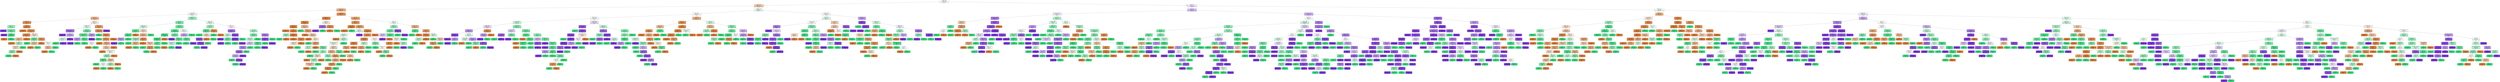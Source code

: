 digraph Tree {
node [shape=box, style="filled, rounded", color="black", fontname=helvetica] ;
edge [fontname=helvetica] ;
0 [label="Composure <= 58.5\nentropy = 1.58\nsamples = 6958\nvalue = [3685.67, 3685.67, 3685.67]\nclass = 0", fillcolor="#ffffff"] ;
1 [label="Reactions <= 59.5\nentropy = 1.39\nsamples = 2936\nvalue = [2399.24, 1125.6, 669.49]\nclass = 2", fillcolor="#f4cbad"] ;
0 -> 1 [labeldistance=2.5, labelangle=45, headlabel="True"] ;
2 [label="Potential <= 66.5\nentropy = 1.12\nsamples = 2029\nvalue = [1939.56, 571.47, 227.77]\nclass = 2", fillcolor="#efaf82"] ;
1 -> 2 ;
3 [label="Value <= 19500000.0\nentropy = 1.51\nsamples = 766\nvalue = [458.85, 399.7, 200.16]\nclass = 2", fillcolor="#fdf4ed"] ;
2 -> 3 ;
4 [label="Overall <= 56.5\nentropy = 1.23\nsamples = 459\nvalue = [414.2, 118.09, 81.1]\nclass = 2", fillcolor="#efb489"] ;
3 -> 4 ;
5 [label="Potential <= 56.5\nentropy = 0.68\nsamples = 299\nvalue = [319.13, 40.47, 10.35]\nclass = 2", fillcolor="#e99458"] ;
4 -> 5 ;
6 [label="FKAccuracy <= 24.5\nentropy = 1.07\nsamples = 19\nvalue = [0.83, 20.65, 10.35]\nclass = 1", fillcolor="#a0f3c3"] ;
5 -> 6 ;
7 [label="entropy = 0.0\nsamples = 2\nvalue = [0.0, 0.0, 5.18]\nclass = 0", fillcolor="#8139e5"] ;
6 -> 7 ;
8 [label="Release Clause <= 6000000.0\nentropy = 0.9\nsamples = 17\nvalue = [0.83, 20.65, 5.18]\nclass = 1", fillcolor="#70eca4"] ;
6 -> 8 ;
9 [label="entropy = 0.0\nsamples = 2\nvalue = [0.0, 0.0, 5.18]\nclass = 0", fillcolor="#8139e5"] ;
8 -> 9 ;
10 [label="Finishing <= 26.0\nentropy = 0.24\nsamples = 15\nvalue = [0.83, 20.65, 0.0]\nclass = 1", fillcolor="#41e686"] ;
8 -> 10 ;
11 [label="entropy = 0.0\nsamples = 1\nvalue = [0.83, 0.0, 0.0]\nclass = 2", fillcolor="#e58139"] ;
10 -> 11 ;
12 [label="entropy = 0.0\nsamples = 14\nvalue = [0.0, 20.65, 0.0]\nclass = 1", fillcolor="#39e581"] ;
10 -> 12 ;
13 [label="Overall <= 53.5\nentropy = 0.32\nsamples = 280\nvalue = [318.3, 19.82, 0.0]\nclass = 2", fillcolor="#e78945"] ;
5 -> 13 ;
14 [label="entropy = 0.0\nsamples = 150\nvalue = [174.44, 0.0, 0.0]\nclass = 2", fillcolor="#e58139"] ;
13 -> 14 ;
15 [label="StandingTackle <= 58.5\nentropy = 0.53\nsamples = 130\nvalue = [143.86, 19.82, 0.0]\nclass = 2", fillcolor="#e99254"] ;
13 -> 15 ;
16 [label="Potential <= 61.5\nentropy = 0.38\nsamples = 110\nvalue = [132.28, 10.74, 0.0]\nclass = 2", fillcolor="#e78b49"] ;
15 -> 16 ;
17 [label="Vision <= 41.5\nentropy = 0.9\nsamples = 24\nvalue = [23.15, 10.74, 0.0]\nclass = 2", fillcolor="#f1bb95"] ;
16 -> 17 ;
18 [label="entropy = 0.0\nsamples = 10\nvalue = [17.36, 0.0, 0.0]\nclass = 2", fillcolor="#e58139"] ;
17 -> 18 ;
19 [label="Marking <= 47.5\nentropy = 0.93\nsamples = 14\nvalue = [5.79, 10.74, 0.0]\nclass = 1", fillcolor="#a4f3c5"] ;
17 -> 19 ;
20 [label="StandingTackle <= 33.5\nentropy = 0.98\nsamples = 9\nvalue = [5.79, 4.13, 0.0]\nclass = 2", fillcolor="#f8dbc6"] ;
19 -> 20 ;
21 [label="Strength <= 62.0\nentropy = 0.86\nsamples = 5\nvalue = [1.65, 4.13, 0.0]\nclass = 1", fillcolor="#88efb3"] ;
20 -> 21 ;
22 [label="entropy = 0.0\nsamples = 3\nvalue = [0.0, 4.13, 0.0]\nclass = 1", fillcolor="#39e581"] ;
21 -> 22 ;
23 [label="entropy = -0.0\nsamples = 2\nvalue = [1.65, 0.0, 0.0]\nclass = 2", fillcolor="#e58139"] ;
21 -> 23 ;
24 [label="entropy = -0.0\nsamples = 4\nvalue = [4.13, 0.0, 0.0]\nclass = 2", fillcolor="#e58139"] ;
20 -> 24 ;
25 [label="entropy = 0.0\nsamples = 5\nvalue = [0.0, 6.61, 0.0]\nclass = 1", fillcolor="#39e581"] ;
19 -> 25 ;
26 [label="entropy = 0.0\nsamples = 86\nvalue = [109.13, 0.0, 0.0]\nclass = 2", fillcolor="#e58139"] ;
16 -> 26 ;
27 [label="GKReflexes <= 9.5\nentropy = 0.99\nsamples = 20\nvalue = [11.57, 9.08, 0.0]\nclass = 2", fillcolor="#f9e4d4"] ;
15 -> 27 ;
28 [label="Reactions <= 51.5\nentropy = 0.68\nsamples = 8\nvalue = [1.65, 7.43, 0.0]\nclass = 1", fillcolor="#65eb9d"] ;
27 -> 28 ;
29 [label="entropy = 0.0\nsamples = 5\nvalue = [0.0, 6.61, 0.0]\nclass = 1", fillcolor="#39e581"] ;
28 -> 29 ;
30 [label="Crossing <= 49.0\nentropy = 0.92\nsamples = 3\nvalue = [1.65, 0.83, 0.0]\nclass = 2", fillcolor="#f2c09c"] ;
28 -> 30 ;
31 [label="entropy = 0.0\nsamples = 2\nvalue = [1.65, 0.0, 0.0]\nclass = 2", fillcolor="#e58139"] ;
30 -> 31 ;
32 [label="entropy = -0.0\nsamples = 1\nvalue = [0.0, 0.83, 0.0]\nclass = 1", fillcolor="#39e581"] ;
30 -> 32 ;
33 [label="GKDiving <= 13.5\nentropy = 0.59\nsamples = 12\nvalue = [9.92, 1.65, 0.0]\nclass = 2", fillcolor="#e9965a"] ;
27 -> 33 ;
34 [label="entropy = 0.0\nsamples = 8\nvalue = [8.27, 0.0, 0.0]\nclass = 2", fillcolor="#e58139"] ;
33 -> 34 ;
35 [label="Acceleration <= 62.5\nentropy = 1.0\nsamples = 4\nvalue = [1.65, 1.65, 0.0]\nclass = 2", fillcolor="#ffffff"] ;
33 -> 35 ;
36 [label="SprintSpeed <= 73.0\nentropy = 0.92\nsamples = 3\nvalue = [1.65, 0.83, 0.0]\nclass = 2", fillcolor="#f2c09c"] ;
35 -> 36 ;
37 [label="entropy = 0.0\nsamples = 2\nvalue = [1.65, 0.0, 0.0]\nclass = 2", fillcolor="#e58139"] ;
36 -> 37 ;
38 [label="entropy = -0.0\nsamples = 1\nvalue = [0.0, 0.83, 0.0]\nclass = 1", fillcolor="#39e581"] ;
36 -> 38 ;
39 [label="entropy = -0.0\nsamples = 1\nvalue = [0.0, 0.83, 0.0]\nclass = 1", fillcolor="#39e581"] ;
35 -> 39 ;
40 [label="Potential <= 62.5\nentropy = 1.57\nsamples = 160\nvalue = [95.08, 77.63, 70.75]\nclass = 2", fillcolor="#fcf2ea"] ;
4 -> 40 ;
41 [label="SprintSpeed <= 58.5\nentropy = 1.19\nsamples = 77\nvalue = [4.96, 66.89, 60.39]\nclass = 1", fillcolor="#edfdf4"] ;
40 -> 41 ;
42 [label="Release Clause <= 13400000.0\nentropy = 0.75\nsamples = 28\nvalue = [0.0, 13.21, 48.31]\nclass = 0", fillcolor="#a36fec"] ;
41 -> 42 ;
43 [label="entropy = 0.0\nsamples = 10\nvalue = [0.0, 0.0, 24.16]\nclass = 0", fillcolor="#8139e5"] ;
42 -> 43 ;
44 [label="LongShots <= 52.5\nentropy = 0.94\nsamples = 18\nvalue = [0.0, 13.21, 24.16]\nclass = 0", fillcolor="#c6a5f3"] ;
42 -> 44 ;
45 [label="Overall <= 60.5\nentropy = 0.99\nsamples = 15\nvalue = [0.0, 13.21, 10.35]\nclass = 1", fillcolor="#d4f9e4"] ;
44 -> 45 ;
46 [label="entropy = 0.0\nsamples = 10\nvalue = [0.0, 13.21, 0.0]\nclass = 1", fillcolor="#39e581"] ;
45 -> 46 ;
47 [label="entropy = -0.0\nsamples = 5\nvalue = [0.0, 0.0, 10.35]\nclass = 0", fillcolor="#8139e5"] ;
45 -> 47 ;
48 [label="entropy = -0.0\nsamples = 3\nvalue = [0.0, 0.0, 13.8]\nclass = 0", fillcolor="#8139e5"] ;
44 -> 48 ;
49 [label="CDM <= 59.5\nentropy = 1.01\nsamples = 49\nvalue = [4.96, 53.68, 12.08]\nclass = 1", fillcolor="#73eda6"] ;
41 -> 49 ;
50 [label="Release Clause <= 13900000.0\nentropy = 0.74\nsamples = 43\nvalue = [4.96, 49.55, 3.45]\nclass = 1", fillcolor="#58e995"] ;
49 -> 50 ;
51 [label="Stamina <= 65.5\nentropy = 0.91\nsamples = 4\nvalue = [0.0, 1.65, 3.45]\nclass = 0", fillcolor="#bd98f1"] ;
50 -> 51 ;
52 [label="entropy = 0.0\nsamples = 2\nvalue = [0.0, 0.0, 3.45]\nclass = 0", fillcolor="#8139e5"] ;
51 -> 52 ;
53 [label="entropy = 0.0\nsamples = 2\nvalue = [0.0, 1.65, 0.0]\nclass = 1", fillcolor="#39e581"] ;
51 -> 53 ;
54 [label="Potential <= 61.5\nentropy = 0.45\nsamples = 39\nvalue = [4.96, 47.9, 0.0]\nclass = 1", fillcolor="#4ee88e"] ;
50 -> 54 ;
55 [label="entropy = 0.0\nsamples = 33\nvalue = [0.0, 42.94, 0.0]\nclass = 1", fillcolor="#39e581"] ;
54 -> 55 ;
56 [label="Positioning <= 55.0\nentropy = 1.0\nsamples = 6\nvalue = [4.96, 4.95, 0.0]\nclass = 2", fillcolor="#ffffff"] ;
54 -> 56 ;
57 [label="entropy = 0.0\nsamples = 3\nvalue = [4.96, 0.0, 0.0]\nclass = 2", fillcolor="#e58139"] ;
56 -> 57 ;
58 [label="entropy = 0.0\nsamples = 3\nvalue = [0.0, 4.95, 0.0]\nclass = 1", fillcolor="#39e581"] ;
56 -> 58 ;
59 [label="Curve <= 41.5\nentropy = 0.91\nsamples = 6\nvalue = [0.0, 4.13, 8.63]\nclass = 0", fillcolor="#bd98f1"] ;
49 -> 59 ;
60 [label="entropy = 0.0\nsamples = 3\nvalue = [0.0, 0.0, 8.63]\nclass = 0", fillcolor="#8139e5"] ;
59 -> 60 ;
61 [label="entropy = 0.0\nsamples = 3\nvalue = [0.0, 4.13, 0.0]\nclass = 1", fillcolor="#39e581"] ;
59 -> 61 ;
62 [label="RCB <= 63.5\nentropy = 0.89\nsamples = 83\nvalue = [90.12, 10.74, 10.35]\nclass = 2", fillcolor="#ea9b63"] ;
40 -> 62 ;
63 [label="Interceptions <= 12.0\nentropy = 0.49\nsamples = 80\nvalue = [90.12, 10.74, 0.0]\nclass = 2", fillcolor="#e89051"] ;
62 -> 63 ;
64 [label="entropy = 0.0\nsamples = 1\nvalue = [0.0, 1.65, 0.0]\nclass = 1", fillcolor="#39e581"] ;
63 -> 64 ;
65 [label="Penalties <= 45.5\nentropy = 0.44\nsamples = 79\nvalue = [90.12, 9.08, 0.0]\nclass = 2", fillcolor="#e88e4d"] ;
63 -> 65 ;
66 [label="Penalties <= 36.5\nentropy = 0.64\nsamples = 45\nvalue = [47.12, 9.08, 0.0]\nclass = 2", fillcolor="#ea995f"] ;
65 -> 66 ;
67 [label="entropy = 0.0\nsamples = 15\nvalue = [21.5, 0.0, 0.0]\nclass = 2", fillcolor="#e58139"] ;
66 -> 67 ;
68 [label="Positioning <= 55.5\nentropy = 0.83\nsamples = 30\nvalue = [25.63, 9.08, 0.0]\nclass = 2", fillcolor="#eeae7f"] ;
66 -> 68 ;
69 [label="Overall <= 57.5\nentropy = 0.94\nsamples = 24\nvalue = [16.54, 9.08, 0.0]\nclass = 2", fillcolor="#f3c6a6"] ;
68 -> 69 ;
70 [label="entropy = 0.0\nsamples = 7\nvalue = [8.27, 0.0, 0.0]\nclass = 2", fillcolor="#e58139"] ;
69 -> 70 ;
71 [label="Release Clause <= 33750000.0\nentropy = 1.0\nsamples = 17\nvalue = [8.27, 9.08, 0.0]\nclass = 1", fillcolor="#edfdf4"] ;
69 -> 71 ;
72 [label="Weight <= 156.5\nentropy = 0.9\nsamples = 13\nvalue = [4.13, 9.08, 0.0]\nclass = 1", fillcolor="#93f1ba"] ;
71 -> 72 ;
73 [label="StandingTackle <= 61.0\nentropy = 0.47\nsamples = 7\nvalue = [0.83, 7.43, 0.0]\nclass = 1", fillcolor="#4fe88f"] ;
72 -> 73 ;
74 [label="entropy = 0.0\nsamples = 5\nvalue = [0.0, 6.61, 0.0]\nclass = 1", fillcolor="#39e581"] ;
73 -> 74 ;
75 [label="Weight <= 153.0\nentropy = 1.0\nsamples = 2\nvalue = [0.83, 0.83, 0.0]\nclass = 2", fillcolor="#ffffff"] ;
73 -> 75 ;
76 [label="entropy = 0.0\nsamples = 1\nvalue = [0.83, 0.0, 0.0]\nclass = 2", fillcolor="#e58139"] ;
75 -> 76 ;
77 [label="entropy = 0.0\nsamples = 1\nvalue = [0.0, 0.83, 0.0]\nclass = 1", fillcolor="#39e581"] ;
75 -> 77 ;
78 [label="Stamina <= 64.5\nentropy = 0.92\nsamples = 6\nvalue = [3.31, 1.65, 0.0]\nclass = 2", fillcolor="#f2c09c"] ;
72 -> 78 ;
79 [label="RCM <= 44.5\nentropy = 0.92\nsamples = 3\nvalue = [0.83, 1.65, 0.0]\nclass = 1", fillcolor="#9cf2c0"] ;
78 -> 79 ;
80 [label="entropy = 0.0\nsamples = 1\nvalue = [0.83, 0.0, 0.0]\nclass = 2", fillcolor="#e58139"] ;
79 -> 80 ;
81 [label="entropy = 0.0\nsamples = 2\nvalue = [0.0, 1.65, 0.0]\nclass = 1", fillcolor="#39e581"] ;
79 -> 81 ;
82 [label="entropy = -0.0\nsamples = 3\nvalue = [2.48, 0.0, 0.0]\nclass = 2", fillcolor="#e58139"] ;
78 -> 82 ;
83 [label="entropy = 0.0\nsamples = 4\nvalue = [4.13, 0.0, 0.0]\nclass = 2", fillcolor="#e58139"] ;
71 -> 83 ;
84 [label="entropy = 0.0\nsamples = 6\nvalue = [9.09, 0.0, 0.0]\nclass = 2", fillcolor="#e58139"] ;
68 -> 84 ;
85 [label="entropy = 0.0\nsamples = 34\nvalue = [42.99, 0.0, 0.0]\nclass = 2", fillcolor="#e58139"] ;
65 -> 85 ;
86 [label="entropy = -0.0\nsamples = 3\nvalue = [0.0, 0.0, 10.35]\nclass = 0", fillcolor="#8139e5"] ;
62 -> 86 ;
87 [label="Interceptions <= 56.5\nentropy = 1.26\nsamples = 307\nvalue = [44.64, 281.61, 119.06]\nclass = 1", fillcolor="#9cf2c0"] ;
3 -> 87 ;
88 [label="Overall <= 60.5\nentropy = 1.14\nsamples = 178\nvalue = [33.9, 182.51, 37.96]\nclass = 1", fillcolor="#7beeab"] ;
87 -> 88 ;
89 [label="Potential <= 63.5\nentropy = 1.12\nsamples = 56\nvalue = [31.42, 42.12, 1.73]\nclass = 1", fillcolor="#cff9e0"] ;
88 -> 89 ;
90 [label="CAM <= 61.5\nentropy = 0.74\nsamples = 18\nvalue = [1.65, 19.82, 1.73]\nclass = 1", fillcolor="#58e995"] ;
89 -> 90 ;
91 [label="ShortPassing <= 46.5\nentropy = 0.4\nsamples = 17\nvalue = [0.0, 19.82, 1.73]\nclass = 1", fillcolor="#4ae78c"] ;
90 -> 91 ;
92 [label="Penalties <= 63.0\nentropy = 0.91\nsamples = 2\nvalue = [0.0, 0.83, 1.73]\nclass = 0", fillcolor="#bd98f1"] ;
91 -> 92 ;
93 [label="entropy = 0.0\nsamples = 1\nvalue = [0.0, 0.0, 1.73]\nclass = 0", fillcolor="#8139e5"] ;
92 -> 93 ;
94 [label="entropy = -0.0\nsamples = 1\nvalue = [0.0, 0.83, 0.0]\nclass = 1", fillcolor="#39e581"] ;
92 -> 94 ;
95 [label="entropy = 0.0\nsamples = 15\nvalue = [0.0, 18.99, 0.0]\nclass = 1", fillcolor="#39e581"] ;
91 -> 95 ;
96 [label="entropy = 0.0\nsamples = 1\nvalue = [1.65, 0.0, 0.0]\nclass = 2", fillcolor="#e58139"] ;
90 -> 96 ;
97 [label="SlidingTackle <= 54.5\nentropy = 0.99\nsamples = 38\nvalue = [29.76, 22.3, 0.0]\nclass = 2", fillcolor="#f8dfcd"] ;
89 -> 97 ;
98 [label="ShortPassing <= 53.5\nentropy = 0.87\nsamples = 31\nvalue = [29.76, 12.39, 0.0]\nclass = 2", fillcolor="#f0b58b"] ;
97 -> 98 ;
99 [label="HeadingAccuracy <= 57.0\nentropy = 0.9\nsamples = 10\nvalue = [4.13, 9.08, 0.0]\nclass = 1", fillcolor="#93f1ba"] ;
98 -> 99 ;
100 [label="entropy = 0.0\nsamples = 4\nvalue = [0.0, 7.43, 0.0]\nclass = 1", fillcolor="#39e581"] ;
99 -> 100 ;
101 [label="Penalties <= 65.5\nentropy = 0.86\nsamples = 6\nvalue = [4.13, 1.65, 0.0]\nclass = 2", fillcolor="#efb388"] ;
99 -> 101 ;
102 [label="entropy = -0.0\nsamples = 4\nvalue = [4.13, 0.0, 0.0]\nclass = 2", fillcolor="#e58139"] ;
101 -> 102 ;
103 [label="entropy = 0.0\nsamples = 2\nvalue = [0.0, 1.65, 0.0]\nclass = 1", fillcolor="#39e581"] ;
101 -> 103 ;
104 [label="Strength <= 61.5\nentropy = 0.51\nsamples = 21\nvalue = [25.63, 3.3, 0.0]\nclass = 2", fillcolor="#e89153"] ;
98 -> 104 ;
105 [label="entropy = 0.0\nsamples = 13\nvalue = [19.84, 0.0, 0.0]\nclass = 2", fillcolor="#e58139"] ;
104 -> 105 ;
106 [label="Aggression <= 41.5\nentropy = 0.95\nsamples = 8\nvalue = [5.79, 3.3, 0.0]\nclass = 2", fillcolor="#f4c9aa"] ;
104 -> 106 ;
107 [label="entropy = 0.0\nsamples = 2\nvalue = [0.0, 2.48, 0.0]\nclass = 1", fillcolor="#39e581"] ;
106 -> 107 ;
108 [label="Strength <= 65.5\nentropy = 0.54\nsamples = 6\nvalue = [5.79, 0.83, 0.0]\nclass = 2", fillcolor="#e99355"] ;
106 -> 108 ;
109 [label="entropy = 0.0\nsamples = 1\nvalue = [0.0, 0.83, 0.0]\nclass = 1", fillcolor="#39e581"] ;
108 -> 109 ;
110 [label="entropy = 0.0\nsamples = 5\nvalue = [5.79, 0.0, 0.0]\nclass = 2", fillcolor="#e58139"] ;
108 -> 110 ;
111 [label="entropy = 0.0\nsamples = 7\nvalue = [0.0, 9.91, 0.0]\nclass = 1", fillcolor="#39e581"] ;
97 -> 111 ;
112 [label="FKAccuracy <= 51.5\nentropy = 0.83\nsamples = 122\nvalue = [2.48, 140.39, 36.24]\nclass = 1", fillcolor="#6feca3"] ;
88 -> 112 ;
113 [label="LS <= 62.5\nentropy = 0.51\nsamples = 88\nvalue = [2.48, 110.66, 8.63]\nclass = 1", fillcolor="#4ce88d"] ;
112 -> 113 ;
114 [label="Acceleration <= 89.5\nentropy = 0.19\nsamples = 63\nvalue = [2.48, 80.93, 0.0]\nclass = 1", fillcolor="#3fe685"] ;
113 -> 114 ;
115 [label="HeadingAccuracy <= 37.0\nentropy = 0.08\nsamples = 62\nvalue = [0.83, 80.93, 0.0]\nclass = 1", fillcolor="#3be582"] ;
114 -> 115 ;
116 [label="Vision <= 58.5\nentropy = 0.65\nsamples = 4\nvalue = [0.83, 4.13, 0.0]\nclass = 1", fillcolor="#61ea9a"] ;
115 -> 116 ;
117 [label="entropy = 0.0\nsamples = 3\nvalue = [0.0, 4.13, 0.0]\nclass = 1", fillcolor="#39e581"] ;
116 -> 117 ;
118 [label="entropy = -0.0\nsamples = 1\nvalue = [0.83, 0.0, 0.0]\nclass = 2", fillcolor="#e58139"] ;
116 -> 118 ;
119 [label="entropy = 0.0\nsamples = 58\nvalue = [0.0, 76.8, 0.0]\nclass = 1", fillcolor="#39e581"] ;
115 -> 119 ;
120 [label="entropy = -0.0\nsamples = 1\nvalue = [1.65, 0.0, 0.0]\nclass = 2", fillcolor="#e58139"] ;
114 -> 120 ;
121 [label="Value <= 24500000.0\nentropy = 0.77\nsamples = 25\nvalue = [0.0, 29.73, 8.63]\nclass = 1", fillcolor="#72eda6"] ;
113 -> 121 ;
122 [label="entropy = 0.0\nsamples = 2\nvalue = [0.0, 0.0, 3.45]\nclass = 0", fillcolor="#8139e5"] ;
121 -> 122 ;
123 [label="SprintSpeed <= 68.5\nentropy = 0.61\nsamples = 23\nvalue = [0.0, 29.73, 5.18]\nclass = 1", fillcolor="#5bea97"] ;
121 -> 123 ;
124 [label="StandingTackle <= 18.5\nentropy = 0.98\nsamples = 9\nvalue = [0.0, 7.43, 5.18]\nclass = 1", fillcolor="#c3f7d9"] ;
123 -> 124 ;
125 [label="entropy = 0.0\nsamples = 6\nvalue = [0.0, 7.43, 0.0]\nclass = 1", fillcolor="#39e581"] ;
124 -> 125 ;
126 [label="entropy = -0.0\nsamples = 3\nvalue = [0.0, 0.0, 5.18]\nclass = 0", fillcolor="#8139e5"] ;
124 -> 126 ;
127 [label="entropy = -0.0\nsamples = 14\nvalue = [0.0, 22.3, 0.0]\nclass = 1", fillcolor="#39e581"] ;
123 -> 127 ;
128 [label="Reactions <= 55.5\nentropy = 1.0\nsamples = 34\nvalue = [0.0, 29.73, 27.61]\nclass = 1", fillcolor="#f1fdf6"] ;
112 -> 128 ;
129 [label="RCM <= 58.0\nentropy = 0.93\nsamples = 22\nvalue = [0.0, 14.86, 27.61]\nclass = 0", fillcolor="#c5a4f3"] ;
128 -> 129 ;
130 [label="Volleys <= 62.0\nentropy = 0.56\nsamples = 11\nvalue = [0.0, 11.56, 1.73]\nclass = 1", fillcolor="#57e994"] ;
129 -> 130 ;
131 [label="entropy = 0.0\nsamples = 10\nvalue = [0.0, 11.56, 0.0]\nclass = 1", fillcolor="#39e581"] ;
130 -> 131 ;
132 [label="entropy = 0.0\nsamples = 1\nvalue = [0.0, 0.0, 1.73]\nclass = 0", fillcolor="#8139e5"] ;
130 -> 132 ;
133 [label="Height <= 5.95\nentropy = 0.51\nsamples = 11\nvalue = [0.0, 3.3, 25.88]\nclass = 0", fillcolor="#9152e8"] ;
129 -> 133 ;
134 [label="Balance <= 60.5\nentropy = 0.33\nsamples = 9\nvalue = [0.0, 1.65, 25.88]\nclass = 0", fillcolor="#8946e7"] ;
133 -> 134 ;
135 [label="entropy = 0.0\nsamples = 2\nvalue = [0.0, 1.65, 0.0]\nclass = 1", fillcolor="#39e581"] ;
134 -> 135 ;
136 [label="entropy = 0.0\nsamples = 7\nvalue = [0.0, 0.0, 25.88]\nclass = 0", fillcolor="#8139e5"] ;
134 -> 136 ;
137 [label="entropy = 0.0\nsamples = 2\nvalue = [0.0, 1.65, 0.0]\nclass = 1", fillcolor="#39e581"] ;
133 -> 137 ;
138 [label="entropy = 0.0\nsamples = 12\nvalue = [0.0, 14.86, 0.0]\nclass = 1", fillcolor="#39e581"] ;
128 -> 138 ;
139 [label="Overall <= 61.5\nentropy = 1.25\nsamples = 129\nvalue = [10.75, 99.1, 81.1]\nclass = 1", fillcolor="#dffbea"] ;
87 -> 139 ;
140 [label="Value <= 26500000.0\nentropy = 0.94\nsamples = 24\nvalue = [10.75, 18.99, 0.0]\nclass = 1", fillcolor="#a9f4c8"] ;
139 -> 140 ;
141 [label="GKReflexes <= 10.5\nentropy = 0.53\nsamples = 17\nvalue = [2.48, 18.17, 0.0]\nclass = 1", fillcolor="#54e992"] ;
140 -> 141 ;
142 [label="entropy = 0.0\nsamples = 12\nvalue = [0.0, 16.52, 0.0]\nclass = 1", fillcolor="#39e581"] ;
141 -> 142 ;
143 [label="LS <= 49.5\nentropy = 0.97\nsamples = 5\nvalue = [2.48, 1.65, 0.0]\nclass = 2", fillcolor="#f6d5bd"] ;
141 -> 143 ;
144 [label="entropy = 0.0\nsamples = 3\nvalue = [2.48, 0.0, 0.0]\nclass = 2", fillcolor="#e58139"] ;
143 -> 144 ;
145 [label="entropy = -0.0\nsamples = 2\nvalue = [0.0, 1.65, 0.0]\nclass = 1", fillcolor="#39e581"] ;
143 -> 145 ;
146 [label="Volleys <= 25.5\nentropy = 0.44\nsamples = 7\nvalue = [8.27, 0.83, 0.0]\nclass = 2", fillcolor="#e88e4d"] ;
140 -> 146 ;
147 [label="entropy = 0.0\nsamples = 1\nvalue = [0.0, 0.83, 0.0]\nclass = 1", fillcolor="#39e581"] ;
146 -> 147 ;
148 [label="entropy = 0.0\nsamples = 6\nvalue = [8.27, 0.0, 0.0]\nclass = 2", fillcolor="#e58139"] ;
146 -> 148 ;
149 [label="Acceleration <= 54.5\nentropy = 1.0\nsamples = 105\nvalue = [0.0, 80.11, 81.1]\nclass = 0", fillcolor="#fdfdff"] ;
139 -> 149 ;
150 [label="Crossing <= 34.0\nentropy = 0.73\nsamples = 27\nvalue = [0.0, 10.74, 41.41]\nclass = 0", fillcolor="#a26cec"] ;
149 -> 150 ;
151 [label="RB <= 54.5\nentropy = 0.98\nsamples = 11\nvalue = [0.0, 7.43, 5.18]\nclass = 1", fillcolor="#c3f7d9"] ;
150 -> 151 ;
152 [label="entropy = 0.0\nsamples = 2\nvalue = [0.0, 0.0, 3.45]\nclass = 0", fillcolor="#8139e5"] ;
151 -> 152 ;
153 [label="Agility <= 33.5\nentropy = 0.7\nsamples = 9\nvalue = [0.0, 7.43, 1.73]\nclass = 1", fillcolor="#67eb9e"] ;
151 -> 153 ;
154 [label="entropy = 0.0\nsamples = 1\nvalue = [0.0, 0.0, 1.73]\nclass = 0", fillcolor="#8139e5"] ;
153 -> 154 ;
155 [label="entropy = -0.0\nsamples = 8\nvalue = [0.0, 7.43, 0.0]\nclass = 1", fillcolor="#39e581"] ;
153 -> 155 ;
156 [label="FKAccuracy <= 35.0\nentropy = 0.41\nsamples = 16\nvalue = [0.0, 3.3, 36.24]\nclass = 0", fillcolor="#8c4be7"] ;
150 -> 156 ;
157 [label="SlidingTackle <= 59.5\nentropy = 0.15\nsamples = 13\nvalue = [0.0, 0.83, 36.24]\nclass = 0", fillcolor="#843ee6"] ;
156 -> 157 ;
158 [label="entropy = 0.0\nsamples = 1\nvalue = [0.0, 0.83, 0.0]\nclass = 1", fillcolor="#39e581"] ;
157 -> 158 ;
159 [label="entropy = 0.0\nsamples = 12\nvalue = [0.0, 0.0, 36.24]\nclass = 0", fillcolor="#8139e5"] ;
157 -> 159 ;
160 [label="entropy = 0.0\nsamples = 3\nvalue = [0.0, 2.48, 0.0]\nclass = 1", fillcolor="#39e581"] ;
156 -> 160 ;
161 [label="Volleys <= 52.5\nentropy = 0.95\nsamples = 78\nvalue = [0.0, 69.37, 39.69]\nclass = 1", fillcolor="#aaf4c9"] ;
149 -> 161 ;
162 [label="Weight <= 169.0\nentropy = 0.83\nsamples = 68\nvalue = [0.0, 63.59, 22.43]\nclass = 1", fillcolor="#7feead"] ;
161 -> 162 ;
163 [label="Reactions <= 56.5\nentropy = 0.97\nsamples = 42\nvalue = [0.0, 33.03, 22.43]\nclass = 1", fillcolor="#bff7d7"] ;
162 -> 163 ;
164 [label="Weak Foot <= 3.5\nentropy = 0.98\nsamples = 22\nvalue = [0.0, 14.86, 20.71]\nclass = 0", fillcolor="#dbc7f8"] ;
163 -> 164 ;
165 [label="Agility <= 74.5\nentropy = 0.86\nsamples = 19\nvalue = [0.0, 8.26, 20.71]\nclass = 0", fillcolor="#b388ef"] ;
164 -> 165 ;
166 [label="Marking <= 62.0\nentropy = 0.71\nsamples = 15\nvalue = [0.0, 4.95, 20.71]\nclass = 0", fillcolor="#9f68eb"] ;
165 -> 166 ;
167 [label="GKKicking <= 11.0\nentropy = 0.95\nsamples = 10\nvalue = [0.0, 4.95, 8.63]\nclass = 0", fillcolor="#c9abf4"] ;
166 -> 167 ;
168 [label="entropy = 0.0\nsamples = 5\nvalue = [0.0, 4.13, 0.0]\nclass = 1", fillcolor="#39e581"] ;
167 -> 168 ;
169 [label="CM <= 47.5\nentropy = 0.43\nsamples = 5\nvalue = [0.0, 0.83, 8.63]\nclass = 0", fillcolor="#8d4ce7"] ;
167 -> 169 ;
170 [label="entropy = 0.0\nsamples = 1\nvalue = [0.0, 0.83, 0.0]\nclass = 1", fillcolor="#39e581"] ;
169 -> 170 ;
171 [label="entropy = 0.0\nsamples = 4\nvalue = [0.0, 0.0, 8.63]\nclass = 0", fillcolor="#8139e5"] ;
169 -> 171 ;
172 [label="entropy = -0.0\nsamples = 5\nvalue = [0.0, 0.0, 12.08]\nclass = 0", fillcolor="#8139e5"] ;
166 -> 172 ;
173 [label="entropy = 0.0\nsamples = 4\nvalue = [0.0, 3.3, 0.0]\nclass = 1", fillcolor="#39e581"] ;
165 -> 173 ;
174 [label="entropy = 0.0\nsamples = 3\nvalue = [0.0, 6.61, 0.0]\nclass = 1", fillcolor="#39e581"] ;
164 -> 174 ;
175 [label="RCB <= 67.0\nentropy = 0.43\nsamples = 20\nvalue = [0.0, 18.17, 1.73]\nclass = 1", fillcolor="#4ce78d"] ;
163 -> 175 ;
176 [label="entropy = 0.0\nsamples = 19\nvalue = [0.0, 18.17, 0.0]\nclass = 1", fillcolor="#39e581"] ;
175 -> 176 ;
177 [label="entropy = -0.0\nsamples = 1\nvalue = [0.0, 0.0, 1.73]\nclass = 0", fillcolor="#8139e5"] ;
175 -> 177 ;
178 [label="entropy = 0.0\nsamples = 26\nvalue = [0.0, 30.56, 0.0]\nclass = 1", fillcolor="#39e581"] ;
162 -> 178 ;
179 [label="Penalties <= 52.0\nentropy = 0.81\nsamples = 10\nvalue = [0.0, 5.78, 17.25]\nclass = 0", fillcolor="#ab7bee"] ;
161 -> 179 ;
180 [label="Curve <= 41.5\nentropy = 0.43\nsamples = 7\nvalue = [0.0, 1.65, 17.25]\nclass = 0", fillcolor="#8d4ce7"] ;
179 -> 180 ;
181 [label="entropy = 0.0\nsamples = 2\nvalue = [0.0, 1.65, 0.0]\nclass = 1", fillcolor="#39e581"] ;
180 -> 181 ;
182 [label="entropy = 0.0\nsamples = 5\nvalue = [0.0, 0.0, 17.25]\nclass = 0", fillcolor="#8139e5"] ;
180 -> 182 ;
183 [label="entropy = 0.0\nsamples = 3\nvalue = [0.0, 4.13, 0.0]\nclass = 1", fillcolor="#39e581"] ;
179 -> 183 ;
184 [label="Value <= 33750000.0\nentropy = 0.59\nsamples = 1263\nvalue = [1480.72, 171.77, 27.61]\nclass = 2", fillcolor="#e89253"] ;
2 -> 184 ;
185 [label="Interceptions <= 64.5\nentropy = 0.27\nsamples = 657\nvalue = [848.25, 23.95, 10.35]\nclass = 2", fillcolor="#e68641"] ;
184 -> 185 ;
186 [label="Overall <= 66.5\nentropy = 0.16\nsamples = 639\nvalue = [835.02, 19.82, 0.0]\nclass = 2", fillcolor="#e6843e"] ;
185 -> 186 ;
187 [label="Overall <= 59.5\nentropy = 0.06\nsamples = 606\nvalue = [806.08, 5.78, 0.0]\nclass = 2", fillcolor="#e5823a"] ;
186 -> 187 ;
188 [label="entropy = -0.0\nsamples = 498\nvalue = [663.88, 0.0, 0.0]\nclass = 2", fillcolor="#e58139"] ;
187 -> 188 ;
189 [label="Curve <= 25.0\nentropy = 0.24\nsamples = 108\nvalue = [142.2, 5.78, 0.0]\nclass = 2", fillcolor="#e68641"] ;
187 -> 189 ;
190 [label="LWB <= 53.5\nentropy = 0.92\nsamples = 5\nvalue = [1.65, 3.3, 0.0]\nclass = 1", fillcolor="#9cf2c0"] ;
189 -> 190 ;
191 [label="entropy = 0.0\nsamples = 4\nvalue = [0.0, 3.3, 0.0]\nclass = 1", fillcolor="#39e581"] ;
190 -> 191 ;
192 [label="entropy = 0.0\nsamples = 1\nvalue = [1.65, 0.0, 0.0]\nclass = 2", fillcolor="#e58139"] ;
190 -> 192 ;
193 [label="GKDiving <= 13.5\nentropy = 0.13\nsamples = 103\nvalue = [140.55, 2.48, 0.0]\nclass = 2", fillcolor="#e5833c"] ;
189 -> 193 ;
194 [label="entropy = 0.0\nsamples = 77\nvalue = [109.96, 0.0, 0.0]\nclass = 2", fillcolor="#e58139"] ;
193 -> 194 ;
195 [label="Vision <= 43.0\nentropy = 0.38\nsamples = 26\nvalue = [30.59, 2.48, 0.0]\nclass = 2", fillcolor="#e78b49"] ;
193 -> 195 ;
196 [label="LongShots <= 28.5\nentropy = 0.99\nsamples = 6\nvalue = [3.31, 2.48, 0.0]\nclass = 2", fillcolor="#f8dfcd"] ;
195 -> 196 ;
197 [label="entropy = 0.0\nsamples = 3\nvalue = [3.31, 0.0, 0.0]\nclass = 2", fillcolor="#e58139"] ;
196 -> 197 ;
198 [label="entropy = -0.0\nsamples = 3\nvalue = [0.0, 2.48, 0.0]\nclass = 1", fillcolor="#39e581"] ;
196 -> 198 ;
199 [label="entropy = 0.0\nsamples = 20\nvalue = [27.28, 0.0, 0.0]\nclass = 2", fillcolor="#e58139"] ;
195 -> 199 ;
200 [label="LongPassing <= 41.5\nentropy = 0.91\nsamples = 33\nvalue = [28.94, 14.04, 0.0]\nclass = 2", fillcolor="#f2be99"] ;
186 -> 200 ;
201 [label="entropy = 0.0\nsamples = 4\nvalue = [0.0, 5.78, 0.0]\nclass = 1", fillcolor="#39e581"] ;
200 -> 201 ;
202 [label="Acceleration <= 70.0\nentropy = 0.76\nsamples = 29\nvalue = [28.94, 8.26, 0.0]\nclass = 2", fillcolor="#eca572"] ;
200 -> 202 ;
203 [label="entropy = 0.0\nsamples = 7\nvalue = [13.23, 0.0, 0.0]\nclass = 2", fillcolor="#e58139"] ;
202 -> 203 ;
204 [label="LCB <= 40.5\nentropy = 0.93\nsamples = 22\nvalue = [15.71, 8.26, 0.0]\nclass = 2", fillcolor="#f3c3a1"] ;
202 -> 204 ;
205 [label="entropy = 0.0\nsamples = 4\nvalue = [5.79, 0.0, 0.0]\nclass = 2", fillcolor="#e58139"] ;
204 -> 205 ;
206 [label="Potential <= 71.5\nentropy = 0.99\nsamples = 18\nvalue = [9.92, 8.26, 0.0]\nclass = 2", fillcolor="#fbeade"] ;
204 -> 206 ;
207 [label="entropy = 0.0\nsamples = 5\nvalue = [0.0, 5.78, 0.0]\nclass = 1", fillcolor="#39e581"] ;
206 -> 207 ;
208 [label="Positioning <= 59.5\nentropy = 0.72\nsamples = 13\nvalue = [9.92, 2.48, 0.0]\nclass = 2", fillcolor="#eba06a"] ;
206 -> 208 ;
209 [label="Composure <= 56.0\nentropy = 0.97\nsamples = 4\nvalue = [1.65, 2.48, 0.0]\nclass = 1", fillcolor="#bdf6d5"] ;
208 -> 209 ;
210 [label="entropy = 0.0\nsamples = 3\nvalue = [0.0, 2.48, 0.0]\nclass = 1", fillcolor="#39e581"] ;
209 -> 210 ;
211 [label="entropy = 0.0\nsamples = 1\nvalue = [1.65, 0.0, 0.0]\nclass = 2", fillcolor="#e58139"] ;
209 -> 211 ;
212 [label="entropy = 0.0\nsamples = 9\nvalue = [8.27, 0.0, 0.0]\nclass = 2", fillcolor="#e58139"] ;
208 -> 212 ;
213 [label="Potential <= 74.0\nentropy = 1.45\nsamples = 18\nvalue = [13.23, 4.13, 10.35]\nclass = 2", fillcolor="#fbeade"] ;
185 -> 213 ;
214 [label="GKDiving <= 9.5\nentropy = 0.71\nsamples = 7\nvalue = [0.0, 2.48, 10.35]\nclass = 0", fillcolor="#9f68eb"] ;
213 -> 214 ;
215 [label="entropy = 0.0\nsamples = 4\nvalue = [0.0, 0.0, 10.35]\nclass = 0", fillcolor="#8139e5"] ;
214 -> 215 ;
216 [label="entropy = 0.0\nsamples = 3\nvalue = [0.0, 2.48, 0.0]\nclass = 1", fillcolor="#39e581"] ;
214 -> 216 ;
217 [label="SlidingTackle <= 71.0\nentropy = 0.5\nsamples = 11\nvalue = [13.23, 1.65, 0.0]\nclass = 2", fillcolor="#e89152"] ;
213 -> 217 ;
218 [label="entropy = 0.0\nsamples = 9\nvalue = [13.23, 0.0, 0.0]\nclass = 2", fillcolor="#e58139"] ;
217 -> 218 ;
219 [label="entropy = 0.0\nsamples = 2\nvalue = [0.0, 1.65, 0.0]\nclass = 1", fillcolor="#39e581"] ;
217 -> 219 ;
220 [label="CB <= 64.5\nentropy = 0.84\nsamples = 606\nvalue = [632.47, 147.82, 17.25]\nclass = 2", fillcolor="#eca16b"] ;
184 -> 220 ;
221 [label="Overall <= 61.5\nentropy = 0.63\nsamples = 526\nvalue = [581.21, 94.14, 3.45]\nclass = 2", fillcolor="#e9965a"] ;
220 -> 221 ;
222 [label="Curve <= 69.5\nentropy = 0.04\nsamples = 159\nvalue = [184.37, 0.83, 0.0]\nclass = 2", fillcolor="#e5823a"] ;
221 -> 222 ;
223 [label="entropy = 0.0\nsamples = 158\nvalue = [184.37, 0.0, 0.0]\nclass = 2", fillcolor="#e58139"] ;
222 -> 223 ;
224 [label="entropy = -0.0\nsamples = 1\nvalue = [0.0, 0.83, 0.0]\nclass = 1", fillcolor="#39e581"] ;
222 -> 224 ;
225 [label="Potential <= 69.5\nentropy = 0.76\nsamples = 367\nvalue = [396.84, 93.32, 3.45]\nclass = 2", fillcolor="#eb9f69"] ;
221 -> 225 ;
226 [label="Overall <= 67.5\nentropy = 1.14\nsamples = 107\nvalue = [60.35, 74.32, 3.45]\nclass = 1", fillcolor="#dbfae8"] ;
225 -> 226 ;
227 [label="RCB <= 38.5\nentropy = 0.99\nsamples = 106\nvalue = [60.35, 74.32, 0.0]\nclass = 1", fillcolor="#dafae7"] ;
226 -> 227 ;
228 [label="entropy = 0.0\nsamples = 7\nvalue = [11.57, 0.0, 0.0]\nclass = 2", fillcolor="#e58139"] ;
227 -> 228 ;
229 [label="RWB <= 63.5\nentropy = 0.97\nsamples = 99\nvalue = [48.78, 74.32, 0.0]\nclass = 1", fillcolor="#bbf6d4"] ;
227 -> 229 ;
230 [label="Release Clause <= 61300000.0\nentropy = 0.99\nsamples = 85\nvalue = [48.78, 58.63, 0.0]\nclass = 1", fillcolor="#defbea"] ;
229 -> 230 ;
231 [label="Composure <= 47.5\nentropy = 0.74\nsamples = 31\nvalue = [9.09, 33.86, 0.0]\nclass = 1", fillcolor="#6eeca3"] ;
230 -> 231 ;
232 [label="entropy = 0.0\nsamples = 10\nvalue = [0.0, 16.52, 0.0]\nclass = 1", fillcolor="#39e581"] ;
231 -> 232 ;
233 [label="RWB <= 54.0\nentropy = 0.93\nsamples = 21\nvalue = [9.09, 17.34, 0.0]\nclass = 1", fillcolor="#a1f3c3"] ;
231 -> 233 ;
234 [label="entropy = 0.0\nsamples = 8\nvalue = [0.0, 10.74, 0.0]\nclass = 1", fillcolor="#39e581"] ;
233 -> 234 ;
235 [label="LongPassing <= 51.5\nentropy = 0.98\nsamples = 13\nvalue = [9.09, 6.61, 0.0]\nclass = 2", fillcolor="#f8ddc9"] ;
233 -> 235 ;
236 [label="entropy = 0.0\nsamples = 4\nvalue = [5.79, 0.0, 0.0]\nclass = 2", fillcolor="#e58139"] ;
235 -> 236 ;
237 [label="Value <= 63750000.0\nentropy = 0.92\nsamples = 9\nvalue = [3.31, 6.61, 0.0]\nclass = 1", fillcolor="#9cf2c0"] ;
235 -> 237 ;
238 [label="Release Clause <= 27800000.0\nentropy = 0.92\nsamples = 4\nvalue = [3.31, 1.65, 0.0]\nclass = 2", fillcolor="#f2c09c"] ;
237 -> 238 ;
239 [label="entropy = 0.0\nsamples = 3\nvalue = [3.31, 0.0, 0.0]\nclass = 2", fillcolor="#e58139"] ;
238 -> 239 ;
240 [label="entropy = -0.0\nsamples = 1\nvalue = [0.0, 1.65, 0.0]\nclass = 1", fillcolor="#39e581"] ;
238 -> 240 ;
241 [label="entropy = 0.0\nsamples = 5\nvalue = [0.0, 4.95, 0.0]\nclass = 1", fillcolor="#39e581"] ;
237 -> 241 ;
242 [label="Balance <= 72.5\nentropy = 0.96\nsamples = 54\nvalue = [39.68, 24.77, 0.0]\nclass = 2", fillcolor="#f5d0b5"] ;
230 -> 242 ;
243 [label="Potential <= 67.5\nentropy = 0.86\nsamples = 45\nvalue = [38.03, 14.86, 0.0]\nclass = 2", fillcolor="#efb286"] ;
242 -> 243 ;
244 [label="Composure <= 50.5\nentropy = 0.9\nsamples = 13\nvalue = [4.13, 9.08, 0.0]\nclass = 1", fillcolor="#93f1ba"] ;
243 -> 244 ;
245 [label="entropy = 0.0\nsamples = 4\nvalue = [4.13, 0.0, 0.0]\nclass = 2", fillcolor="#e58139"] ;
244 -> 245 ;
246 [label="entropy = 0.0\nsamples = 9\nvalue = [0.0, 9.08, 0.0]\nclass = 1", fillcolor="#39e581"] ;
244 -> 246 ;
247 [label="RB <= 55.5\nentropy = 0.6\nsamples = 32\nvalue = [33.9, 5.78, 0.0]\nclass = 2", fillcolor="#e9965b"] ;
243 -> 247 ;
248 [label="Strength <= 80.0\nentropy = 0.8\nsamples = 19\nvalue = [18.19, 5.78, 0.0]\nclass = 2", fillcolor="#eda978"] ;
247 -> 248 ;
249 [label="RCM <= 60.0\nentropy = 0.53\nsamples = 17\nvalue = [18.19, 2.48, 0.0]\nclass = 2", fillcolor="#e99254"] ;
248 -> 249 ;
250 [label="GKPositioning <= 14.5\nentropy = 0.26\nsamples = 15\nvalue = [18.19, 0.83, 0.0]\nclass = 2", fillcolor="#e68742"] ;
249 -> 250 ;
251 [label="entropy = 0.0\nsamples = 14\nvalue = [18.19, 0.0, 0.0]\nclass = 2", fillcolor="#e58139"] ;
250 -> 251 ;
252 [label="entropy = 0.0\nsamples = 1\nvalue = [0.0, 0.83, 0.0]\nclass = 1", fillcolor="#39e581"] ;
250 -> 252 ;
253 [label="entropy = 0.0\nsamples = 2\nvalue = [0.0, 1.65, 0.0]\nclass = 1", fillcolor="#39e581"] ;
249 -> 253 ;
254 [label="entropy = 0.0\nsamples = 2\nvalue = [0.0, 3.3, 0.0]\nclass = 1", fillcolor="#39e581"] ;
248 -> 254 ;
255 [label="entropy = -0.0\nsamples = 13\nvalue = [15.71, 0.0, 0.0]\nclass = 2", fillcolor="#e58139"] ;
247 -> 255 ;
256 [label="Reactions <= 56.5\nentropy = 0.59\nsamples = 9\nvalue = [1.65, 9.91, 0.0]\nclass = 1", fillcolor="#5ae996"] ;
242 -> 256 ;
257 [label="entropy = 0.0\nsamples = 6\nvalue = [0.0, 9.08, 0.0]\nclass = 1", fillcolor="#39e581"] ;
256 -> 257 ;
258 [label="CB <= 52.5\nentropy = 0.92\nsamples = 3\nvalue = [1.65, 0.83, 0.0]\nclass = 2", fillcolor="#f2c09c"] ;
256 -> 258 ;
259 [label="entropy = 0.0\nsamples = 2\nvalue = [1.65, 0.0, 0.0]\nclass = 2", fillcolor="#e58139"] ;
258 -> 259 ;
260 [label="entropy = -0.0\nsamples = 1\nvalue = [0.0, 0.83, 0.0]\nclass = 1", fillcolor="#39e581"] ;
258 -> 260 ;
261 [label="entropy = 0.0\nsamples = 14\nvalue = [0.0, 15.69, 0.0]\nclass = 1", fillcolor="#39e581"] ;
229 -> 261 ;
262 [label="entropy = -0.0\nsamples = 1\nvalue = [0.0, 0.0, 3.45]\nclass = 0", fillcolor="#8139e5"] ;
226 -> 262 ;
263 [label="Potential <= 72.5\nentropy = 0.3\nsamples = 260\nvalue = [336.49, 18.99, 0.0]\nclass = 2", fillcolor="#e68844"] ;
225 -> 263 ;
264 [label="Value <= 70000000.0\nentropy = 0.54\nsamples = 106\nvalue = [135.59, 18.99, 0.0]\nclass = 2", fillcolor="#e99355"] ;
263 -> 264 ;
265 [label="RWB <= 64.5\nentropy = 0.34\nsamples = 88\nvalue = [124.01, 8.26, 0.0]\nclass = 2", fillcolor="#e78946"] ;
264 -> 265 ;
266 [label="Balance <= 52.5\nentropy = 0.18\nsamples = 81\nvalue = [120.71, 3.3, 0.0]\nclass = 2", fillcolor="#e6843e"] ;
265 -> 266 ;
267 [label="Crossing <= 40.5\nentropy = 0.76\nsamples = 13\nvalue = [11.57, 3.3, 0.0]\nclass = 2", fillcolor="#eca572"] ;
266 -> 267 ;
268 [label="entropy = 0.0\nsamples = 10\nvalue = [11.57, 0.0, 0.0]\nclass = 2", fillcolor="#e58139"] ;
267 -> 268 ;
269 [label="entropy = 0.0\nsamples = 3\nvalue = [0.0, 3.3, 0.0]\nclass = 1", fillcolor="#39e581"] ;
267 -> 269 ;
270 [label="entropy = 0.0\nsamples = 68\nvalue = [109.13, 0.0, 0.0]\nclass = 2", fillcolor="#e58139"] ;
266 -> 270 ;
271 [label="ShotPower <= 48.0\nentropy = 0.97\nsamples = 7\nvalue = [3.31, 4.95, 0.0]\nclass = 1", fillcolor="#bdf6d5"] ;
265 -> 271 ;
272 [label="RWB <= 65.5\nentropy = 0.72\nsamples = 4\nvalue = [3.31, 0.83, 0.0]\nclass = 2", fillcolor="#eba06a"] ;
271 -> 272 ;
273 [label="entropy = -0.0\nsamples = 3\nvalue = [3.31, 0.0, 0.0]\nclass = 2", fillcolor="#e58139"] ;
272 -> 273 ;
274 [label="entropy = -0.0\nsamples = 1\nvalue = [0.0, 0.83, 0.0]\nclass = 1", fillcolor="#39e581"] ;
272 -> 274 ;
275 [label="entropy = 0.0\nsamples = 3\nvalue = [0.0, 4.13, 0.0]\nclass = 1", fillcolor="#39e581"] ;
271 -> 275 ;
276 [label="Potential <= 71.5\nentropy = 1.0\nsamples = 18\nvalue = [11.57, 10.74, 0.0]\nclass = 2", fillcolor="#fdf6f1"] ;
264 -> 276 ;
277 [label="GKPositioning <= 7.5\nentropy = 0.81\nsamples = 12\nvalue = [3.31, 9.91, 0.0]\nclass = 1", fillcolor="#7beeab"] ;
276 -> 277 ;
278 [label="entropy = 0.0\nsamples = 5\nvalue = [0.0, 6.61, 0.0]\nclass = 1", fillcolor="#39e581"] ;
277 -> 278 ;
279 [label="Interceptions <= 29.5\nentropy = 1.0\nsamples = 7\nvalue = [3.31, 3.3, 0.0]\nclass = 2", fillcolor="#ffffff"] ;
277 -> 279 ;
280 [label="entropy = 0.0\nsamples = 3\nvalue = [2.48, 0.0, 0.0]\nclass = 2", fillcolor="#e58139"] ;
279 -> 280 ;
281 [label="Composure <= 56.5\nentropy = 0.72\nsamples = 4\nvalue = [0.83, 3.3, 0.0]\nclass = 1", fillcolor="#6beca1"] ;
279 -> 281 ;
282 [label="entropy = 0.0\nsamples = 3\nvalue = [0.0, 3.3, 0.0]\nclass = 1", fillcolor="#39e581"] ;
281 -> 282 ;
283 [label="entropy = -0.0\nsamples = 1\nvalue = [0.83, 0.0, 0.0]\nclass = 2", fillcolor="#e58139"] ;
281 -> 283 ;
284 [label="LAM <= 66.5\nentropy = 0.44\nsamples = 6\nvalue = [8.27, 0.83, 0.0]\nclass = 2", fillcolor="#e88e4d"] ;
276 -> 284 ;
285 [label="entropy = 0.0\nsamples = 5\nvalue = [8.27, 0.0, 0.0]\nclass = 2", fillcolor="#e58139"] ;
284 -> 285 ;
286 [label="entropy = 0.0\nsamples = 1\nvalue = [0.0, 0.83, 0.0]\nclass = 1", fillcolor="#39e581"] ;
284 -> 286 ;
287 [label="entropy = -0.0\nsamples = 154\nvalue = [200.9, 0.0, 0.0]\nclass = 2", fillcolor="#e58139"] ;
263 -> 287 ;
288 [label="Potential <= 69.5\nentropy = 1.4\nsamples = 80\nvalue = [51.26, 53.68, 13.8]\nclass = 1", fillcolor="#f8fefa"] ;
220 -> 288 ;
289 [label="Positioning <= 57.0\nentropy = 1.27\nsamples = 36\nvalue = [6.61, 36.34, 13.8]\nclass = 1", fillcolor="#97f1bd"] ;
288 -> 289 ;
290 [label="Value <= 47500000.0\nentropy = 1.06\nsamples = 33\nvalue = [6.61, 35.51, 5.18]\nclass = 1", fillcolor="#72eda6"] ;
289 -> 290 ;
291 [label="Vision <= 50.5\nentropy = 0.98\nsamples = 4\nvalue = [2.48, 0.0, 3.45]\nclass = 0", fillcolor="#dcc7f8"] ;
290 -> 291 ;
292 [label="entropy = 0.0\nsamples = 2\nvalue = [0.0, 0.0, 3.45]\nclass = 0", fillcolor="#8139e5"] ;
291 -> 292 ;
293 [label="entropy = 0.0\nsamples = 2\nvalue = [2.48, 0.0, 0.0]\nclass = 2", fillcolor="#e58139"] ;
291 -> 293 ;
294 [label="StandingTackle <= 63.5\nentropy = 0.71\nsamples = 29\nvalue = [4.13, 35.51, 1.73]\nclass = 1", fillcolor="#58e995"] ;
290 -> 294 ;
295 [label="LongShots <= 29.0\nentropy = 1.5\nsamples = 6\nvalue = [4.13, 3.3, 1.73]\nclass = 2", fillcolor="#fbede3"] ;
294 -> 295 ;
296 [label="entropy = 0.0\nsamples = 3\nvalue = [4.13, 0.0, 0.0]\nclass = 2", fillcolor="#e58139"] ;
295 -> 296 ;
297 [label="RM <= 51.5\nentropy = 0.93\nsamples = 3\nvalue = [0.0, 3.3, 1.73]\nclass = 1", fillcolor="#a0f3c3"] ;
295 -> 297 ;
298 [label="entropy = 0.0\nsamples = 1\nvalue = [0.0, 0.0, 1.73]\nclass = 0", fillcolor="#8139e5"] ;
297 -> 298 ;
299 [label="entropy = 0.0\nsamples = 2\nvalue = [0.0, 3.3, 0.0]\nclass = 1", fillcolor="#39e581"] ;
297 -> 299 ;
300 [label="entropy = 0.0\nsamples = 23\nvalue = [0.0, 32.21, 0.0]\nclass = 1", fillcolor="#39e581"] ;
294 -> 300 ;
301 [label="Composure <= 55.5\nentropy = 0.43\nsamples = 3\nvalue = [0.0, 0.83, 8.63]\nclass = 0", fillcolor="#8d4ce7"] ;
289 -> 301 ;
302 [label="entropy = 0.0\nsamples = 1\nvalue = [0.0, 0.83, 0.0]\nclass = 1", fillcolor="#39e581"] ;
301 -> 302 ;
303 [label="entropy = 0.0\nsamples = 2\nvalue = [0.0, 0.0, 8.63]\nclass = 0", fillcolor="#8139e5"] ;
301 -> 303 ;
304 [label="FKAccuracy <= 23.0\nentropy = 0.86\nsamples = 44\nvalue = [44.64, 17.34, 0.0]\nclass = 2", fillcolor="#efb286"] ;
288 -> 304 ;
305 [label="Reactions <= 55.5\nentropy = 0.47\nsamples = 4\nvalue = [0.83, 7.43, 0.0]\nclass = 1", fillcolor="#4fe88f"] ;
304 -> 305 ;
306 [label="entropy = 0.0\nsamples = 3\nvalue = [0.0, 7.43, 0.0]\nclass = 1", fillcolor="#39e581"] ;
305 -> 306 ;
307 [label="entropy = -0.0\nsamples = 1\nvalue = [0.83, 0.0, 0.0]\nclass = 2", fillcolor="#e58139"] ;
305 -> 307 ;
308 [label="RCB <= 66.5\nentropy = 0.69\nsamples = 40\nvalue = [43.82, 9.91, 0.0]\nclass = 2", fillcolor="#eb9d66"] ;
304 -> 308 ;
309 [label="Marking <= 59.5\nentropy = 0.33\nsamples = 28\nvalue = [38.03, 2.48, 0.0]\nclass = 2", fillcolor="#e78946"] ;
308 -> 309 ;
310 [label="Balance <= 57.0\nentropy = 0.97\nsamples = 3\nvalue = [1.65, 2.48, 0.0]\nclass = 1", fillcolor="#bdf6d5"] ;
309 -> 310 ;
311 [label="entropy = 0.0\nsamples = 2\nvalue = [0.0, 2.48, 0.0]\nclass = 1", fillcolor="#39e581"] ;
310 -> 311 ;
312 [label="entropy = 0.0\nsamples = 1\nvalue = [1.65, 0.0, 0.0]\nclass = 2", fillcolor="#e58139"] ;
310 -> 312 ;
313 [label="entropy = 0.0\nsamples = 25\nvalue = [36.38, 0.0, 0.0]\nclass = 2", fillcolor="#e58139"] ;
309 -> 313 ;
314 [label="Agility <= 52.5\nentropy = 0.99\nsamples = 12\nvalue = [5.79, 7.43, 0.0]\nclass = 1", fillcolor="#d3f9e3"] ;
308 -> 314 ;
315 [label="entropy = 0.0\nsamples = 3\nvalue = [0.0, 4.13, 0.0]\nclass = 1", fillcolor="#39e581"] ;
314 -> 315 ;
316 [label="LongPassing <= 60.5\nentropy = 0.95\nsamples = 9\nvalue = [5.79, 3.3, 0.0]\nclass = 2", fillcolor="#f4c9aa"] ;
314 -> 316 ;
317 [label="GKDiving <= 8.5\nentropy = 0.54\nsamples = 7\nvalue = [5.79, 0.83, 0.0]\nclass = 2", fillcolor="#e99355"] ;
316 -> 317 ;
318 [label="entropy = 0.0\nsamples = 1\nvalue = [0.0, 0.83, 0.0]\nclass = 1", fillcolor="#39e581"] ;
317 -> 318 ;
319 [label="entropy = 0.0\nsamples = 6\nvalue = [5.79, 0.0, 0.0]\nclass = 2", fillcolor="#e58139"] ;
317 -> 319 ;
320 [label="entropy = 0.0\nsamples = 2\nvalue = [0.0, 2.48, 0.0]\nclass = 1", fillcolor="#39e581"] ;
316 -> 320 ;
321 [label="Interceptions <= 63.5\nentropy = 1.58\nsamples = 907\nvalue = [459.67, 554.13, 441.73]\nclass = 1", fillcolor="#ecfdf3"] ;
1 -> 321 ;
322 [label="Potential <= 68.5\nentropy = 1.56\nsamples = 618\nvalue = [377.83, 357.58, 239.84]\nclass = 2", fillcolor="#fefbf9"] ;
321 -> 322 ;
323 [label="Special <= 1630.5\nentropy = 1.34\nsamples = 296\nvalue = [46.3, 248.57, 227.77]\nclass = 1", fillcolor="#f1fdf6"] ;
322 -> 323 ;
324 [label="Value <= 23500000.0\nentropy = 1.46\nsamples = 158\nvalue = [43.82, 126.35, 79.37]\nclass = 1", fillcolor="#c8f8dc"] ;
323 -> 324 ;
325 [label="Potential <= 65.0\nentropy = 1.49\nsamples = 50\nvalue = [32.24, 16.52, 43.14]\nclass = 0", fillcolor="#e8dbfa"] ;
324 -> 325 ;
326 [label="Acceleration <= 60.5\nentropy = 1.29\nsamples = 33\nvalue = [8.27, 15.69, 41.41]\nclass = 0", fillcolor="#be98f2"] ;
325 -> 326 ;
327 [label="ShotPower <= 53.0\nentropy = 0.29\nsamples = 13\nvalue = [0.0, 1.65, 31.06]\nclass = 0", fillcolor="#8844e6"] ;
326 -> 327 ;
328 [label="entropy = 0.0\nsamples = 9\nvalue = [0.0, 0.0, 27.61]\nclass = 0", fillcolor="#8139e5"] ;
327 -> 328 ;
329 [label="Curve <= 51.5\nentropy = 0.91\nsamples = 4\nvalue = [0.0, 1.65, 3.45]\nclass = 0", fillcolor="#bd98f1"] ;
327 -> 329 ;
330 [label="entropy = 0.0\nsamples = 2\nvalue = [0.0, 0.0, 3.45]\nclass = 0", fillcolor="#8139e5"] ;
329 -> 330 ;
331 [label="entropy = -0.0\nsamples = 2\nvalue = [0.0, 1.65, 0.0]\nclass = 1", fillcolor="#39e581"] ;
329 -> 331 ;
332 [label="Overall <= 59.5\nentropy = 1.55\nsamples = 20\nvalue = [8.27, 14.04, 10.35]\nclass = 1", fillcolor="#defbea"] ;
326 -> 332 ;
333 [label="Special <= 1523.0\nentropy = 0.99\nsamples = 11\nvalue = [7.44, 9.91, 0.0]\nclass = 1", fillcolor="#cef9e0"] ;
332 -> 333 ;
334 [label="entropy = 0.0\nsamples = 5\nvalue = [7.44, 0.0, 0.0]\nclass = 2", fillcolor="#e58139"] ;
333 -> 334 ;
335 [label="entropy = 0.0\nsamples = 6\nvalue = [0.0, 9.91, 0.0]\nclass = 1", fillcolor="#39e581"] ;
333 -> 335 ;
336 [label="LS <= 49.5\nentropy = 1.12\nsamples = 9\nvalue = [0.83, 4.13, 10.35]\nclass = 0", fillcolor="#b991f1"] ;
332 -> 336 ;
337 [label="SprintSpeed <= 66.5\nentropy = 0.81\nsamples = 3\nvalue = [0.83, 2.48, 0.0]\nclass = 1", fillcolor="#7beeab"] ;
336 -> 337 ;
338 [label="entropy = 0.0\nsamples = 2\nvalue = [0.0, 2.48, 0.0]\nclass = 1", fillcolor="#39e581"] ;
337 -> 338 ;
339 [label="entropy = -0.0\nsamples = 1\nvalue = [0.83, 0.0, 0.0]\nclass = 2", fillcolor="#e58139"] ;
337 -> 339 ;
340 [label="Stamina <= 56.0\nentropy = 0.58\nsamples = 6\nvalue = [0.0, 1.65, 10.35]\nclass = 0", fillcolor="#9559e9"] ;
336 -> 340 ;
341 [label="entropy = 0.0\nsamples = 1\nvalue = [0.0, 1.65, 0.0]\nclass = 1", fillcolor="#39e581"] ;
340 -> 341 ;
342 [label="entropy = 0.0\nsamples = 5\nvalue = [0.0, 0.0, 10.35]\nclass = 0", fillcolor="#8139e5"] ;
340 -> 342 ;
343 [label="RF <= 49.5\nentropy = 0.54\nsamples = 17\nvalue = [23.98, 0.83, 1.73]\nclass = 2", fillcolor="#e88e4d"] ;
325 -> 343 ;
344 [label="Curve <= 44.5\nentropy = 0.91\nsamples = 2\nvalue = [0.0, 0.83, 1.73]\nclass = 0", fillcolor="#bd98f1"] ;
343 -> 344 ;
345 [label="entropy = 0.0\nsamples = 1\nvalue = [0.0, 0.0, 1.73]\nclass = 0", fillcolor="#8139e5"] ;
344 -> 345 ;
346 [label="entropy = -0.0\nsamples = 1\nvalue = [0.0, 0.83, 0.0]\nclass = 1", fillcolor="#39e581"] ;
344 -> 346 ;
347 [label="entropy = 0.0\nsamples = 15\nvalue = [23.98, 0.0, 0.0]\nclass = 2", fillcolor="#e58139"] ;
343 -> 347 ;
348 [label="LongPassing <= 34.5\nentropy = 1.13\nsamples = 108\nvalue = [11.57, 109.84, 36.24]\nclass = 1", fillcolor="#87efb3"] ;
324 -> 348 ;
349 [label="GKReflexes <= 10.5\nentropy = 0.99\nsamples = 14\nvalue = [0.0, 13.21, 17.25]\nclass = 0", fillcolor="#e1d1f9"] ;
348 -> 349 ;
350 [label="Curve <= 36.0\nentropy = 0.62\nsamples = 6\nvalue = [0.0, 2.48, 13.8]\nclass = 0", fillcolor="#985dea"] ;
349 -> 350 ;
351 [label="entropy = 0.0\nsamples = 2\nvalue = [0.0, 2.48, 0.0]\nclass = 1", fillcolor="#39e581"] ;
350 -> 351 ;
352 [label="entropy = 0.0\nsamples = 4\nvalue = [0.0, 0.0, 13.8]\nclass = 0", fillcolor="#8139e5"] ;
350 -> 352 ;
353 [label="Interceptions <= 16.0\nentropy = 0.8\nsamples = 8\nvalue = [0.0, 10.74, 3.45]\nclass = 1", fillcolor="#79edaa"] ;
349 -> 353 ;
354 [label="entropy = 0.0\nsamples = 1\nvalue = [0.0, 0.0, 3.45]\nclass = 0", fillcolor="#8139e5"] ;
353 -> 354 ;
355 [label="entropy = 0.0\nsamples = 7\nvalue = [0.0, 10.74, 0.0]\nclass = 1", fillcolor="#39e581"] ;
353 -> 355 ;
356 [label="Composure <= 51.5\nentropy = 1.03\nsamples = 94\nvalue = [11.57, 96.62, 18.98]\nclass = 1", fillcolor="#71eca5"] ;
348 -> 356 ;
357 [label="Stamina <= 41.0\nentropy = 0.58\nsamples = 33\nvalue = [6.61, 41.29, 0.0]\nclass = 1", fillcolor="#59e995"] ;
356 -> 357 ;
358 [label="entropy = 0.0\nsamples = 2\nvalue = [4.13, 0.0, 0.0]\nclass = 2", fillcolor="#e58139"] ;
357 -> 358 ;
359 [label="Overall <= 60.5\nentropy = 0.31\nsamples = 31\nvalue = [2.48, 41.29, 0.0]\nclass = 1", fillcolor="#45e789"] ;
357 -> 359 ;
360 [label="entropy = 0.0\nsamples = 2\nvalue = [1.65, 0.0, 0.0]\nclass = 2", fillcolor="#e58139"] ;
359 -> 360 ;
361 [label="GKHandling <= 5.5\nentropy = 0.14\nsamples = 29\nvalue = [0.83, 41.29, 0.0]\nclass = 1", fillcolor="#3de684"] ;
359 -> 361 ;
362 [label="entropy = 0.0\nsamples = 1\nvalue = [0.83, 0.0, 0.0]\nclass = 2", fillcolor="#e58139"] ;
361 -> 362 ;
363 [label="entropy = 0.0\nsamples = 28\nvalue = [0.0, 41.29, 0.0]\nclass = 1", fillcolor="#39e581"] ;
361 -> 363 ;
364 [label="LCB <= 40.5\nentropy = 1.11\nsamples = 61\nvalue = [4.96, 55.33, 18.98]\nclass = 1", fillcolor="#88efb3"] ;
356 -> 364 ;
365 [label="Stamina <= 58.0\nentropy = 0.96\nsamples = 11\nvalue = [0.0, 6.61, 10.35]\nclass = 0", fillcolor="#d1b7f6"] ;
364 -> 365 ;
366 [label="entropy = 0.0\nsamples = 5\nvalue = [0.0, 4.95, 0.0]\nclass = 1", fillcolor="#39e581"] ;
365 -> 366 ;
367 [label="Aggression <= 38.5\nentropy = 0.58\nsamples = 6\nvalue = [0.0, 1.65, 10.35]\nclass = 0", fillcolor="#9559e9"] ;
365 -> 367 ;
368 [label="entropy = 0.0\nsamples = 2\nvalue = [0.0, 1.65, 0.0]\nclass = 1", fillcolor="#39e581"] ;
367 -> 368 ;
369 [label="entropy = 0.0\nsamples = 4\nvalue = [0.0, 0.0, 10.35]\nclass = 0", fillcolor="#8139e5"] ;
367 -> 369 ;
370 [label="SprintSpeed <= 43.0\nentropy = 0.96\nsamples = 50\nvalue = [4.96, 48.72, 8.63]\nclass = 1", fillcolor="#6beca1"] ;
364 -> 370 ;
371 [label="entropy = 0.0\nsamples = 3\nvalue = [0.0, 0.0, 5.18]\nclass = 0", fillcolor="#8139e5"] ;
370 -> 371 ;
372 [label="Finishing <= 11.5\nentropy = 0.75\nsamples = 47\nvalue = [4.96, 48.72, 3.45]\nclass = 1", fillcolor="#59e995"] ;
370 -> 372 ;
373 [label="entropy = 0.0\nsamples = 1\nvalue = [0.0, 0.0, 1.73]\nclass = 0", fillcolor="#8139e5"] ;
372 -> 373 ;
374 [label="Marking <= 22.5\nentropy = 0.63\nsamples = 46\nvalue = [4.96, 48.72, 1.73]\nclass = 1", fillcolor="#53e892"] ;
372 -> 374 ;
375 [label="GKKicking <= 11.0\nentropy = 0.91\nsamples = 2\nvalue = [0.0, 0.83, 1.73]\nclass = 0", fillcolor="#bd98f1"] ;
374 -> 375 ;
376 [label="entropy = 0.0\nsamples = 1\nvalue = [0.0, 0.0, 1.73]\nclass = 0", fillcolor="#8139e5"] ;
375 -> 376 ;
377 [label="entropy = -0.0\nsamples = 1\nvalue = [0.0, 0.83, 0.0]\nclass = 1", fillcolor="#39e581"] ;
375 -> 377 ;
378 [label="Finishing <= 38.5\nentropy = 0.45\nsamples = 44\nvalue = [4.96, 47.9, 0.0]\nclass = 1", fillcolor="#4ee88e"] ;
374 -> 378 ;
379 [label="entropy = 0.0\nsamples = 24\nvalue = [0.0, 27.25, 0.0]\nclass = 1", fillcolor="#39e581"] ;
378 -> 379 ;
380 [label="RF <= 59.5\nentropy = 0.71\nsamples = 20\nvalue = [4.96, 20.65, 0.0]\nclass = 1", fillcolor="#69eb9f"] ;
378 -> 380 ;
381 [label="Special <= 1594.5\nentropy = 1.0\nsamples = 10\nvalue = [4.96, 4.95, 0.0]\nclass = 2", fillcolor="#ffffff"] ;
380 -> 381 ;
382 [label="LM <= 53.0\nentropy = 0.59\nsamples = 6\nvalue = [4.96, 0.83, 0.0]\nclass = 2", fillcolor="#e9965a"] ;
381 -> 382 ;
383 [label="entropy = 0.0\nsamples = 1\nvalue = [0.0, 0.83, 0.0]\nclass = 1", fillcolor="#39e581"] ;
382 -> 383 ;
384 [label="entropy = 0.0\nsamples = 5\nvalue = [4.96, 0.0, 0.0]\nclass = 2", fillcolor="#e58139"] ;
382 -> 384 ;
385 [label="entropy = 0.0\nsamples = 4\nvalue = [0.0, 4.13, 0.0]\nclass = 1", fillcolor="#39e581"] ;
381 -> 385 ;
386 [label="entropy = -0.0\nsamples = 10\nvalue = [0.0, 15.69, 0.0]\nclass = 1", fillcolor="#39e581"] ;
380 -> 386 ;
387 [label="Value <= 31250000.0\nentropy = 1.06\nsamples = 138\nvalue = [2.48, 122.22, 148.39]\nclass = 0", fillcolor="#e9ddfa"] ;
323 -> 387 ;
388 [label="Crossing <= 40.5\nentropy = 0.68\nsamples = 32\nvalue = [2.48, 9.08, 72.47]\nclass = 0", fillcolor="#9458e9"] ;
387 -> 388 ;
389 [label="entropy = 0.0\nsamples = 2\nvalue = [0.0, 3.3, 0.0]\nclass = 1", fillcolor="#39e581"] ;
388 -> 389 ;
390 [label="SprintSpeed <= 74.0\nentropy = 0.57\nsamples = 30\nvalue = [2.48, 5.78, 72.47]\nclass = 0", fillcolor="#8f4fe8"] ;
388 -> 390 ;
391 [label="Weight <= 144.5\nentropy = 0.31\nsamples = 26\nvalue = [0.0, 4.13, 70.75]\nclass = 0", fillcolor="#8845e7"] ;
390 -> 391 ;
392 [label="entropy = 0.0\nsamples = 2\nvalue = [0.0, 2.48, 0.0]\nclass = 1", fillcolor="#39e581"] ;
391 -> 392 ;
393 [label="Agility <= 82.0\nentropy = 0.16\nsamples = 24\nvalue = [0.0, 1.65, 70.75]\nclass = 0", fillcolor="#843ee6"] ;
391 -> 393 ;
394 [label="Overall <= 61.5\nentropy = 0.09\nsamples = 22\nvalue = [0.0, 0.83, 69.02]\nclass = 0", fillcolor="#833be5"] ;
393 -> 394 ;
395 [label="LongPassing <= 57.5\nentropy = 0.71\nsamples = 3\nvalue = [0.0, 0.83, 3.45]\nclass = 0", fillcolor="#9f68eb"] ;
394 -> 395 ;
396 [label="entropy = 0.0\nsamples = 2\nvalue = [0.0, 0.0, 3.45]\nclass = 0", fillcolor="#8139e5"] ;
395 -> 396 ;
397 [label="entropy = -0.0\nsamples = 1\nvalue = [0.0, 0.83, 0.0]\nclass = 1", fillcolor="#39e581"] ;
395 -> 397 ;
398 [label="entropy = 0.0\nsamples = 19\nvalue = [0.0, 0.0, 65.57]\nclass = 0", fillcolor="#8139e5"] ;
394 -> 398 ;
399 [label="Strength <= 72.0\nentropy = 0.91\nsamples = 2\nvalue = [0.0, 0.83, 1.73]\nclass = 0", fillcolor="#bd98f1"] ;
393 -> 399 ;
400 [label="entropy = 0.0\nsamples = 1\nvalue = [0.0, 0.0, 1.73]\nclass = 0", fillcolor="#8139e5"] ;
399 -> 400 ;
401 [label="entropy = -0.0\nsamples = 1\nvalue = [0.0, 0.83, 0.0]\nclass = 1", fillcolor="#39e581"] ;
399 -> 401 ;
402 [label="Release Clause <= 39150000.0\nentropy = 1.56\nsamples = 4\nvalue = [2.48, 1.65, 1.73]\nclass = 2", fillcolor="#fae8db"] ;
390 -> 402 ;
403 [label="ShotPower <= 63.5\nentropy = 1.0\nsamples = 2\nvalue = [0.0, 1.65, 1.73]\nclass = 0", fillcolor="#faf7fe"] ;
402 -> 403 ;
404 [label="entropy = 0.0\nsamples = 1\nvalue = [0.0, 1.65, 0.0]\nclass = 1", fillcolor="#39e581"] ;
403 -> 404 ;
405 [label="entropy = -0.0\nsamples = 1\nvalue = [0.0, 0.0, 1.73]\nclass = 0", fillcolor="#8139e5"] ;
403 -> 405 ;
406 [label="entropy = -0.0\nsamples = 2\nvalue = [2.48, 0.0, 0.0]\nclass = 2", fillcolor="#e58139"] ;
402 -> 406 ;
407 [label="RWB <= 54.5\nentropy = 0.97\nsamples = 106\nvalue = [0.0, 113.14, 75.92]\nclass = 1", fillcolor="#bef6d6"] ;
387 -> 407 ;
408 [label="SlidingTackle <= 19.5\nentropy = 0.72\nsamples = 19\nvalue = [0.0, 10.74, 43.14]\nclass = 0", fillcolor="#a06aeb"] ;
407 -> 408 ;
409 [label="Acceleration <= 76.0\nentropy = 0.87\nsamples = 7\nvalue = [0.0, 8.26, 3.45]\nclass = 1", fillcolor="#8cf0b6"] ;
408 -> 409 ;
410 [label="entropy = 0.0\nsamples = 4\nvalue = [0.0, 7.43, 0.0]\nclass = 1", fillcolor="#39e581"] ;
409 -> 410 ;
411 [label="FKAccuracy <= 62.5\nentropy = 0.71\nsamples = 3\nvalue = [0.0, 0.83, 3.45]\nclass = 0", fillcolor="#9f68eb"] ;
409 -> 411 ;
412 [label="entropy = 0.0\nsamples = 2\nvalue = [0.0, 0.0, 3.45]\nclass = 0", fillcolor="#8139e5"] ;
411 -> 412 ;
413 [label="entropy = -0.0\nsamples = 1\nvalue = [0.0, 0.83, 0.0]\nclass = 1", fillcolor="#39e581"] ;
411 -> 413 ;
414 [label="RW <= 66.5\nentropy = 0.32\nsamples = 12\nvalue = [0.0, 2.48, 39.69]\nclass = 0", fillcolor="#8945e7"] ;
408 -> 414 ;
415 [label="entropy = 0.0\nsamples = 9\nvalue = [0.0, 0.0, 37.96]\nclass = 0", fillcolor="#8139e5"] ;
414 -> 415 ;
416 [label="CB <= 47.0\nentropy = 0.98\nsamples = 3\nvalue = [0.0, 2.48, 1.73]\nclass = 1", fillcolor="#c3f7d9"] ;
414 -> 416 ;
417 [label="entropy = 0.0\nsamples = 2\nvalue = [0.0, 2.48, 0.0]\nclass = 1", fillcolor="#39e581"] ;
416 -> 417 ;
418 [label="entropy = 0.0\nsamples = 1\nvalue = [0.0, 0.0, 1.73]\nclass = 0", fillcolor="#8139e5"] ;
416 -> 418 ;
419 [label="LS <= 64.5\nentropy = 0.8\nsamples = 87\nvalue = [0.0, 102.4, 32.78]\nclass = 1", fillcolor="#78eda9"] ;
407 -> 419 ;
420 [label="LongPassing <= 56.5\nentropy = 0.89\nsamples = 71\nvalue = [0.0, 74.32, 32.78]\nclass = 1", fillcolor="#90f0b9"] ;
419 -> 420 ;
421 [label="StandingTackle <= 40.5\nentropy = 0.3\nsamples = 23\nvalue = [0.0, 30.56, 1.73]\nclass = 1", fillcolor="#44e688"] ;
420 -> 421 ;
422 [label="Curve <= 58.5\nentropy = 0.91\nsamples = 2\nvalue = [0.0, 0.83, 1.73]\nclass = 0", fillcolor="#bd98f1"] ;
421 -> 422 ;
423 [label="entropy = 0.0\nsamples = 1\nvalue = [0.0, 0.0, 1.73]\nclass = 0", fillcolor="#8139e5"] ;
422 -> 423 ;
424 [label="entropy = -0.0\nsamples = 1\nvalue = [0.0, 0.83, 0.0]\nclass = 1", fillcolor="#39e581"] ;
422 -> 424 ;
425 [label="entropy = -0.0\nsamples = 21\nvalue = [0.0, 29.73, 0.0]\nclass = 1", fillcolor="#39e581"] ;
421 -> 425 ;
426 [label="ShortPassing <= 58.5\nentropy = 0.98\nsamples = 48\nvalue = [0.0, 43.77, 31.06]\nclass = 1", fillcolor="#c6f7da"] ;
420 -> 426 ;
427 [label="entropy = 0.0\nsamples = 3\nvalue = [0.0, 0.0, 12.08]\nclass = 0", fillcolor="#8139e5"] ;
426 -> 427 ;
428 [label="Wage <= 250000.0\nentropy = 0.88\nsamples = 45\nvalue = [0.0, 43.77, 18.98]\nclass = 1", fillcolor="#8ff0b8"] ;
426 -> 428 ;
429 [label="entropy = 0.0\nsamples = 24\nvalue = [0.0, 32.21, 0.0]\nclass = 1", fillcolor="#39e581"] ;
428 -> 429 ;
430 [label="GKHandling <= 8.5\nentropy = 0.96\nsamples = 21\nvalue = [0.0, 11.56, 18.98]\nclass = 0", fillcolor="#ceb2f5"] ;
428 -> 430 ;
431 [label="entropy = 0.0\nsamples = 6\nvalue = [0.0, 7.43, 0.0]\nclass = 1", fillcolor="#39e581"] ;
430 -> 431 ;
432 [label="Jumping <= 47.5\nentropy = 0.68\nsamples = 15\nvalue = [0.0, 4.13, 18.98]\nclass = 0", fillcolor="#9c64eb"] ;
430 -> 432 ;
433 [label="entropy = 0.0\nsamples = 2\nvalue = [0.0, 1.65, 0.0]\nclass = 1", fillcolor="#39e581"] ;
432 -> 433 ;
434 [label="SprintSpeed <= 69.0\nentropy = 0.52\nsamples = 13\nvalue = [0.0, 2.48, 18.98]\nclass = 0", fillcolor="#9153e8"] ;
432 -> 434 ;
435 [label="entropy = 0.0\nsamples = 6\nvalue = [0.0, 0.0, 12.08]\nclass = 0", fillcolor="#8139e5"] ;
434 -> 435 ;
436 [label="RW <= 64.5\nentropy = 0.83\nsamples = 7\nvalue = [0.0, 2.48, 6.9]\nclass = 0", fillcolor="#ae80ee"] ;
434 -> 436 ;
437 [label="entropy = 0.0\nsamples = 3\nvalue = [0.0, 2.48, 0.0]\nclass = 1", fillcolor="#39e581"] ;
436 -> 437 ;
438 [label="entropy = 0.0\nsamples = 4\nvalue = [0.0, 0.0, 6.9]\nclass = 0", fillcolor="#8139e5"] ;
436 -> 438 ;
439 [label="entropy = -0.0\nsamples = 16\nvalue = [0.0, 28.08, 0.0]\nclass = 1", fillcolor="#39e581"] ;
419 -> 439 ;
440 [label="LM <= 66.5\nentropy = 0.96\nsamples = 322\nvalue = [331.53, 109.01, 12.08]\nclass = 2", fillcolor="#eead7f"] ;
322 -> 440 ;
441 [label="Potential <= 71.5\nentropy = 0.59\nsamples = 239\nvalue = [286.06, 47.07, 0.0]\nclass = 2", fillcolor="#e9965a"] ;
440 -> 441 ;
442 [label="Overall <= 65.5\nentropy = 0.9\nsamples = 82\nvalue = [77.71, 36.34, 0.0]\nclass = 2", fillcolor="#f1bc96"] ;
441 -> 442 ;
443 [label="RDM <= 59.5\nentropy = 0.5\nsamples = 62\nvalue = [73.58, 9.08, 0.0]\nclass = 2", fillcolor="#e89151"] ;
442 -> 443 ;
444 [label="entropy = 0.0\nsamples = 37\nvalue = [44.64, 0.0, 0.0]\nclass = 2", fillcolor="#e58139"] ;
443 -> 444 ;
445 [label="CB <= 63.5\nentropy = 0.79\nsamples = 25\nvalue = [28.94, 9.08, 0.0]\nclass = 2", fillcolor="#eda977"] ;
443 -> 445 ;
446 [label="Balance <= 72.0\nentropy = 0.6\nsamples = 20\nvalue = [28.94, 4.95, 0.0]\nclass = 2", fillcolor="#e9975b"] ;
445 -> 446 ;
447 [label="entropy = 0.0\nsamples = 13\nvalue = [23.15, 0.0, 0.0]\nclass = 2", fillcolor="#e58139"] ;
446 -> 447 ;
448 [label="Composure <= 49.0\nentropy = 1.0\nsamples = 7\nvalue = [5.79, 4.95, 0.0]\nclass = 2", fillcolor="#fbede3"] ;
446 -> 448 ;
449 [label="entropy = 0.0\nsamples = 2\nvalue = [4.96, 0.0, 0.0]\nclass = 2", fillcolor="#e58139"] ;
448 -> 449 ;
450 [label="GKHandling <= 11.5\nentropy = 0.59\nsamples = 5\nvalue = [0.83, 4.95, 0.0]\nclass = 1", fillcolor="#5ae996"] ;
448 -> 450 ;
451 [label="entropy = 0.0\nsamples = 4\nvalue = [0.0, 4.95, 0.0]\nclass = 1", fillcolor="#39e581"] ;
450 -> 451 ;
452 [label="entropy = -0.0\nsamples = 1\nvalue = [0.83, 0.0, 0.0]\nclass = 2", fillcolor="#e58139"] ;
450 -> 452 ;
453 [label="entropy = 0.0\nsamples = 5\nvalue = [0.0, 4.13, 0.0]\nclass = 1", fillcolor="#39e581"] ;
445 -> 453 ;
454 [label="Penalties <= 34.0\nentropy = 0.56\nsamples = 20\nvalue = [4.13, 27.25, 0.0]\nclass = 1", fillcolor="#57e994"] ;
442 -> 454 ;
455 [label="entropy = 0.0\nsamples = 2\nvalue = [4.13, 0.0, 0.0]\nclass = 2", fillcolor="#e58139"] ;
454 -> 455 ;
456 [label="entropy = -0.0\nsamples = 18\nvalue = [0.0, 27.25, 0.0]\nclass = 1", fillcolor="#39e581"] ;
454 -> 456 ;
457 [label="LS <= 67.5\nentropy = 0.28\nsamples = 157\nvalue = [208.34, 10.74, 0.0]\nclass = 2", fillcolor="#e68743"] ;
441 -> 457 ;
458 [label="LB <= 68.5\nentropy = 0.12\nsamples = 147\nvalue = [201.73, 3.3, 0.0]\nclass = 2", fillcolor="#e5833c"] ;
457 -> 458 ;
459 [label="RCB <= 67.5\nentropy = 0.07\nsamples = 146\nvalue = [201.73, 1.65, 0.0]\nclass = 2", fillcolor="#e5823b"] ;
458 -> 459 ;
460 [label="entropy = 0.0\nsamples = 139\nvalue = [195.11, 0.0, 0.0]\nclass = 2", fillcolor="#e58139"] ;
459 -> 460 ;
461 [label="Value <= 47250000.0\nentropy = 0.72\nsamples = 7\nvalue = [6.61, 1.65, 0.0]\nclass = 2", fillcolor="#eba06a"] ;
459 -> 461 ;
462 [label="entropy = 0.0\nsamples = 5\nvalue = [6.61, 0.0, 0.0]\nclass = 2", fillcolor="#e58139"] ;
461 -> 462 ;
463 [label="entropy = 0.0\nsamples = 2\nvalue = [0.0, 1.65, 0.0]\nclass = 1", fillcolor="#39e581"] ;
461 -> 463 ;
464 [label="entropy = 0.0\nsamples = 1\nvalue = [0.0, 1.65, 0.0]\nclass = 1", fillcolor="#39e581"] ;
458 -> 464 ;
465 [label="Release Clause <= 2800000.0\nentropy = 1.0\nsamples = 10\nvalue = [6.61, 7.43, 0.0]\nclass = 1", fillcolor="#e9fcf1"] ;
457 -> 465 ;
466 [label="entropy = 0.0\nsamples = 7\nvalue = [0.0, 7.43, 0.0]\nclass = 1", fillcolor="#39e581"] ;
465 -> 466 ;
467 [label="entropy = 0.0\nsamples = 3\nvalue = [6.61, 0.0, 0.0]\nclass = 2", fillcolor="#e58139"] ;
465 -> 467 ;
468 [label="Strength <= 56.5\nentropy = 1.36\nsamples = 83\nvalue = [45.47, 61.94, 12.08]\nclass = 1", fillcolor="#d3f9e3"] ;
440 -> 468 ;
469 [label="BallControl <= 69.5\nentropy = 0.88\nsamples = 32\nvalue = [31.42, 13.21, 0.0]\nclass = 2", fillcolor="#f0b68c"] ;
468 -> 469 ;
470 [label="RCM <= 63.5\nentropy = 0.93\nsamples = 14\nvalue = [6.61, 12.39, 0.0]\nclass = 1", fillcolor="#a3f3c4"] ;
469 -> 470 ;
471 [label="entropy = 0.0\nsamples = 6\nvalue = [6.61, 0.0, 0.0]\nclass = 2", fillcolor="#e58139"] ;
470 -> 471 ;
472 [label="entropy = 0.0\nsamples = 8\nvalue = [0.0, 12.39, 0.0]\nclass = 1", fillcolor="#39e581"] ;
470 -> 472 ;
473 [label="RF <= 71.5\nentropy = 0.21\nsamples = 18\nvalue = [24.8, 0.83, 0.0]\nclass = 2", fillcolor="#e68540"] ;
469 -> 473 ;
474 [label="entropy = 0.0\nsamples = 17\nvalue = [24.8, 0.0, 0.0]\nclass = 2", fillcolor="#e58139"] ;
473 -> 474 ;
475 [label="entropy = 0.0\nsamples = 1\nvalue = [0.0, 0.83, 0.0]\nclass = 1", fillcolor="#39e581"] ;
473 -> 475 ;
476 [label="LongPassing <= 62.5\nentropy = 1.28\nsamples = 51\nvalue = [14.05, 48.72, 12.08]\nclass = 1", fillcolor="#8ef0b7"] ;
468 -> 476 ;
477 [label="Potential <= 73.5\nentropy = 0.7\nsamples = 39\nvalue = [9.92, 42.94, 0.0]\nclass = 1", fillcolor="#67eb9e"] ;
476 -> 477 ;
478 [label="LS <= 62.0\nentropy = 0.16\nsamples = 25\nvalue = [0.83, 33.86, 0.0]\nclass = 1", fillcolor="#3ee684"] ;
477 -> 478 ;
479 [label="StandingTackle <= 61.0\nentropy = 0.92\nsamples = 2\nvalue = [0.83, 1.65, 0.0]\nclass = 1", fillcolor="#9cf2c0"] ;
478 -> 479 ;
480 [label="entropy = 0.0\nsamples = 1\nvalue = [0.0, 1.65, 0.0]\nclass = 1", fillcolor="#39e581"] ;
479 -> 480 ;
481 [label="entropy = 0.0\nsamples = 1\nvalue = [0.83, 0.0, 0.0]\nclass = 2", fillcolor="#e58139"] ;
479 -> 481 ;
482 [label="entropy = 0.0\nsamples = 23\nvalue = [0.0, 32.21, 0.0]\nclass = 1", fillcolor="#39e581"] ;
478 -> 482 ;
483 [label="Finishing <= 69.5\nentropy = 1.0\nsamples = 14\nvalue = [9.09, 9.08, 0.0]\nclass = 2", fillcolor="#ffffff"] ;
477 -> 483 ;
484 [label="Balance <= 60.5\nentropy = 0.41\nsamples = 9\nvalue = [9.09, 0.83, 0.0]\nclass = 2", fillcolor="#e78c4b"] ;
483 -> 484 ;
485 [label="entropy = 0.0\nsamples = 1\nvalue = [0.0, 0.83, 0.0]\nclass = 1", fillcolor="#39e581"] ;
484 -> 485 ;
486 [label="entropy = 0.0\nsamples = 8\nvalue = [9.09, 0.0, 0.0]\nclass = 2", fillcolor="#e58139"] ;
484 -> 486 ;
487 [label="entropy = 0.0\nsamples = 5\nvalue = [0.0, 8.26, 0.0]\nclass = 1", fillcolor="#39e581"] ;
483 -> 487 ;
488 [label="Potential <= 76.5\nentropy = 1.43\nsamples = 12\nvalue = [4.13, 5.78, 12.08]\nclass = 0", fillcolor="#ceb2f5"] ;
476 -> 488 ;
489 [label="Reactions <= 65.5\nentropy = 0.91\nsamples = 9\nvalue = [0.0, 5.78, 12.08]\nclass = 0", fillcolor="#bd98f1"] ;
488 -> 489 ;
490 [label="entropy = 0.0\nsamples = 3\nvalue = [0.0, 4.95, 0.0]\nclass = 1", fillcolor="#39e581"] ;
489 -> 490 ;
491 [label="RDM <= 50.5\nentropy = 0.34\nsamples = 6\nvalue = [0.0, 0.83, 12.08]\nclass = 0", fillcolor="#8a47e7"] ;
489 -> 491 ;
492 [label="entropy = 0.0\nsamples = 1\nvalue = [0.0, 0.83, 0.0]\nclass = 1", fillcolor="#39e581"] ;
491 -> 492 ;
493 [label="entropy = 0.0\nsamples = 5\nvalue = [0.0, 0.0, 12.08]\nclass = 0", fillcolor="#8139e5"] ;
491 -> 493 ;
494 [label="entropy = -0.0\nsamples = 3\nvalue = [4.13, 0.0, 0.0]\nclass = 2", fillcolor="#e58139"] ;
488 -> 494 ;
495 [label="GKPositioning <= 13.5\nentropy = 1.49\nsamples = 289\nvalue = [81.85, 196.55, 201.88]\nclass = 0", fillcolor="#fdfbff"] ;
321 -> 495 ;
496 [label="Potential <= 71.5\nentropy = 1.52\nsamples = 219\nvalue = [73.58, 156.91, 117.33]\nclass = 1", fillcolor="#ddfbe9"] ;
495 -> 496 ;
497 [label="Value <= 33750000.0\nentropy = 1.16\nsamples = 133\nvalue = [6.61, 117.27, 112.16]\nclass = 1", fillcolor="#f7fefa"] ;
496 -> 497 ;
498 [label="Penalties <= 39.5\nentropy = 0.87\nsamples = 49\nvalue = [0.83, 28.9, 84.55]\nclass = 0", fillcolor="#ad7eee"] ;
497 -> 498 ;
499 [label="entropy = 0.0\nsamples = 16\nvalue = [0.0, 0.0, 48.31]\nclass = 0", fillcolor="#8139e5"] ;
498 -> 499 ;
500 [label="Release Clause <= 3250000.0\nentropy = 1.08\nsamples = 33\nvalue = [0.83, 28.9, 36.24]\nclass = 0", fillcolor="#e6d8fa"] ;
498 -> 500 ;
501 [label="Stamina <= 87.0\nentropy = 0.81\nsamples = 13\nvalue = [0.0, 20.65, 6.9]\nclass = 1", fillcolor="#7beeab"] ;
500 -> 501 ;
502 [label="GKHandling <= 14.5\nentropy = 0.39\nsamples = 12\nvalue = [0.0, 20.65, 1.73]\nclass = 1", fillcolor="#4ae78c"] ;
501 -> 502 ;
503 [label="entropy = 0.0\nsamples = 11\nvalue = [0.0, 20.65, 0.0]\nclass = 1", fillcolor="#39e581"] ;
502 -> 503 ;
504 [label="entropy = -0.0\nsamples = 1\nvalue = [0.0, 0.0, 1.73]\nclass = 0", fillcolor="#8139e5"] ;
502 -> 504 ;
505 [label="entropy = 0.0\nsamples = 1\nvalue = [0.0, 0.0, 5.18]\nclass = 0", fillcolor="#8139e5"] ;
501 -> 505 ;
506 [label="Volleys <= 51.0\nentropy = 0.89\nsamples = 20\nvalue = [0.83, 8.26, 29.33]\nclass = 0", fillcolor="#a775ed"] ;
500 -> 506 ;
507 [label="Balance <= 75.5\nentropy = 0.69\nsamples = 17\nvalue = [0.83, 4.13, 29.33]\nclass = 0", fillcolor="#965ae9"] ;
506 -> 507 ;
508 [label="LongPassing <= 40.5\nentropy = 0.47\nsamples = 15\nvalue = [0.83, 1.65, 29.33]\nclass = 0", fillcolor="#8b49e7"] ;
507 -> 508 ;
509 [label="entropy = 0.0\nsamples = 1\nvalue = [0.83, 0.0, 0.0]\nclass = 2", fillcolor="#e58139"] ;
508 -> 509 ;
510 [label="Potential <= 62.5\nentropy = 0.3\nsamples = 14\nvalue = [0.0, 1.65, 29.33]\nclass = 0", fillcolor="#8844e6"] ;
508 -> 510 ;
511 [label="entropy = 0.0\nsamples = 2\nvalue = [0.0, 1.65, 0.0]\nclass = 1", fillcolor="#39e581"] ;
510 -> 511 ;
512 [label="entropy = 0.0\nsamples = 12\nvalue = [0.0, 0.0, 29.33]\nclass = 0", fillcolor="#8139e5"] ;
510 -> 512 ;
513 [label="entropy = 0.0\nsamples = 2\nvalue = [0.0, 2.48, 0.0]\nclass = 1", fillcolor="#39e581"] ;
507 -> 513 ;
514 [label="entropy = 0.0\nsamples = 3\nvalue = [0.0, 4.13, 0.0]\nclass = 1", fillcolor="#39e581"] ;
506 -> 514 ;
515 [label="ShortPassing <= 59.5\nentropy = 1.03\nsamples = 84\nvalue = [5.79, 88.36, 27.61]\nclass = 1", fillcolor="#7feeae"] ;
497 -> 515 ;
516 [label="BallControl <= 44.0\nentropy = 0.59\nsamples = 39\nvalue = [4.13, 47.9, 1.73]\nclass = 1", fillcolor="#50e890"] ;
515 -> 516 ;
517 [label="LAM <= 40.5\nentropy = 0.98\nsamples = 2\nvalue = [2.48, 0.0, 1.73]\nclass = 2", fillcolor="#f7d9c3"] ;
516 -> 517 ;
518 [label="entropy = 0.0\nsamples = 1\nvalue = [0.0, 0.0, 1.73]\nclass = 0", fillcolor="#8139e5"] ;
517 -> 518 ;
519 [label="entropy = 0.0\nsamples = 1\nvalue = [2.48, 0.0, 0.0]\nclass = 2", fillcolor="#e58139"] ;
517 -> 519 ;
520 [label="ShortPassing <= 37.5\nentropy = 0.21\nsamples = 37\nvalue = [1.65, 47.9, 0.0]\nclass = 1", fillcolor="#40e685"] ;
516 -> 520 ;
521 [label="entropy = 0.0\nsamples = 1\nvalue = [1.65, 0.0, 0.0]\nclass = 2", fillcolor="#e58139"] ;
520 -> 521 ;
522 [label="entropy = 0.0\nsamples = 36\nvalue = [0.0, 47.9, 0.0]\nclass = 1", fillcolor="#39e581"] ;
520 -> 522 ;
523 [label="Overall <= 67.5\nentropy = 1.11\nsamples = 45\nvalue = [1.65, 40.47, 25.88]\nclass = 1", fillcolor="#baf6d3"] ;
515 -> 523 ;
524 [label="Interceptions <= 70.0\nentropy = 0.9\nsamples = 29\nvalue = [1.65, 31.38, 6.9]\nclass = 1", fillcolor="#6ceca2"] ;
523 -> 524 ;
525 [label="LongShots <= 22.0\nentropy = 0.56\nsamples = 27\nvalue = [1.65, 31.38, 1.73]\nclass = 1", fillcolor="#4de88e"] ;
524 -> 525 ;
526 [label="entropy = 0.0\nsamples = 1\nvalue = [0.0, 0.0, 1.73]\nclass = 0", fillcolor="#8139e5"] ;
525 -> 526 ;
527 [label="GKHandling <= 12.5\nentropy = 0.29\nsamples = 26\nvalue = [1.65, 31.38, 0.0]\nclass = 1", fillcolor="#43e688"] ;
525 -> 527 ;
528 [label="entropy = 0.0\nsamples = 23\nvalue = [0.0, 30.56, 0.0]\nclass = 1", fillcolor="#39e581"] ;
527 -> 528 ;
529 [label="BallControl <= 64.0\nentropy = 0.92\nsamples = 3\nvalue = [1.65, 0.83, 0.0]\nclass = 2", fillcolor="#f2c09c"] ;
527 -> 529 ;
530 [label="entropy = 0.0\nsamples = 2\nvalue = [1.65, 0.0, 0.0]\nclass = 2", fillcolor="#e58139"] ;
529 -> 530 ;
531 [label="entropy = -0.0\nsamples = 1\nvalue = [0.0, 0.83, 0.0]\nclass = 1", fillcolor="#39e581"] ;
529 -> 531 ;
532 [label="entropy = -0.0\nsamples = 2\nvalue = [0.0, 0.0, 5.18]\nclass = 0", fillcolor="#8139e5"] ;
524 -> 532 ;
533 [label="BallControl <= 70.5\nentropy = 0.91\nsamples = 16\nvalue = [0.0, 9.08, 18.98]\nclass = 0", fillcolor="#bd98f1"] ;
523 -> 533 ;
534 [label="Balance <= 68.5\nentropy = 0.78\nsamples = 14\nvalue = [0.0, 5.78, 18.98]\nclass = 0", fillcolor="#a775ed"] ;
533 -> 534 ;
535 [label="SprintSpeed <= 47.5\nentropy = 0.98\nsamples = 7\nvalue = [0.0, 4.95, 3.45]\nclass = 1", fillcolor="#c3f7d9"] ;
534 -> 535 ;
536 [label="entropy = 0.0\nsamples = 2\nvalue = [0.0, 0.0, 3.45]\nclass = 0", fillcolor="#8139e5"] ;
535 -> 536 ;
537 [label="entropy = 0.0\nsamples = 5\nvalue = [0.0, 4.95, 0.0]\nclass = 1", fillcolor="#39e581"] ;
535 -> 537 ;
538 [label="GKKicking <= 7.5\nentropy = 0.29\nsamples = 7\nvalue = [0.0, 0.83, 15.53]\nclass = 0", fillcolor="#8844e6"] ;
534 -> 538 ;
539 [label="entropy = 0.0\nsamples = 1\nvalue = [0.0, 0.83, 0.0]\nclass = 1", fillcolor="#39e581"] ;
538 -> 539 ;
540 [label="entropy = 0.0\nsamples = 6\nvalue = [0.0, 0.0, 15.53]\nclass = 0", fillcolor="#8139e5"] ;
538 -> 540 ;
541 [label="entropy = 0.0\nsamples = 2\nvalue = [0.0, 3.3, 0.0]\nclass = 1", fillcolor="#39e581"] ;
533 -> 541 ;
542 [label="RCB <= 73.5\nentropy = 1.18\nsamples = 86\nvalue = [66.97, 39.64, 5.18]\nclass = 2", fillcolor="#f5cfb4"] ;
496 -> 542 ;
543 [label="Overall <= 66.5\nentropy = 0.95\nsamples = 82\nvalue = [66.97, 38.81, 0.0]\nclass = 2", fillcolor="#f4caac"] ;
542 -> 543 ;
544 [label="ShortPassing <= 46.0\nentropy = 0.18\nsamples = 21\nvalue = [28.94, 0.83, 0.0]\nclass = 2", fillcolor="#e6853f"] ;
543 -> 544 ;
545 [label="entropy = 0.0\nsamples = 1\nvalue = [0.0, 0.83, 0.0]\nclass = 1", fillcolor="#39e581"] ;
544 -> 545 ;
546 [label="entropy = 0.0\nsamples = 20\nvalue = [28.94, 0.0, 0.0]\nclass = 2", fillcolor="#e58139"] ;
544 -> 546 ;
547 [label="Balance <= 50.5\nentropy = 1.0\nsamples = 61\nvalue = [38.03, 37.99, 0.0]\nclass = 2", fillcolor="#ffffff"] ;
543 -> 547 ;
548 [label="LongPassing <= 44.5\nentropy = 0.32\nsamples = 13\nvalue = [0.83, 13.21, 0.0]\nclass = 1", fillcolor="#45e789"] ;
547 -> 548 ;
549 [label="entropy = 0.0\nsamples = 1\nvalue = [0.83, 0.0, 0.0]\nclass = 2", fillcolor="#e58139"] ;
548 -> 549 ;
550 [label="entropy = 0.0\nsamples = 12\nvalue = [0.0, 13.21, 0.0]\nclass = 1", fillcolor="#39e581"] ;
548 -> 550 ;
551 [label="Potential <= 73.5\nentropy = 0.97\nsamples = 48\nvalue = [37.2, 24.77, 0.0]\nclass = 2", fillcolor="#f6d5bd"] ;
547 -> 551 ;
552 [label="Release Clause <= 1300000.0\nentropy = 0.44\nsamples = 13\nvalue = [1.65, 16.52, 0.0]\nclass = 1", fillcolor="#4de88e"] ;
551 -> 552 ;
553 [label="entropy = 0.0\nsamples = 1\nvalue = [1.65, 0.0, 0.0]\nclass = 2", fillcolor="#e58139"] ;
552 -> 553 ;
554 [label="entropy = 0.0\nsamples = 12\nvalue = [0.0, 16.52, 0.0]\nclass = 1", fillcolor="#39e581"] ;
552 -> 554 ;
555 [label="Special <= 1430.0\nentropy = 0.7\nsamples = 35\nvalue = [35.55, 8.26, 0.0]\nclass = 2", fillcolor="#eb9e67"] ;
551 -> 555 ;
556 [label="entropy = 0.0\nsamples = 2\nvalue = [0.0, 3.3, 0.0]\nclass = 1", fillcolor="#39e581"] ;
555 -> 556 ;
557 [label="CM <= 69.5\nentropy = 0.54\nsamples = 33\nvalue = [35.55, 4.95, 0.0]\nclass = 2", fillcolor="#e99355"] ;
555 -> 557 ;
558 [label="Jumping <= 78.5\nentropy = 0.35\nsamples = 30\nvalue = [35.55, 2.48, 0.0]\nclass = 2", fillcolor="#e78a47"] ;
557 -> 558 ;
559 [label="entropy = 0.0\nsamples = 24\nvalue = [32.24, 0.0, 0.0]\nclass = 2", fillcolor="#e58139"] ;
558 -> 559 ;
560 [label="Vision <= 43.0\nentropy = 0.99\nsamples = 6\nvalue = [3.31, 2.48, 0.0]\nclass = 2", fillcolor="#f8dfcd"] ;
558 -> 560 ;
561 [label="entropy = 0.0\nsamples = 2\nvalue = [0.0, 2.48, 0.0]\nclass = 1", fillcolor="#39e581"] ;
560 -> 561 ;
562 [label="entropy = 0.0\nsamples = 4\nvalue = [3.31, 0.0, 0.0]\nclass = 2", fillcolor="#e58139"] ;
560 -> 562 ;
563 [label="entropy = 0.0\nsamples = 3\nvalue = [0.0, 2.48, 0.0]\nclass = 1", fillcolor="#39e581"] ;
557 -> 563 ;
564 [label="Agility <= 36.5\nentropy = 0.58\nsamples = 4\nvalue = [0.0, 0.83, 5.18]\nclass = 0", fillcolor="#9559e9"] ;
542 -> 564 ;
565 [label="entropy = 0.0\nsamples = 1\nvalue = [0.0, 0.83, 0.0]\nclass = 1", fillcolor="#39e581"] ;
564 -> 565 ;
566 [label="entropy = 0.0\nsamples = 3\nvalue = [0.0, 0.0, 5.18]\nclass = 0", fillcolor="#8139e5"] ;
564 -> 566 ;
567 [label="SprintSpeed <= 57.5\nentropy = 1.18\nsamples = 70\nvalue = [8.27, 39.64, 84.55]\nclass = 0", fillcolor="#c29ff2"] ;
495 -> 567 ;
568 [label="CAM <= 41.5\nentropy = 0.39\nsamples = 23\nvalue = [0.0, 4.95, 60.39]\nclass = 0", fillcolor="#8b49e7"] ;
567 -> 568 ;
569 [label="entropy = 0.0\nsamples = 2\nvalue = [0.0, 2.48, 0.0]\nclass = 1", fillcolor="#39e581"] ;
568 -> 569 ;
570 [label="Vision <= 64.5\nentropy = 0.24\nsamples = 21\nvalue = [0.0, 2.48, 60.39]\nclass = 0", fillcolor="#8641e6"] ;
568 -> 570 ;
571 [label="entropy = 0.0\nsamples = 19\nvalue = [0.0, 0.0, 60.39]\nclass = 0", fillcolor="#8139e5"] ;
570 -> 571 ;
572 [label="entropy = 0.0\nsamples = 2\nvalue = [0.0, 2.48, 0.0]\nclass = 1", fillcolor="#39e581"] ;
570 -> 572 ;
573 [label="Balance <= 59.5\nentropy = 1.39\nsamples = 47\nvalue = [8.27, 34.68, 24.16]\nclass = 1", fillcolor="#cef9e0"] ;
567 -> 573 ;
574 [label="LDM <= 63.5\nentropy = 0.72\nsamples = 17\nvalue = [3.31, 13.21, 0.0]\nclass = 1", fillcolor="#6beca1"] ;
573 -> 574 ;
575 [label="Overall <= 65.5\nentropy = 0.81\nsamples = 4\nvalue = [2.48, 0.83, 0.0]\nclass = 2", fillcolor="#eeab7b"] ;
574 -> 575 ;
576 [label="entropy = 0.0\nsamples = 1\nvalue = [0.0, 0.83, 0.0]\nclass = 1", fillcolor="#39e581"] ;
575 -> 576 ;
577 [label="entropy = -0.0\nsamples = 3\nvalue = [2.48, 0.0, 0.0]\nclass = 2", fillcolor="#e58139"] ;
575 -> 577 ;
578 [label="Curve <= 70.5\nentropy = 0.34\nsamples = 13\nvalue = [0.83, 12.39, 0.0]\nclass = 1", fillcolor="#46e789"] ;
574 -> 578 ;
579 [label="entropy = -0.0\nsamples = 12\nvalue = [0.0, 12.39, 0.0]\nclass = 1", fillcolor="#39e581"] ;
578 -> 579 ;
580 [label="entropy = 0.0\nsamples = 1\nvalue = [0.83, 0.0, 0.0]\nclass = 2", fillcolor="#e58139"] ;
578 -> 580 ;
581 [label="Strength <= 71.5\nentropy = 1.36\nsamples = 30\nvalue = [4.96, 21.47, 24.16]\nclass = 0", fillcolor="#f3edfd"] ;
573 -> 581 ;
582 [label="Finishing <= 45.5\nentropy = 1.39\nsamples = 21\nvalue = [4.96, 16.52, 6.9]\nclass = 1", fillcolor="#a6f3c7"] ;
581 -> 582 ;
583 [label="Acceleration <= 81.5\nentropy = 0.86\nsamples = 15\nvalue = [4.96, 12.39, 0.0]\nclass = 1", fillcolor="#88efb3"] ;
582 -> 583 ;
584 [label="GKKicking <= 8.0\nentropy = 0.74\nsamples = 14\nvalue = [3.31, 12.39, 0.0]\nclass = 1", fillcolor="#6eeca3"] ;
583 -> 584 ;
585 [label="Potential <= 73.5\nentropy = 0.97\nsamples = 5\nvalue = [2.48, 1.65, 0.0]\nclass = 2", fillcolor="#f6d5bd"] ;
584 -> 585 ;
586 [label="entropy = 0.0\nsamples = 2\nvalue = [0.0, 1.65, 0.0]\nclass = 1", fillcolor="#39e581"] ;
585 -> 586 ;
587 [label="entropy = 0.0\nsamples = 3\nvalue = [2.48, 0.0, 0.0]\nclass = 2", fillcolor="#e58139"] ;
585 -> 587 ;
588 [label="Release Clause <= 62850000.0\nentropy = 0.37\nsamples = 9\nvalue = [0.83, 10.74, 0.0]\nclass = 1", fillcolor="#48e78b"] ;
584 -> 588 ;
589 [label="entropy = -0.0\nsamples = 7\nvalue = [0.0, 9.91, 0.0]\nclass = 1", fillcolor="#39e581"] ;
588 -> 589 ;
590 [label="RM <= 60.5\nentropy = 1.0\nsamples = 2\nvalue = [0.83, 0.83, 0.0]\nclass = 2", fillcolor="#ffffff"] ;
588 -> 590 ;
591 [label="entropy = 0.0\nsamples = 1\nvalue = [0.83, 0.0, 0.0]\nclass = 2", fillcolor="#e58139"] ;
590 -> 591 ;
592 [label="entropy = 0.0\nsamples = 1\nvalue = [0.0, 0.83, 0.0]\nclass = 1", fillcolor="#39e581"] ;
590 -> 592 ;
593 [label="entropy = -0.0\nsamples = 1\nvalue = [1.65, 0.0, 0.0]\nclass = 2", fillcolor="#e58139"] ;
583 -> 593 ;
594 [label="SprintSpeed <= 69.5\nentropy = 0.95\nsamples = 6\nvalue = [0.0, 4.13, 6.9]\nclass = 0", fillcolor="#ccaff5"] ;
582 -> 594 ;
595 [label="entropy = 0.0\nsamples = 3\nvalue = [0.0, 0.0, 6.9]\nclass = 0", fillcolor="#8139e5"] ;
594 -> 595 ;
596 [label="entropy = 0.0\nsamples = 3\nvalue = [0.0, 4.13, 0.0]\nclass = 1", fillcolor="#39e581"] ;
594 -> 596 ;
597 [label="Jumping <= 67.5\nentropy = 0.77\nsamples = 9\nvalue = [0.0, 4.95, 17.25]\nclass = 0", fillcolor="#a572ec"] ;
581 -> 597 ;
598 [label="Positioning <= 31.5\nentropy = 0.87\nsamples = 3\nvalue = [0.0, 4.13, 1.73]\nclass = 1", fillcolor="#8cf0b6"] ;
597 -> 598 ;
599 [label="entropy = 0.0\nsamples = 1\nvalue = [0.0, 0.0, 1.73]\nclass = 0", fillcolor="#8139e5"] ;
598 -> 599 ;
600 [label="entropy = 0.0\nsamples = 2\nvalue = [0.0, 4.13, 0.0]\nclass = 1", fillcolor="#39e581"] ;
598 -> 600 ;
601 [label="SprintSpeed <= 60.0\nentropy = 0.29\nsamples = 6\nvalue = [0.0, 0.83, 15.53]\nclass = 0", fillcolor="#8844e6"] ;
597 -> 601 ;
602 [label="entropy = 0.0\nsamples = 1\nvalue = [0.0, 0.83, 0.0]\nclass = 1", fillcolor="#39e581"] ;
601 -> 602 ;
603 [label="entropy = 0.0\nsamples = 5\nvalue = [0.0, 0.0, 15.53]\nclass = 0", fillcolor="#8139e5"] ;
601 -> 603 ;
604 [label="Potential <= 71.5\nentropy = 1.5\nsamples = 4022\nvalue = [1286.43, 2560.06, 3016.17]\nclass = 0", fillcolor="#f2eafc"] ;
0 -> 604 [labeldistance=2.5, labelangle=-45, headlabel="False"] ;
605 [label="Overall <= 64.5\nentropy = 1.21\nsamples = 1689\nvalue = [162.04, 1203.23, 1822.13]\nclass = 0", fillcolor="#d8c1f7"] ;
604 -> 605 ;
606 [label="Release Clause <= 36700000.0\nentropy = 1.51\nsamples = 411\nvalue = [135.59, 269.22, 307.14]\nclass = 0", fillcolor="#f4eefd"] ;
605 -> 606 ;
607 [label="Release Clause <= 1900000.0\nentropy = 1.12\nsamples = 128\nvalue = [45.47, 28.9, 193.26]\nclass = 0", fillcolor="#ab7bee"] ;
606 -> 607 ;
608 [label="BallControl <= 63.5\nentropy = 0.95\nsamples = 24\nvalue = [21.5, 12.39, 0.0]\nclass = 2", fillcolor="#f4caab"] ;
607 -> 608 ;
609 [label="Vision <= 59.5\nentropy = 0.65\nsamples = 7\nvalue = [1.65, 8.26, 0.0]\nclass = 1", fillcolor="#61ea9a"] ;
608 -> 609 ;
610 [label="RW <= 58.5\nentropy = 1.0\nsamples = 3\nvalue = [1.65, 1.65, 0.0]\nclass = 2", fillcolor="#ffffff"] ;
609 -> 610 ;
611 [label="entropy = 0.0\nsamples = 1\nvalue = [0.0, 1.65, 0.0]\nclass = 1", fillcolor="#39e581"] ;
610 -> 611 ;
612 [label="entropy = 0.0\nsamples = 2\nvalue = [1.65, 0.0, 0.0]\nclass = 2", fillcolor="#e58139"] ;
610 -> 612 ;
613 [label="entropy = 0.0\nsamples = 4\nvalue = [0.0, 6.61, 0.0]\nclass = 1", fillcolor="#39e581"] ;
609 -> 613 ;
614 [label="HeadingAccuracy <= 61.0\nentropy = 0.66\nsamples = 17\nvalue = [19.84, 4.13, 0.0]\nclass = 2", fillcolor="#ea9b62"] ;
608 -> 614 ;
615 [label="Vision <= 47.0\nentropy = 0.26\nsamples = 13\nvalue = [18.19, 0.83, 0.0]\nclass = 2", fillcolor="#e68742"] ;
614 -> 615 ;
616 [label="entropy = 0.0\nsamples = 1\nvalue = [0.0, 0.83, 0.0]\nclass = 1", fillcolor="#39e581"] ;
615 -> 616 ;
617 [label="entropy = 0.0\nsamples = 12\nvalue = [18.19, 0.0, 0.0]\nclass = 2", fillcolor="#e58139"] ;
615 -> 617 ;
618 [label="RCM <= 53.5\nentropy = 0.92\nsamples = 4\nvalue = [1.65, 3.3, 0.0]\nclass = 1", fillcolor="#9cf2c0"] ;
614 -> 618 ;
619 [label="entropy = 0.0\nsamples = 1\nvalue = [1.65, 0.0, 0.0]\nclass = 2", fillcolor="#e58139"] ;
618 -> 619 ;
620 [label="entropy = 0.0\nsamples = 3\nvalue = [0.0, 3.3, 0.0]\nclass = 1", fillcolor="#39e581"] ;
618 -> 620 ;
621 [label="Potential <= 64.5\nentropy = 0.83\nsamples = 104\nvalue = [23.98, 16.52, 193.26]\nclass = 0", fillcolor="#995fea"] ;
607 -> 621 ;
622 [label="HeadingAccuracy <= 54.5\nentropy = 0.57\nsamples = 91\nvalue = [5.79, 16.52, 193.26]\nclass = 0", fillcolor="#8f4fe8"] ;
621 -> 622 ;
623 [label="CAM <= 62.5\nentropy = 1.08\nsamples = 39\nvalue = [5.79, 14.86, 55.22]\nclass = 0", fillcolor="#ac7cee"] ;
622 -> 623 ;
624 [label="Aggression <= 54.5\nentropy = 1.44\nsamples = 26\nvalue = [5.79, 14.86, 18.98]\nclass = 0", fillcolor="#eadefb"] ;
623 -> 624 ;
625 [label="RW <= 58.5\nentropy = 0.97\nsamples = 11\nvalue = [4.96, 7.43, 0.0]\nclass = 1", fillcolor="#bdf6d5"] ;
624 -> 625 ;
626 [label="Special <= 1507.5\nentropy = 0.81\nsamples = 6\nvalue = [4.96, 1.65, 0.0]\nclass = 2", fillcolor="#eeab7b"] ;
625 -> 626 ;
627 [label="entropy = 0.0\nsamples = 4\nvalue = [4.96, 0.0, 0.0]\nclass = 2", fillcolor="#e58139"] ;
626 -> 627 ;
628 [label="entropy = 0.0\nsamples = 2\nvalue = [0.0, 1.65, 0.0]\nclass = 1", fillcolor="#39e581"] ;
626 -> 628 ;
629 [label="entropy = 0.0\nsamples = 5\nvalue = [0.0, 5.78, 0.0]\nclass = 1", fillcolor="#39e581"] ;
625 -> 629 ;
630 [label="Stamina <= 69.0\nentropy = 1.03\nsamples = 15\nvalue = [0.83, 7.43, 18.98]\nclass = 0", fillcolor="#b68cf0"] ;
624 -> 630 ;
631 [label="LongPassing <= 56.0\nentropy = 0.73\nsamples = 12\nvalue = [0.83, 2.48, 18.98]\nclass = 0", fillcolor="#965ae9"] ;
630 -> 631 ;
632 [label="Balance <= 58.5\nentropy = 0.4\nsamples = 10\nvalue = [0.0, 1.65, 18.98]\nclass = 0", fillcolor="#8c4ae7"] ;
631 -> 632 ;
633 [label="entropy = 0.0\nsamples = 2\nvalue = [0.0, 1.65, 0.0]\nclass = 1", fillcolor="#39e581"] ;
632 -> 633 ;
634 [label="entropy = 0.0\nsamples = 8\nvalue = [0.0, 0.0, 18.98]\nclass = 0", fillcolor="#8139e5"] ;
632 -> 634 ;
635 [label="Acceleration <= 69.5\nentropy = 1.0\nsamples = 2\nvalue = [0.83, 0.83, 0.0]\nclass = 2", fillcolor="#ffffff"] ;
631 -> 635 ;
636 [label="entropy = 0.0\nsamples = 1\nvalue = [0.83, 0.0, 0.0]\nclass = 2", fillcolor="#e58139"] ;
635 -> 636 ;
637 [label="entropy = 0.0\nsamples = 1\nvalue = [0.0, 0.83, 0.0]\nclass = 1", fillcolor="#39e581"] ;
635 -> 637 ;
638 [label="entropy = 0.0\nsamples = 3\nvalue = [0.0, 4.95, 0.0]\nclass = 1", fillcolor="#39e581"] ;
630 -> 638 ;
639 [label="entropy = 0.0\nsamples = 13\nvalue = [0.0, 0.0, 36.24]\nclass = 0", fillcolor="#8139e5"] ;
623 -> 639 ;
640 [label="Value <= 20500000.0\nentropy = 0.09\nsamples = 52\nvalue = [0.0, 1.65, 138.04]\nclass = 0", fillcolor="#833be5"] ;
622 -> 640 ;
641 [label="entropy = 0.0\nsamples = 44\nvalue = [0.0, 0.0, 115.61]\nclass = 0", fillcolor="#8139e5"] ;
640 -> 641 ;
642 [label="Potential <= 62.0\nentropy = 0.36\nsamples = 8\nvalue = [0.0, 1.65, 22.43]\nclass = 0", fillcolor="#8a48e7"] ;
640 -> 642 ;
643 [label="entropy = 0.0\nsamples = 2\nvalue = [0.0, 1.65, 0.0]\nclass = 1", fillcolor="#39e581"] ;
642 -> 643 ;
644 [label="entropy = 0.0\nsamples = 6\nvalue = [0.0, 0.0, 22.43]\nclass = 0", fillcolor="#8139e5"] ;
642 -> 644 ;
645 [label="entropy = 0.0\nsamples = 13\nvalue = [18.19, 0.0, 0.0]\nclass = 2", fillcolor="#e58139"] ;
621 -> 645 ;
646 [label="Potential <= 64.5\nentropy = 1.45\nsamples = 283\nvalue = [90.12, 240.32, 113.88]\nclass = 1", fillcolor="#b3f5cf"] ;
606 -> 646 ;
647 [label="SprintSpeed <= 61.5\nentropy = 0.99\nsamples = 139\nvalue = [0.0, 141.22, 113.88]\nclass = 1", fillcolor="#d9fae7"] ;
646 -> 647 ;
648 [label="LF <= 61.5\nentropy = 0.92\nsamples = 46\nvalue = [0.0, 35.51, 70.75]\nclass = 0", fillcolor="#c09cf2"] ;
647 -> 648 ;
649 [label="Aggression <= 69.0\nentropy = 1.0\nsamples = 36\nvalue = [0.0, 34.68, 36.24]\nclass = 0", fillcolor="#faf7fe"] ;
648 -> 649 ;
650 [label="Interceptions <= 31.5\nentropy = 0.87\nsamples = 22\nvalue = [0.0, 29.73, 12.08]\nclass = 1", fillcolor="#89f0b4"] ;
649 -> 650 ;
651 [label="entropy = 0.0\nsamples = 2\nvalue = [0.0, 0.0, 10.35]\nclass = 0", fillcolor="#8139e5"] ;
650 -> 651 ;
652 [label="Value <= 22000000.0\nentropy = 0.31\nsamples = 20\nvalue = [0.0, 29.73, 1.73]\nclass = 1", fillcolor="#44e788"] ;
650 -> 652 ;
653 [label="entropy = 0.0\nsamples = 1\nvalue = [0.0, 0.0, 1.73]\nclass = 0", fillcolor="#8139e5"] ;
652 -> 653 ;
654 [label="entropy = 0.0\nsamples = 19\nvalue = [0.0, 29.73, 0.0]\nclass = 1", fillcolor="#39e581"] ;
652 -> 654 ;
655 [label="RCB <= 63.5\nentropy = 0.66\nsamples = 14\nvalue = [0.0, 4.95, 24.16]\nclass = 0", fillcolor="#9b62ea"] ;
649 -> 655 ;
656 [label="Positioning <= 65.0\nentropy = 1.0\nsamples = 6\nvalue = [0.0, 4.95, 5.18]\nclass = 0", fillcolor="#faf7fe"] ;
655 -> 656 ;
657 [label="entropy = 0.0\nsamples = 4\nvalue = [0.0, 4.95, 0.0]\nclass = 1", fillcolor="#39e581"] ;
656 -> 657 ;
658 [label="entropy = -0.0\nsamples = 2\nvalue = [0.0, 0.0, 5.18]\nclass = 0", fillcolor="#8139e5"] ;
656 -> 658 ;
659 [label="entropy = 0.0\nsamples = 8\nvalue = [0.0, 0.0, 18.98]\nclass = 0", fillcolor="#8139e5"] ;
655 -> 659 ;
660 [label="Weight <= 148.0\nentropy = 0.16\nsamples = 10\nvalue = [0.0, 0.83, 34.51]\nclass = 0", fillcolor="#843ee6"] ;
648 -> 660 ;
661 [label="entropy = 0.0\nsamples = 1\nvalue = [0.0, 0.83, 0.0]\nclass = 1", fillcolor="#39e581"] ;
660 -> 661 ;
662 [label="entropy = 0.0\nsamples = 9\nvalue = [0.0, 0.0, 34.51]\nclass = 0", fillcolor="#8139e5"] ;
660 -> 662 ;
663 [label="Aggression <= 64.5\nentropy = 0.87\nsamples = 93\nvalue = [0.0, 105.71, 43.14]\nclass = 1", fillcolor="#8af0b4"] ;
647 -> 663 ;
664 [label="GKKicking <= 10.5\nentropy = 0.53\nsamples = 55\nvalue = [0.0, 75.98, 10.35]\nclass = 1", fillcolor="#54e992"] ;
663 -> 664 ;
665 [label="entropy = 0.0\nsamples = 29\nvalue = [0.0, 48.72, 0.0]\nclass = 1", fillcolor="#39e581"] ;
664 -> 665 ;
666 [label="Agility <= 71.5\nentropy = 0.85\nsamples = 26\nvalue = [0.0, 27.25, 10.35]\nclass = 1", fillcolor="#84efb1"] ;
664 -> 666 ;
667 [label="entropy = 0.0\nsamples = 16\nvalue = [0.0, 19.82, 0.0]\nclass = 1", fillcolor="#39e581"] ;
666 -> 667 ;
668 [label="Release Clause <= 70700000.0\nentropy = 0.98\nsamples = 10\nvalue = [0.0, 7.43, 10.35]\nclass = 0", fillcolor="#dbc7f8"] ;
666 -> 668 ;
669 [label="FKAccuracy <= 48.0\nentropy = 0.71\nsamples = 7\nvalue = [0.0, 2.48, 10.35]\nclass = 0", fillcolor="#9f68eb"] ;
668 -> 669 ;
670 [label="entropy = 0.0\nsamples = 3\nvalue = [0.0, 0.0, 8.63]\nclass = 0", fillcolor="#8139e5"] ;
669 -> 670 ;
671 [label="RAM <= 64.5\nentropy = 0.98\nsamples = 4\nvalue = [0.0, 2.48, 1.73]\nclass = 1", fillcolor="#c3f7d9"] ;
669 -> 671 ;
672 [label="entropy = 0.0\nsamples = 3\nvalue = [0.0, 2.48, 0.0]\nclass = 1", fillcolor="#39e581"] ;
671 -> 672 ;
673 [label="entropy = 0.0\nsamples = 1\nvalue = [0.0, 0.0, 1.73]\nclass = 0", fillcolor="#8139e5"] ;
671 -> 673 ;
674 [label="entropy = 0.0\nsamples = 3\nvalue = [0.0, 4.95, 0.0]\nclass = 1", fillcolor="#39e581"] ;
668 -> 674 ;
675 [label="Volleys <= 39.5\nentropy = 1.0\nsamples = 38\nvalue = [0.0, 29.73, 32.78]\nclass = 0", fillcolor="#f3edfd"] ;
663 -> 675 ;
676 [label="entropy = 0.0\nsamples = 10\nvalue = [0.0, 12.39, 0.0]\nclass = 1", fillcolor="#39e581"] ;
675 -> 676 ;
677 [label="Balance <= 72.5\nentropy = 0.93\nsamples = 28\nvalue = [0.0, 17.34, 32.78]\nclass = 0", fillcolor="#c4a2f3"] ;
675 -> 677 ;
678 [label="Release Clause <= 38000000.0\nentropy = 0.75\nsamples = 23\nvalue = [0.0, 9.08, 32.78]\nclass = 0", fillcolor="#a470ec"] ;
677 -> 678 ;
679 [label="entropy = 0.0\nsamples = 2\nvalue = [0.0, 2.48, 0.0]\nclass = 1", fillcolor="#39e581"] ;
678 -> 679 ;
680 [label="Release Clause <= 62750000.0\nentropy = 0.65\nsamples = 21\nvalue = [0.0, 6.61, 32.78]\nclass = 0", fillcolor="#9a61ea"] ;
678 -> 680 ;
681 [label="GKHandling <= 8.5\nentropy = 0.51\nsamples = 19\nvalue = [0.0, 4.13, 32.78]\nclass = 0", fillcolor="#9152e8"] ;
680 -> 681 ;
682 [label="Value <= 28500000.0\nentropy = 0.96\nsamples = 7\nvalue = [0.0, 3.3, 5.18]\nclass = 0", fillcolor="#d1b7f6"] ;
681 -> 682 ;
683 [label="entropy = 0.0\nsamples = 3\nvalue = [0.0, 0.0, 5.18]\nclass = 0", fillcolor="#8139e5"] ;
682 -> 683 ;
684 [label="entropy = 0.0\nsamples = 4\nvalue = [0.0, 3.3, 0.0]\nclass = 1", fillcolor="#39e581"] ;
682 -> 684 ;
685 [label="FKAccuracy <= 62.5\nentropy = 0.19\nsamples = 12\nvalue = [0.0, 0.83, 27.61]\nclass = 0", fillcolor="#853fe6"] ;
681 -> 685 ;
686 [label="entropy = 0.0\nsamples = 10\nvalue = [0.0, 0.0, 25.88]\nclass = 0", fillcolor="#8139e5"] ;
685 -> 686 ;
687 [label="Volleys <= 50.5\nentropy = 0.91\nsamples = 2\nvalue = [0.0, 0.83, 1.73]\nclass = 0", fillcolor="#bd98f1"] ;
685 -> 687 ;
688 [label="entropy = 0.0\nsamples = 1\nvalue = [0.0, 0.0, 1.73]\nclass = 0", fillcolor="#8139e5"] ;
687 -> 688 ;
689 [label="entropy = -0.0\nsamples = 1\nvalue = [0.0, 0.83, 0.0]\nclass = 1", fillcolor="#39e581"] ;
687 -> 689 ;
690 [label="entropy = 0.0\nsamples = 2\nvalue = [0.0, 2.48, 0.0]\nclass = 1", fillcolor="#39e581"] ;
680 -> 690 ;
691 [label="entropy = 0.0\nsamples = 5\nvalue = [0.0, 8.26, 0.0]\nclass = 1", fillcolor="#39e581"] ;
677 -> 691 ;
692 [label="Overall <= 60.5\nentropy = 1.0\nsamples = 144\nvalue = [90.12, 99.1, 0.0]\nclass = 1", fillcolor="#edfdf4"] ;
646 -> 692 ;
693 [label="entropy = 0.0\nsamples = 26\nvalue = [33.9, 0.0, 0.0]\nclass = 2", fillcolor="#e58139"] ;
692 -> 693 ;
694 [label="HeadingAccuracy <= 40.5\nentropy = 0.94\nsamples = 118\nvalue = [56.22, 99.1, 0.0]\nclass = 1", fillcolor="#a9f4c8"] ;
692 -> 694 ;
695 [label="ShotPower <= 62.0\nentropy = 0.63\nsamples = 13\nvalue = [13.23, 2.48, 0.0]\nclass = 2", fillcolor="#ea995e"] ;
694 -> 695 ;
696 [label="RM <= 65.5\nentropy = 0.32\nsamples = 11\nvalue = [13.23, 0.83, 0.0]\nclass = 2", fillcolor="#e78945"] ;
695 -> 696 ;
697 [label="entropy = 0.0\nsamples = 10\nvalue = [13.23, 0.0, 0.0]\nclass = 2", fillcolor="#e58139"] ;
696 -> 697 ;
698 [label="entropy = 0.0\nsamples = 1\nvalue = [0.0, 0.83, 0.0]\nclass = 1", fillcolor="#39e581"] ;
696 -> 698 ;
699 [label="entropy = 0.0\nsamples = 2\nvalue = [0.0, 1.65, 0.0]\nclass = 1", fillcolor="#39e581"] ;
695 -> 699 ;
700 [label="Release Clause <= 87850000.0\nentropy = 0.89\nsamples = 105\nvalue = [42.99, 96.62, 0.0]\nclass = 1", fillcolor="#91f1b9"] ;
694 -> 700 ;
701 [label="ShortPassing <= 62.5\nentropy = 0.84\nsamples = 96\nvalue = [34.72, 95.8, 0.0]\nclass = 1", fillcolor="#81eeaf"] ;
700 -> 701 ;
702 [label="Jumping <= 68.5\nentropy = 0.61\nsamples = 55\nvalue = [11.57, 65.24, 0.0]\nclass = 1", fillcolor="#5cea97"] ;
701 -> 702 ;
703 [label="Agility <= 46.5\nentropy = 0.15\nsamples = 27\nvalue = [0.83, 36.34, 0.0]\nclass = 1", fillcolor="#3ee684"] ;
702 -> 703 ;
704 [label="Acceleration <= 68.0\nentropy = 0.81\nsamples = 4\nvalue = [0.83, 2.48, 0.0]\nclass = 1", fillcolor="#7beeab"] ;
703 -> 704 ;
705 [label="entropy = 0.0\nsamples = 3\nvalue = [0.0, 2.48, 0.0]\nclass = 1", fillcolor="#39e581"] ;
704 -> 705 ;
706 [label="entropy = -0.0\nsamples = 1\nvalue = [0.83, 0.0, 0.0]\nclass = 2", fillcolor="#e58139"] ;
704 -> 706 ;
707 [label="entropy = 0.0\nsamples = 23\nvalue = [0.0, 33.86, 0.0]\nclass = 1", fillcolor="#39e581"] ;
703 -> 707 ;
708 [label="Dribbling <= 60.0\nentropy = 0.84\nsamples = 28\nvalue = [10.75, 28.9, 0.0]\nclass = 1", fillcolor="#83efb0"] ;
702 -> 708 ;
709 [label="Stamina <= 65.5\nentropy = 0.6\nsamples = 23\nvalue = [4.96, 28.9, 0.0]\nclass = 1", fillcolor="#5be997"] ;
708 -> 709 ;
710 [label="GKHandling <= 11.0\nentropy = 0.99\nsamples = 5\nvalue = [4.13, 3.3, 0.0]\nclass = 2", fillcolor="#fae6d7"] ;
709 -> 710 ;
711 [label="entropy = 0.0\nsamples = 3\nvalue = [4.13, 0.0, 0.0]\nclass = 2", fillcolor="#e58139"] ;
710 -> 711 ;
712 [label="entropy = -0.0\nsamples = 2\nvalue = [0.0, 3.3, 0.0]\nclass = 1", fillcolor="#39e581"] ;
710 -> 712 ;
713 [label="GKReflexes <= 14.5\nentropy = 0.2\nsamples = 18\nvalue = [0.83, 25.6, 0.0]\nclass = 1", fillcolor="#3fe685"] ;
709 -> 713 ;
714 [label="entropy = 0.0\nsamples = 15\nvalue = [0.0, 23.95, 0.0]\nclass = 1", fillcolor="#39e581"] ;
713 -> 714 ;
715 [label="RCB <= 63.0\nentropy = 0.92\nsamples = 3\nvalue = [0.83, 1.65, 0.0]\nclass = 1", fillcolor="#9cf2c0"] ;
713 -> 715 ;
716 [label="entropy = 0.0\nsamples = 1\nvalue = [0.83, 0.0, 0.0]\nclass = 2", fillcolor="#e58139"] ;
715 -> 716 ;
717 [label="entropy = 0.0\nsamples = 2\nvalue = [0.0, 1.65, 0.0]\nclass = 1", fillcolor="#39e581"] ;
715 -> 717 ;
718 [label="entropy = -0.0\nsamples = 5\nvalue = [5.79, 0.0, 0.0]\nclass = 2", fillcolor="#e58139"] ;
708 -> 718 ;
719 [label="Stamina <= 73.5\nentropy = 0.99\nsamples = 41\nvalue = [23.15, 30.56, 0.0]\nclass = 1", fillcolor="#cff9e0"] ;
701 -> 719 ;
720 [label="Potential <= 67.5\nentropy = 0.93\nsamples = 25\nvalue = [21.5, 11.56, 0.0]\nclass = 2", fillcolor="#f3c5a3"] ;
719 -> 720 ;
721 [label="GKHandling <= 8.5\nentropy = 0.62\nsamples = 10\nvalue = [1.65, 9.08, 0.0]\nclass = 1", fillcolor="#5dea98"] ;
720 -> 721 ;
722 [label="SlidingTackle <= 57.0\nentropy = 0.92\nsamples = 2\nvalue = [1.65, 0.83, 0.0]\nclass = 2", fillcolor="#f2c09c"] ;
721 -> 722 ;
723 [label="entropy = 0.0\nsamples = 1\nvalue = [1.65, 0.0, 0.0]\nclass = 2", fillcolor="#e58139"] ;
722 -> 723 ;
724 [label="entropy = -0.0\nsamples = 1\nvalue = [0.0, 0.83, 0.0]\nclass = 1", fillcolor="#39e581"] ;
722 -> 724 ;
725 [label="entropy = 0.0\nsamples = 8\nvalue = [0.0, 8.26, 0.0]\nclass = 1", fillcolor="#39e581"] ;
721 -> 725 ;
726 [label="CF <= 63.5\nentropy = 0.5\nsamples = 15\nvalue = [19.84, 2.48, 0.0]\nclass = 2", fillcolor="#e89152"] ;
720 -> 726 ;
727 [label="SlidingTackle <= 20.0\nentropy = 0.24\nsamples = 14\nvalue = [19.84, 0.83, 0.0]\nclass = 2", fillcolor="#e68641"] ;
726 -> 727 ;
728 [label="entropy = 0.0\nsamples = 1\nvalue = [0.0, 0.83, 0.0]\nclass = 1", fillcolor="#39e581"] ;
727 -> 728 ;
729 [label="entropy = 0.0\nsamples = 13\nvalue = [19.84, 0.0, 0.0]\nclass = 2", fillcolor="#e58139"] ;
727 -> 729 ;
730 [label="entropy = 0.0\nsamples = 1\nvalue = [0.0, 1.65, 0.0]\nclass = 1", fillcolor="#39e581"] ;
726 -> 730 ;
731 [label="GKPositioning <= 6.5\nentropy = 0.4\nsamples = 16\nvalue = [1.65, 18.99, 0.0]\nclass = 1", fillcolor="#4ae78c"] ;
719 -> 731 ;
732 [label="Special <= 1755.5\nentropy = 0.97\nsamples = 3\nvalue = [1.65, 2.48, 0.0]\nclass = 1", fillcolor="#bdf6d5"] ;
731 -> 732 ;
733 [label="entropy = -0.0\nsamples = 2\nvalue = [1.65, 0.0, 0.0]\nclass = 2", fillcolor="#e58139"] ;
732 -> 733 ;
734 [label="entropy = 0.0\nsamples = 1\nvalue = [0.0, 2.48, 0.0]\nclass = 1", fillcolor="#39e581"] ;
732 -> 734 ;
735 [label="entropy = 0.0\nsamples = 13\nvalue = [0.0, 16.52, 0.0]\nclass = 1", fillcolor="#39e581"] ;
731 -> 735 ;
736 [label="Vision <= 65.5\nentropy = 0.44\nsamples = 9\nvalue = [8.27, 0.83, 0.0]\nclass = 2", fillcolor="#e88e4d"] ;
700 -> 736 ;
737 [label="entropy = 0.0\nsamples = 8\nvalue = [8.27, 0.0, 0.0]\nclass = 2", fillcolor="#e58139"] ;
736 -> 737 ;
738 [label="entropy = 0.0\nsamples = 1\nvalue = [0.0, 0.83, 0.0]\nclass = 1", fillcolor="#39e581"] ;
736 -> 738 ;
739 [label="Release Clause <= 8700000.0\nentropy = 1.03\nsamples = 1278\nvalue = [26.46, 934.01, 1514.99]\nclass = 0", fillcolor="#d0b4f5"] ;
605 -> 739 ;
740 [label="Reactions <= 68.5\nentropy = 1.1\nsamples = 859\nvalue = [23.98, 751.5, 738.51]\nclass = 1", fillcolor="#fcfffd"] ;
739 -> 740 ;
741 [label="Overall <= 68.5\nentropy = 1.11\nsamples = 684\nvalue = [23.98, 654.88, 479.69]\nclass = 1", fillcolor="#ccf8de"] ;
740 -> 741 ;
742 [label="Overall <= 66.5\nentropy = 1.08\nsamples = 374\nvalue = [23.98, 403.83, 163.92]\nclass = 1", fillcolor="#90f0b8"] ;
741 -> 742 ;
743 [label="ST <= 61.5\nentropy = 1.09\nsamples = 99\nvalue = [16.54, 104.88, 20.71]\nclass = 1", fillcolor="#76eda8"] ;
742 -> 743 ;
744 [label="Special <= 1675.5\nentropy = 0.76\nsamples = 41\nvalue = [13.23, 47.07, 0.0]\nclass = 1", fillcolor="#71eca4"] ;
743 -> 744 ;
745 [label="entropy = 0.0\nsamples = 22\nvalue = [0.0, 33.03, 0.0]\nclass = 1", fillcolor="#39e581"] ;
744 -> 745 ;
746 [label="Agility <= 78.5\nentropy = 1.0\nsamples = 19\nvalue = [13.23, 14.04, 0.0]\nclass = 1", fillcolor="#f4fdf8"] ;
744 -> 746 ;
747 [label="LS <= 59.5\nentropy = 0.89\nsamples = 13\nvalue = [13.23, 5.78, 0.0]\nclass = 2", fillcolor="#f0b890"] ;
746 -> 747 ;
748 [label="entropy = 0.0\nsamples = 6\nvalue = [9.92, 0.0, 0.0]\nclass = 2", fillcolor="#e58139"] ;
747 -> 748 ;
749 [label="LongPassing <= 67.5\nentropy = 0.95\nsamples = 7\nvalue = [3.31, 5.78, 0.0]\nclass = 1", fillcolor="#aaf4c9"] ;
747 -> 749 ;
750 [label="Volleys <= 56.5\nentropy = 0.72\nsamples = 4\nvalue = [3.31, 0.83, 0.0]\nclass = 2", fillcolor="#eba06a"] ;
749 -> 750 ;
751 [label="entropy = 0.0\nsamples = 3\nvalue = [3.31, 0.0, 0.0]\nclass = 2", fillcolor="#e58139"] ;
750 -> 751 ;
752 [label="entropy = -0.0\nsamples = 1\nvalue = [0.0, 0.83, 0.0]\nclass = 1", fillcolor="#39e581"] ;
750 -> 752 ;
753 [label="entropy = 0.0\nsamples = 3\nvalue = [0.0, 4.95, 0.0]\nclass = 1", fillcolor="#39e581"] ;
749 -> 753 ;
754 [label="entropy = 0.0\nsamples = 6\nvalue = [0.0, 8.26, 0.0]\nclass = 1", fillcolor="#39e581"] ;
746 -> 754 ;
755 [label="LongShots <= 59.5\nentropy = 1.04\nsamples = 58\nvalue = [3.31, 57.81, 20.71]\nclass = 1", fillcolor="#87efb3"] ;
743 -> 755 ;
756 [label="entropy = 0.0\nsamples = 26\nvalue = [0.0, 27.25, 0.0]\nclass = 1", fillcolor="#39e581"] ;
755 -> 756 ;
757 [label="Value <= 63750000.0\nentropy = 1.24\nsamples = 32\nvalue = [3.31, 30.56, 20.71]\nclass = 1", fillcolor="#c5f7da"] ;
755 -> 757 ;
758 [label="Crossing <= 61.5\nentropy = 1.14\nsamples = 14\nvalue = [1.65, 9.08, 20.71]\nclass = 0", fillcolor="#be98f1"] ;
757 -> 758 ;
759 [label="GKKicking <= 14.5\nentropy = 0.89\nsamples = 9\nvalue = [1.65, 3.3, 20.71]\nclass = 0", fillcolor="#9d65eb"] ;
758 -> 759 ;
760 [label="Stamina <= 59.5\nentropy = 0.38\nsamples = 6\nvalue = [1.65, 0.0, 20.71]\nclass = 0", fillcolor="#8b49e7"] ;
759 -> 760 ;
761 [label="entropy = 0.0\nsamples = 1\nvalue = [1.65, 0.0, 0.0]\nclass = 2", fillcolor="#e58139"] ;
760 -> 761 ;
762 [label="entropy = 0.0\nsamples = 5\nvalue = [0.0, 0.0, 20.71]\nclass = 0", fillcolor="#8139e5"] ;
760 -> 762 ;
763 [label="entropy = 0.0\nsamples = 3\nvalue = [0.0, 3.3, 0.0]\nclass = 1", fillcolor="#39e581"] ;
759 -> 763 ;
764 [label="entropy = 0.0\nsamples = 5\nvalue = [0.0, 5.78, 0.0]\nclass = 1", fillcolor="#39e581"] ;
758 -> 764 ;
765 [label="Balance <= 85.5\nentropy = 0.37\nsamples = 18\nvalue = [1.65, 21.47, 0.0]\nclass = 1", fillcolor="#48e78b"] ;
757 -> 765 ;
766 [label="entropy = 0.0\nsamples = 17\nvalue = [0.0, 21.47, 0.0]\nclass = 1", fillcolor="#39e581"] ;
765 -> 766 ;
767 [label="entropy = 0.0\nsamples = 1\nvalue = [1.65, 0.0, 0.0]\nclass = 2", fillcolor="#e58139"] ;
765 -> 767 ;
768 [label="Value <= 88750000.0\nentropy = 1.02\nsamples = 275\nvalue = [7.44, 298.95, 143.22]\nclass = 1", fillcolor="#9af2bf"] ;
742 -> 768 ;
769 [label="Volleys <= 59.5\nentropy = 1.02\nsamples = 199\nvalue = [1.65, 194.9, 143.22]\nclass = 1", fillcolor="#cbf8de"] ;
768 -> 769 ;
770 [label="Value <= 73750000.0\nentropy = 0.89\nsamples = 138\nvalue = [0.0, 153.6, 67.29]\nclass = 1", fillcolor="#90f0b8"] ;
769 -> 770 ;
771 [label="Potential <= 68.5\nentropy = 1.0\nsamples = 66\nvalue = [0.0, 57.81, 58.67]\nclass = 0", fillcolor="#fdfcff"] ;
770 -> 771 ;
772 [label="Stamina <= 65.0\nentropy = 0.93\nsamples = 46\nvalue = [0.0, 30.56, 58.67]\nclass = 0", fillcolor="#c3a0f3"] ;
771 -> 772 ;
773 [label="CM <= 68.0\nentropy = 0.29\nsamples = 10\nvalue = [0.0, 1.65, 31.06]\nclass = 0", fillcolor="#8844e6"] ;
772 -> 773 ;
774 [label="entropy = 0.0\nsamples = 9\nvalue = [0.0, 0.0, 31.06]\nclass = 0", fillcolor="#8139e5"] ;
773 -> 774 ;
775 [label="entropy = 0.0\nsamples = 1\nvalue = [0.0, 1.65, 0.0]\nclass = 1", fillcolor="#39e581"] ;
773 -> 775 ;
776 [label="Marking <= 56.0\nentropy = 1.0\nsamples = 36\nvalue = [0.0, 28.9, 27.61]\nclass = 1", fillcolor="#f6fef9"] ;
772 -> 776 ;
777 [label="entropy = 0.0\nsamples = 4\nvalue = [0.0, 0.0, 13.8]\nclass = 0", fillcolor="#8139e5"] ;
776 -> 777 ;
778 [label="Value <= 66250000.0\nentropy = 0.91\nsamples = 32\nvalue = [0.0, 28.9, 13.8]\nclass = 1", fillcolor="#98f1bd"] ;
776 -> 778 ;
779 [label="Interceptions <= 64.5\nentropy = 0.91\nsamples = 12\nvalue = [0.0, 6.61, 13.8]\nclass = 0", fillcolor="#bd98f1"] ;
778 -> 779 ;
780 [label="entropy = 0.0\nsamples = 3\nvalue = [0.0, 4.13, 0.0]\nclass = 1", fillcolor="#39e581"] ;
779 -> 780 ;
781 [label="ShotPower <= 66.5\nentropy = 0.62\nsamples = 9\nvalue = [0.0, 2.48, 13.8]\nclass = 0", fillcolor="#985dea"] ;
779 -> 781 ;
782 [label="entropy = 0.0\nsamples = 6\nvalue = [0.0, 0.0, 13.8]\nclass = 0", fillcolor="#8139e5"] ;
781 -> 782 ;
783 [label="entropy = 0.0\nsamples = 3\nvalue = [0.0, 2.48, 0.0]\nclass = 1", fillcolor="#39e581"] ;
781 -> 783 ;
784 [label="entropy = 0.0\nsamples = 20\nvalue = [0.0, 22.3, 0.0]\nclass = 1", fillcolor="#39e581"] ;
778 -> 784 ;
785 [label="entropy = 0.0\nsamples = 20\nvalue = [0.0, 27.25, 0.0]\nclass = 1", fillcolor="#39e581"] ;
771 -> 785 ;
786 [label="RCB <= 47.0\nentropy = 0.41\nsamples = 72\nvalue = [0.0, 95.8, 8.63]\nclass = 1", fillcolor="#4be78c"] ;
770 -> 786 ;
787 [label="Stamina <= 70.0\nentropy = 0.98\nsamples = 12\nvalue = [0.0, 12.39, 8.63]\nclass = 1", fillcolor="#c3f7d9"] ;
786 -> 787 ;
788 [label="entropy = 0.0\nsamples = 7\nvalue = [0.0, 9.91, 0.0]\nclass = 1", fillcolor="#39e581"] ;
787 -> 788 ;
789 [label="Aggression <= 42.5\nentropy = 0.77\nsamples = 5\nvalue = [0.0, 2.48, 8.63]\nclass = 0", fillcolor="#a572ec"] ;
787 -> 789 ;
790 [label="entropy = 0.0\nsamples = 1\nvalue = [0.0, 2.48, 0.0]\nclass = 1", fillcolor="#39e581"] ;
789 -> 790 ;
791 [label="entropy = 0.0\nsamples = 4\nvalue = [0.0, 0.0, 8.63]\nclass = 0", fillcolor="#8139e5"] ;
789 -> 791 ;
792 [label="entropy = 0.0\nsamples = 60\nvalue = [0.0, 83.41, 0.0]\nclass = 1", fillcolor="#39e581"] ;
786 -> 792 ;
793 [label="Vision <= 46.5\nentropy = 1.03\nsamples = 61\nvalue = [1.65, 41.29, 75.92]\nclass = 0", fillcolor="#c7a7f3"] ;
769 -> 793 ;
794 [label="Finishing <= 68.5\nentropy = 0.76\nsamples = 6\nvalue = [1.65, 5.78, 0.0]\nclass = 1", fillcolor="#72eca5"] ;
793 -> 794 ;
795 [label="entropy = 0.0\nsamples = 5\nvalue = [0.0, 5.78, 0.0]\nclass = 1", fillcolor="#39e581"] ;
794 -> 795 ;
796 [label="entropy = -0.0\nsamples = 1\nvalue = [1.65, 0.0, 0.0]\nclass = 2", fillcolor="#e58139"] ;
794 -> 796 ;
797 [label="Value <= 24300000.0\nentropy = 0.9\nsamples = 55\nvalue = [0.0, 35.51, 75.92]\nclass = 0", fillcolor="#bc96f1"] ;
793 -> 797 ;
798 [label="entropy = 0.0\nsamples = 12\nvalue = [0.0, 10.74, 0.0]\nclass = 1", fillcolor="#39e581"] ;
797 -> 798 ;
799 [label="GKReflexes <= 15.5\nentropy = 0.8\nsamples = 43\nvalue = [0.0, 24.77, 75.92]\nclass = 0", fillcolor="#aa7aed"] ;
797 -> 799 ;
800 [label="GKKicking <= 7.5\nentropy = 0.68\nsamples = 39\nvalue = [0.0, 16.52, 75.92]\nclass = 0", fillcolor="#9c64eb"] ;
799 -> 800 ;
801 [label="entropy = 0.0\nsamples = 5\nvalue = [0.0, 8.26, 0.0]\nclass = 1", fillcolor="#39e581"] ;
800 -> 801 ;
802 [label="LCB <= 39.5\nentropy = 0.46\nsamples = 34\nvalue = [0.0, 8.26, 75.92]\nclass = 0", fillcolor="#8f4fe8"] ;
800 -> 802 ;
803 [label="entropy = 0.0\nsamples = 1\nvalue = [0.0, 1.65, 0.0]\nclass = 1", fillcolor="#39e581"] ;
802 -> 803 ;
804 [label="GKDiving <= 13.5\nentropy = 0.4\nsamples = 33\nvalue = [0.0, 6.61, 75.92]\nclass = 0", fillcolor="#8c4ae7"] ;
802 -> 804 ;
805 [label="Height <= 6.05\nentropy = 0.55\nsamples = 23\nvalue = [0.0, 6.61, 44.86]\nclass = 0", fillcolor="#9456e9"] ;
804 -> 805 ;
806 [label="ShortPassing <= 69.5\nentropy = 0.31\nsamples = 16\nvalue = [0.0, 2.48, 41.41]\nclass = 0", fillcolor="#8945e7"] ;
805 -> 806 ;
807 [label="ShotPower <= 57.5\nentropy = 0.14\nsamples = 14\nvalue = [0.0, 0.83, 41.41]\nclass = 0", fillcolor="#843de6"] ;
806 -> 807 ;
808 [label="entropy = 0.0\nsamples = 1\nvalue = [0.0, 0.83, 0.0]\nclass = 1", fillcolor="#39e581"] ;
807 -> 808 ;
809 [label="entropy = 0.0\nsamples = 13\nvalue = [0.0, 0.0, 41.41]\nclass = 0", fillcolor="#8139e5"] ;
807 -> 809 ;
810 [label="entropy = 0.0\nsamples = 2\nvalue = [0.0, 1.65, 0.0]\nclass = 1", fillcolor="#39e581"] ;
806 -> 810 ;
811 [label="StandingTackle <= 41.0\nentropy = 0.99\nsamples = 7\nvalue = [0.0, 4.13, 3.45]\nclass = 1", fillcolor="#defbea"] ;
805 -> 811 ;
812 [label="entropy = 0.0\nsamples = 5\nvalue = [0.0, 4.13, 0.0]\nclass = 1", fillcolor="#39e581"] ;
811 -> 812 ;
813 [label="entropy = 0.0\nsamples = 2\nvalue = [0.0, 0.0, 3.45]\nclass = 0", fillcolor="#8139e5"] ;
811 -> 813 ;
814 [label="entropy = 0.0\nsamples = 10\nvalue = [0.0, 0.0, 31.06]\nclass = 0", fillcolor="#8139e5"] ;
804 -> 814 ;
815 [label="entropy = 0.0\nsamples = 4\nvalue = [0.0, 8.26, 0.0]\nclass = 1", fillcolor="#39e581"] ;
799 -> 815 ;
816 [label="Acceleration <= 67.5\nentropy = 0.3\nsamples = 76\nvalue = [5.79, 104.05, 0.0]\nclass = 1", fillcolor="#44e688"] ;
768 -> 816 ;
817 [label="Dribbling <= 70.5\nentropy = 0.61\nsamples = 29\nvalue = [5.79, 33.03, 0.0]\nclass = 1", fillcolor="#5cea97"] ;
816 -> 817 ;
818 [label="RAM <= 53.5\nentropy = 0.37\nsamples = 27\nvalue = [2.48, 33.03, 0.0]\nclass = 1", fillcolor="#48e78a"] ;
817 -> 818 ;
819 [label="Value <= 93750000.0\nentropy = 0.97\nsamples = 4\nvalue = [2.48, 1.65, 0.0]\nclass = 2", fillcolor="#f6d5bd"] ;
818 -> 819 ;
820 [label="entropy = 0.0\nsamples = 2\nvalue = [0.0, 1.65, 0.0]\nclass = 1", fillcolor="#39e581"] ;
819 -> 820 ;
821 [label="entropy = 0.0\nsamples = 2\nvalue = [2.48, 0.0, 0.0]\nclass = 2", fillcolor="#e58139"] ;
819 -> 821 ;
822 [label="entropy = 0.0\nsamples = 23\nvalue = [0.0, 31.38, 0.0]\nclass = 1", fillcolor="#39e581"] ;
818 -> 822 ;
823 [label="entropy = -0.0\nsamples = 2\nvalue = [3.31, 0.0, 0.0]\nclass = 2", fillcolor="#e58139"] ;
817 -> 823 ;
824 [label="entropy = -0.0\nsamples = 47\nvalue = [0.0, 71.02, 0.0]\nclass = 1", fillcolor="#39e581"] ;
816 -> 824 ;
825 [label="Value <= 31250000.0\nentropy = 0.99\nsamples = 310\nvalue = [0.0, 251.05, 315.77]\nclass = 0", fillcolor="#e5d6fa"] ;
741 -> 825 ;
826 [label="Value <= 2350000.0\nentropy = 1.0\nsamples = 247\nvalue = [0.0, 225.45, 194.98]\nclass = 1", fillcolor="#e4fbee"] ;
825 -> 826 ;
827 [label="RM <= 71.5\nentropy = 1.0\nsamples = 233\nvalue = [0.0, 202.33, 194.98]\nclass = 1", fillcolor="#f8fefa"] ;
826 -> 827 ;
828 [label="Overall <= 69.5\nentropy = 0.99\nsamples = 217\nvalue = [0.0, 199.85, 157.02]\nclass = 1", fillcolor="#d5f9e4"] ;
827 -> 828 ;
829 [label="Height <= 5.11\nentropy = 0.77\nsamples = 78\nvalue = [0.0, 89.19, 25.88]\nclass = 1", fillcolor="#72eda6"] ;
828 -> 829 ;
830 [label="LongShots <= 61.0\nentropy = 0.86\nsamples = 10\nvalue = [0.0, 7.43, 18.98]\nclass = 0", fillcolor="#b287ef"] ;
829 -> 830 ;
831 [label="entropy = 0.0\nsamples = 4\nvalue = [0.0, 5.78, 0.0]\nclass = 1", fillcolor="#39e581"] ;
830 -> 831 ;
832 [label="HeadingAccuracy <= 50.5\nentropy = 0.4\nsamples = 6\nvalue = [0.0, 1.65, 18.98]\nclass = 0", fillcolor="#8c4ae7"] ;
830 -> 832 ;
833 [label="entropy = 0.0\nsamples = 2\nvalue = [0.0, 1.65, 0.0]\nclass = 1", fillcolor="#39e581"] ;
832 -> 833 ;
834 [label="entropy = 0.0\nsamples = 4\nvalue = [0.0, 0.0, 18.98]\nclass = 0", fillcolor="#8139e5"] ;
832 -> 834 ;
835 [label="Value <= 1050000.0\nentropy = 0.39\nsamples = 68\nvalue = [0.0, 81.76, 6.9]\nclass = 1", fillcolor="#4ae78c"] ;
829 -> 835 ;
836 [label="StandingTackle <= 43.5\nentropy = 0.68\nsamples = 26\nvalue = [0.0, 31.38, 6.9]\nclass = 1", fillcolor="#65eb9d"] ;
835 -> 836 ;
837 [label="Marking <= 45.0\nentropy = 0.99\nsamples = 7\nvalue = [0.0, 5.78, 6.9]\nclass = 0", fillcolor="#ebdffb"] ;
836 -> 837 ;
838 [label="entropy = -0.0\nsamples = 4\nvalue = [0.0, 0.0, 6.9]\nclass = 0", fillcolor="#8139e5"] ;
837 -> 838 ;
839 [label="entropy = 0.0\nsamples = 3\nvalue = [0.0, 5.78, 0.0]\nclass = 1", fillcolor="#39e581"] ;
837 -> 839 ;
840 [label="entropy = 0.0\nsamples = 19\nvalue = [0.0, 25.6, 0.0]\nclass = 1", fillcolor="#39e581"] ;
836 -> 840 ;
841 [label="entropy = -0.0\nsamples = 42\nvalue = [0.0, 50.38, 0.0]\nclass = 1", fillcolor="#39e581"] ;
835 -> 841 ;
842 [label="Value <= 1350000.0\nentropy = 0.99\nsamples = 139\nvalue = [0.0, 110.66, 131.14]\nclass = 0", fillcolor="#ebe0fb"] ;
828 -> 842 ;
843 [label="Balance <= 75.5\nentropy = 0.32\nsamples = 24\nvalue = [0.0, 3.3, 53.49]\nclass = 0", fillcolor="#8945e7"] ;
842 -> 843 ;
844 [label="entropy = 0.0\nsamples = 20\nvalue = [0.0, 0.0, 51.76]\nclass = 0", fillcolor="#8139e5"] ;
843 -> 844 ;
845 [label="LWB <= 67.5\nentropy = 0.93\nsamples = 4\nvalue = [0.0, 3.3, 1.73]\nclass = 1", fillcolor="#a0f3c3"] ;
843 -> 845 ;
846 [label="entropy = 0.0\nsamples = 1\nvalue = [0.0, 0.0, 1.73]\nclass = 0", fillcolor="#8139e5"] ;
845 -> 846 ;
847 [label="entropy = 0.0\nsamples = 3\nvalue = [0.0, 3.3, 0.0]\nclass = 1", fillcolor="#39e581"] ;
845 -> 847 ;
848 [label="Volleys <= 48.5\nentropy = 0.98\nsamples = 115\nvalue = [0.0, 107.36, 77.65]\nclass = 1", fillcolor="#c8f8dc"] ;
842 -> 848 ;
849 [label="Marking <= 68.5\nentropy = 0.64\nsamples = 49\nvalue = [0.0, 61.94, 12.08]\nclass = 1", fillcolor="#60ea9a"] ;
848 -> 849 ;
850 [label="entropy = 0.0\nsamples = 32\nvalue = [0.0, 45.42, 0.0]\nclass = 1", fillcolor="#39e581"] ;
849 -> 850 ;
851 [label="Overall <= 70.5\nentropy = 0.98\nsamples = 17\nvalue = [0.0, 16.52, 12.08]\nclass = 1", fillcolor="#caf8dd"] ;
849 -> 851 ;
852 [label="entropy = 0.0\nsamples = 7\nvalue = [0.0, 12.39, 0.0]\nclass = 1", fillcolor="#39e581"] ;
851 -> 852 ;
853 [label="Wage <= 800000.0\nentropy = 0.82\nsamples = 10\nvalue = [0.0, 4.13, 12.08]\nclass = 0", fillcolor="#ac7dee"] ;
851 -> 853 ;
854 [label="Wage <= 300000.0\nentropy = 0.87\nsamples = 6\nvalue = [0.0, 4.13, 1.73]\nclass = 1", fillcolor="#8cf0b6"] ;
853 -> 854 ;
855 [label="entropy = 0.0\nsamples = 1\nvalue = [0.0, 0.0, 1.73]\nclass = 0", fillcolor="#8139e5"] ;
854 -> 855 ;
856 [label="entropy = 0.0\nsamples = 5\nvalue = [0.0, 4.13, 0.0]\nclass = 1", fillcolor="#39e581"] ;
854 -> 856 ;
857 [label="entropy = 0.0\nsamples = 4\nvalue = [0.0, 0.0, 10.35]\nclass = 0", fillcolor="#8139e5"] ;
853 -> 857 ;
858 [label="SprintSpeed <= 64.5\nentropy = 0.98\nsamples = 66\nvalue = [0.0, 45.42, 65.57]\nclass = 0", fillcolor="#d8c2f7"] ;
848 -> 858 ;
859 [label="Value <= 1750000.0\nentropy = 0.46\nsamples = 18\nvalue = [0.0, 3.3, 31.06]\nclass = 0", fillcolor="#8e4ee8"] ;
858 -> 859 ;
860 [label="entropy = 0.0\nsamples = 12\nvalue = [0.0, 0.0, 24.16]\nclass = 0", fillcolor="#8139e5"] ;
859 -> 860 ;
861 [label="CDM <= 66.0\nentropy = 0.91\nsamples = 6\nvalue = [0.0, 3.3, 6.9]\nclass = 0", fillcolor="#bd98f1"] ;
859 -> 861 ;
862 [label="entropy = 0.0\nsamples = 3\nvalue = [0.0, 2.48, 0.0]\nclass = 1", fillcolor="#39e581"] ;
861 -> 862 ;
863 [label="Release Clause <= 2950000.0\nentropy = 0.49\nsamples = 3\nvalue = [0.0, 0.83, 6.9]\nclass = 0", fillcolor="#9051e8"] ;
861 -> 863 ;
864 [label="entropy = 0.0\nsamples = 1\nvalue = [0.0, 0.83, 0.0]\nclass = 1", fillcolor="#39e581"] ;
863 -> 864 ;
865 [label="entropy = 0.0\nsamples = 2\nvalue = [0.0, 0.0, 6.9]\nclass = 0", fillcolor="#8139e5"] ;
863 -> 865 ;
866 [label="Value <= 1750000.0\nentropy = 0.99\nsamples = 48\nvalue = [0.0, 42.12, 34.51]\nclass = 1", fillcolor="#dbfae8"] ;
858 -> 866 ;
867 [label="ST <= 63.5\nentropy = 0.85\nsamples = 17\nvalue = [0.0, 9.91, 25.88]\nclass = 0", fillcolor="#b185ef"] ;
866 -> 867 ;
868 [label="entropy = 0.0\nsamples = 4\nvalue = [0.0, 5.78, 0.0]\nclass = 1", fillcolor="#39e581"] ;
867 -> 868 ;
869 [label="FKAccuracy <= 61.0\nentropy = 0.58\nsamples = 13\nvalue = [0.0, 4.13, 25.88]\nclass = 0", fillcolor="#9559e9"] ;
867 -> 869 ;
870 [label="entropy = 0.0\nsamples = 8\nvalue = [0.0, 0.0, 20.71]\nclass = 0", fillcolor="#8139e5"] ;
869 -> 870 ;
871 [label="LB <= 70.5\nentropy = 0.99\nsamples = 5\nvalue = [0.0, 4.13, 5.18]\nclass = 0", fillcolor="#e6d7fa"] ;
869 -> 871 ;
872 [label="entropy = -0.0\nsamples = 3\nvalue = [0.0, 4.13, 0.0]\nclass = 1", fillcolor="#39e581"] ;
871 -> 872 ;
873 [label="entropy = 0.0\nsamples = 2\nvalue = [0.0, 0.0, 5.18]\nclass = 0", fillcolor="#8139e5"] ;
871 -> 873 ;
874 [label="Aggression <= 74.5\nentropy = 0.74\nsamples = 31\nvalue = [0.0, 32.21, 8.63]\nclass = 1", fillcolor="#6eeca3"] ;
866 -> 874 ;
875 [label="Composure <= 74.5\nentropy = 0.31\nsamples = 24\nvalue = [0.0, 29.73, 1.73]\nclass = 1", fillcolor="#44e788"] ;
874 -> 875 ;
876 [label="entropy = 0.0\nsamples = 23\nvalue = [0.0, 29.73, 0.0]\nclass = 1", fillcolor="#39e581"] ;
875 -> 876 ;
877 [label="entropy = -0.0\nsamples = 1\nvalue = [0.0, 0.0, 1.73]\nclass = 0", fillcolor="#8139e5"] ;
875 -> 877 ;
878 [label="Strength <= 74.5\nentropy = 0.83\nsamples = 7\nvalue = [0.0, 2.48, 6.9]\nclass = 0", fillcolor="#ae80ee"] ;
874 -> 878 ;
879 [label="entropy = 0.0\nsamples = 3\nvalue = [0.0, 2.48, 0.0]\nclass = 1", fillcolor="#39e581"] ;
878 -> 879 ;
880 [label="entropy = 0.0\nsamples = 4\nvalue = [0.0, 0.0, 6.9]\nclass = 0", fillcolor="#8139e5"] ;
878 -> 880 ;
881 [label="ShortPassing <= 76.0\nentropy = 0.33\nsamples = 16\nvalue = [0.0, 2.48, 37.96]\nclass = 0", fillcolor="#8946e7"] ;
827 -> 881 ;
882 [label="Strength <= 76.5\nentropy = 0.15\nsamples = 15\nvalue = [0.0, 0.83, 37.96]\nclass = 0", fillcolor="#843de6"] ;
881 -> 882 ;
883 [label="entropy = 0.0\nsamples = 14\nvalue = [0.0, 0.0, 37.96]\nclass = 0", fillcolor="#8139e5"] ;
882 -> 883 ;
884 [label="entropy = 0.0\nsamples = 1\nvalue = [0.0, 0.83, 0.0]\nclass = 1", fillcolor="#39e581"] ;
882 -> 884 ;
885 [label="entropy = 0.0\nsamples = 1\nvalue = [0.0, 1.65, 0.0]\nclass = 1", fillcolor="#39e581"] ;
881 -> 885 ;
886 [label="entropy = -0.0\nsamples = 14\nvalue = [0.0, 23.12, 0.0]\nclass = 1", fillcolor="#39e581"] ;
826 -> 886 ;
887 [label="Value <= 78750000.0\nentropy = 0.67\nsamples = 63\nvalue = [0.0, 25.6, 120.78]\nclass = 0", fillcolor="#9c63eb"] ;
825 -> 887 ;
888 [label="entropy = 0.0\nsamples = 31\nvalue = [0.0, 0.0, 93.18]\nclass = 0", fillcolor="#8139e5"] ;
887 -> 888 ;
889 [label="RF <= 65.5\nentropy = 1.0\nsamples = 32\nvalue = [0.0, 25.6, 27.61]\nclass = 0", fillcolor="#f6f1fd"] ;
887 -> 889 ;
890 [label="LCB <= 70.5\nentropy = 0.77\nsamples = 22\nvalue = [0.0, 23.95, 6.9]\nclass = 1", fillcolor="#72eca5"] ;
889 -> 890 ;
891 [label="BallControl <= 70.5\nentropy = 0.36\nsamples = 18\nvalue = [0.0, 23.12, 1.73]\nclass = 1", fillcolor="#48e78a"] ;
890 -> 891 ;
892 [label="entropy = 0.0\nsamples = 17\nvalue = [0.0, 23.12, 0.0]\nclass = 1", fillcolor="#39e581"] ;
891 -> 892 ;
893 [label="entropy = -0.0\nsamples = 1\nvalue = [0.0, 0.0, 1.73]\nclass = 0", fillcolor="#8139e5"] ;
891 -> 893 ;
894 [label="SprintSpeed <= 47.0\nentropy = 0.58\nsamples = 4\nvalue = [0.0, 0.83, 5.18]\nclass = 0", fillcolor="#9559e9"] ;
890 -> 894 ;
895 [label="entropy = 0.0\nsamples = 1\nvalue = [0.0, 0.83, 0.0]\nclass = 1", fillcolor="#39e581"] ;
894 -> 895 ;
896 [label="entropy = 0.0\nsamples = 3\nvalue = [0.0, 0.0, 5.18]\nclass = 0", fillcolor="#8139e5"] ;
894 -> 896 ;
897 [label="Volleys <= 63.5\nentropy = 0.38\nsamples = 10\nvalue = [0.0, 1.65, 20.71]\nclass = 0", fillcolor="#8b49e7"] ;
889 -> 897 ;
898 [label="entropy = 0.0\nsamples = 2\nvalue = [0.0, 1.65, 0.0]\nclass = 1", fillcolor="#39e581"] ;
897 -> 898 ;
899 [label="entropy = 0.0\nsamples = 8\nvalue = [0.0, 0.0, 20.71]\nclass = 0", fillcolor="#8139e5"] ;
897 -> 899 ;
900 [label="RM <= 72.5\nentropy = 0.84\nsamples = 175\nvalue = [0.0, 96.62, 258.82]\nclass = 0", fillcolor="#b083ef"] ;
740 -> 900 ;
901 [label="Release Clause <= 1150000.0\nentropy = 0.82\nsamples = 171\nvalue = [0.0, 89.19, 258.82]\nclass = 0", fillcolor="#ac7dee"] ;
900 -> 901 ;
902 [label="entropy = 0.0\nsamples = 14\nvalue = [0.0, 0.0, 39.69]\nclass = 0", fillcolor="#8139e5"] ;
901 -> 902 ;
903 [label="Overall <= 67.5\nentropy = 0.87\nsamples = 157\nvalue = [0.0, 89.19, 219.14]\nclass = 0", fillcolor="#b48af0"] ;
901 -> 903 ;
904 [label="entropy = 0.0\nsamples = 7\nvalue = [0.0, 9.91, 0.0]\nclass = 1", fillcolor="#39e581"] ;
903 -> 904 ;
905 [label="Penalties <= 53.5\nentropy = 0.84\nsamples = 150\nvalue = [0.0, 79.28, 219.14]\nclass = 0", fillcolor="#af81ee"] ;
903 -> 905 ;
906 [label="Strength <= 70.5\nentropy = 1.0\nsamples = 38\nvalue = [0.0, 31.38, 31.06]\nclass = 1", fillcolor="#fdfffe"] ;
905 -> 906 ;
907 [label="Stamina <= 81.5\nentropy = 0.68\nsamples = 15\nvalue = [0.0, 15.69, 3.45]\nclass = 1", fillcolor="#65eb9d"] ;
906 -> 907 ;
908 [label="entropy = 0.0\nsamples = 13\nvalue = [0.0, 15.69, 0.0]\nclass = 1", fillcolor="#39e581"] ;
907 -> 908 ;
909 [label="entropy = -0.0\nsamples = 2\nvalue = [0.0, 0.0, 3.45]\nclass = 0", fillcolor="#8139e5"] ;
907 -> 909 ;
910 [label="Aggression <= 66.5\nentropy = 0.94\nsamples = 23\nvalue = [0.0, 15.69, 27.61]\nclass = 0", fillcolor="#c9aaf4"] ;
906 -> 910 ;
911 [label="entropy = 0.0\nsamples = 4\nvalue = [0.0, 5.78, 0.0]\nclass = 1", fillcolor="#39e581"] ;
910 -> 911 ;
912 [label="Weight <= 164.0\nentropy = 0.83\nsamples = 19\nvalue = [0.0, 9.91, 27.61]\nclass = 0", fillcolor="#ae80ee"] ;
910 -> 912 ;
913 [label="entropy = 0.0\nsamples = 4\nvalue = [0.0, 0.0, 13.8]\nclass = 0", fillcolor="#8139e5"] ;
912 -> 913 ;
914 [label="HeadingAccuracy <= 66.0\nentropy = 0.98\nsamples = 15\nvalue = [0.0, 9.91, 13.8]\nclass = 0", fillcolor="#dbc7f8"] ;
912 -> 914 ;
915 [label="LM <= 70.5\nentropy = 0.7\nsamples = 7\nvalue = [0.0, 7.43, 1.73]\nclass = 1", fillcolor="#67eb9e"] ;
914 -> 915 ;
916 [label="entropy = 0.0\nsamples = 6\nvalue = [0.0, 7.43, 0.0]\nclass = 1", fillcolor="#39e581"] ;
915 -> 916 ;
917 [label="entropy = 0.0\nsamples = 1\nvalue = [0.0, 0.0, 1.73]\nclass = 0", fillcolor="#8139e5"] ;
915 -> 917 ;
918 [label="RM <= 61.0\nentropy = 0.66\nsamples = 8\nvalue = [0.0, 2.48, 12.08]\nclass = 0", fillcolor="#9b62ea"] ;
914 -> 918 ;
919 [label="entropy = 0.0\nsamples = 5\nvalue = [0.0, 0.0, 10.35]\nclass = 0", fillcolor="#8139e5"] ;
918 -> 919 ;
920 [label="Overall <= 70.5\nentropy = 0.98\nsamples = 3\nvalue = [0.0, 2.48, 1.73]\nclass = 1", fillcolor="#c3f7d9"] ;
918 -> 920 ;
921 [label="entropy = 0.0\nsamples = 1\nvalue = [0.0, 0.0, 1.73]\nclass = 0", fillcolor="#8139e5"] ;
920 -> 921 ;
922 [label="entropy = 0.0\nsamples = 2\nvalue = [0.0, 2.48, 0.0]\nclass = 1", fillcolor="#39e581"] ;
920 -> 922 ;
923 [label="LAM <= 68.5\nentropy = 0.73\nsamples = 112\nvalue = [0.0, 47.9, 188.08]\nclass = 0", fillcolor="#a16bec"] ;
905 -> 923 ;
924 [label="Release Clause <= 3350000.0\nentropy = 0.42\nsamples = 49\nvalue = [0.0, 9.91, 106.98]\nclass = 0", fillcolor="#8d4be7"] ;
923 -> 924 ;
925 [label="ShotPower <= 67.5\nentropy = 0.32\nsamples = 45\nvalue = [0.0, 6.61, 105.26]\nclass = 0", fillcolor="#8945e7"] ;
924 -> 925 ;
926 [label="Weight <= 152.0\nentropy = 0.61\nsamples = 18\nvalue = [0.0, 5.78, 32.78]\nclass = 0", fillcolor="#975cea"] ;
925 -> 926 ;
927 [label="entropy = 0.0\nsamples = 4\nvalue = [0.0, 3.3, 0.0]\nclass = 1", fillcolor="#39e581"] ;
926 -> 927 ;
928 [label="LDM <= 72.5\nentropy = 0.37\nsamples = 14\nvalue = [0.0, 2.48, 32.78]\nclass = 0", fillcolor="#8b48e7"] ;
926 -> 928 ;
929 [label="RF <= 68.5\nentropy = 0.17\nsamples = 13\nvalue = [0.0, 0.83, 32.78]\nclass = 0", fillcolor="#843ee6"] ;
928 -> 929 ;
930 [label="entropy = 0.0\nsamples = 12\nvalue = [0.0, 0.0, 32.78]\nclass = 0", fillcolor="#8139e5"] ;
929 -> 930 ;
931 [label="entropy = 0.0\nsamples = 1\nvalue = [0.0, 0.83, 0.0]\nclass = 1", fillcolor="#39e581"] ;
929 -> 931 ;
932 [label="entropy = 0.0\nsamples = 1\nvalue = [0.0, 1.65, 0.0]\nclass = 1", fillcolor="#39e581"] ;
928 -> 932 ;
933 [label="CM <= 56.0\nentropy = 0.09\nsamples = 27\nvalue = [0.0, 0.83, 72.47]\nclass = 0", fillcolor="#823be5"] ;
925 -> 933 ;
934 [label="Agility <= 51.5\nentropy = 0.91\nsamples = 2\nvalue = [0.0, 0.83, 1.73]\nclass = 0", fillcolor="#bd98f1"] ;
933 -> 934 ;
935 [label="entropy = 0.0\nsamples = 1\nvalue = [0.0, 0.0, 1.73]\nclass = 0", fillcolor="#8139e5"] ;
934 -> 935 ;
936 [label="entropy = -0.0\nsamples = 1\nvalue = [0.0, 0.83, 0.0]\nclass = 1", fillcolor="#39e581"] ;
934 -> 936 ;
937 [label="entropy = 0.0\nsamples = 25\nvalue = [0.0, 0.0, 70.75]\nclass = 0", fillcolor="#8139e5"] ;
933 -> 937 ;
938 [label="CF <= 69.0\nentropy = 0.93\nsamples = 4\nvalue = [0.0, 3.3, 1.73]\nclass = 1", fillcolor="#a0f3c3"] ;
924 -> 938 ;
939 [label="entropy = -0.0\nsamples = 3\nvalue = [0.0, 3.3, 0.0]\nclass = 1", fillcolor="#39e581"] ;
938 -> 939 ;
940 [label="entropy = 0.0\nsamples = 1\nvalue = [0.0, 0.0, 1.73]\nclass = 0", fillcolor="#8139e5"] ;
938 -> 940 ;
941 [label="Weight <= 173.0\nentropy = 0.9\nsamples = 63\nvalue = [0.0, 37.99, 81.1]\nclass = 0", fillcolor="#bc96f1"] ;
923 -> 941 ;
942 [label="Value <= 2250000.0\nentropy = 0.82\nsamples = 55\nvalue = [0.0, 28.08, 81.1]\nclass = 0", fillcolor="#ad7eee"] ;
941 -> 942 ;
943 [label="Potential <= 69.5\nentropy = 0.61\nsamples = 37\nvalue = [0.0, 12.39, 70.75]\nclass = 0", fillcolor="#975cea"] ;
942 -> 943 ;
944 [label="entropy = 0.0\nsamples = 3\nvalue = [0.0, 4.13, 0.0]\nclass = 1", fillcolor="#39e581"] ;
943 -> 944 ;
945 [label="Special <= 1754.0\nentropy = 0.48\nsamples = 34\nvalue = [0.0, 8.26, 70.75]\nclass = 0", fillcolor="#9050e8"] ;
943 -> 945 ;
946 [label="entropy = 0.0\nsamples = 3\nvalue = [0.0, 2.48, 0.0]\nclass = 1", fillcolor="#39e581"] ;
945 -> 946 ;
947 [label="Crossing <= 65.5\nentropy = 0.39\nsamples = 31\nvalue = [0.0, 5.78, 70.75]\nclass = 0", fillcolor="#8b49e7"] ;
945 -> 947 ;
948 [label="entropy = 0.0\nsamples = 13\nvalue = [0.0, 0.0, 39.69]\nclass = 0", fillcolor="#8139e5"] ;
947 -> 948 ;
949 [label="LongShots <= 61.5\nentropy = 0.63\nsamples = 18\nvalue = [0.0, 5.78, 31.06]\nclass = 0", fillcolor="#985eea"] ;
947 -> 949 ;
950 [label="ShortPassing <= 68.0\nentropy = 0.87\nsamples = 4\nvalue = [0.0, 4.13, 1.73]\nclass = 1", fillcolor="#8cf0b6"] ;
949 -> 950 ;
951 [label="entropy = 0.0\nsamples = 1\nvalue = [0.0, 0.0, 1.73]\nclass = 0", fillcolor="#8139e5"] ;
950 -> 951 ;
952 [label="entropy = 0.0\nsamples = 3\nvalue = [0.0, 4.13, 0.0]\nclass = 1", fillcolor="#39e581"] ;
950 -> 952 ;
953 [label="ST <= 65.5\nentropy = 0.3\nsamples = 14\nvalue = [0.0, 1.65, 29.33]\nclass = 0", fillcolor="#8844e6"] ;
949 -> 953 ;
954 [label="entropy = 0.0\nsamples = 2\nvalue = [0.0, 1.65, 0.0]\nclass = 1", fillcolor="#39e581"] ;
953 -> 954 ;
955 [label="entropy = 0.0\nsamples = 12\nvalue = [0.0, 0.0, 29.33]\nclass = 0", fillcolor="#8139e5"] ;
953 -> 955 ;
956 [label="Wage <= 650000.0\nentropy = 0.97\nsamples = 18\nvalue = [0.0, 15.69, 10.35]\nclass = 1", fillcolor="#bcf6d4"] ;
942 -> 956 ;
957 [label="GKHandling <= 10.0\nentropy = 0.58\nsamples = 6\nvalue = [0.0, 1.65, 10.35]\nclass = 0", fillcolor="#9559e9"] ;
956 -> 957 ;
958 [label="Positioning <= 76.5\nentropy = 1.0\nsamples = 3\nvalue = [0.0, 1.65, 1.73]\nclass = 0", fillcolor="#faf7fe"] ;
957 -> 958 ;
959 [label="entropy = -0.0\nsamples = 2\nvalue = [0.0, 1.65, 0.0]\nclass = 1", fillcolor="#39e581"] ;
958 -> 959 ;
960 [label="entropy = 0.0\nsamples = 1\nvalue = [0.0, 0.0, 1.73]\nclass = 0", fillcolor="#8139e5"] ;
958 -> 960 ;
961 [label="entropy = 0.0\nsamples = 3\nvalue = [0.0, 0.0, 8.63]\nclass = 0", fillcolor="#8139e5"] ;
957 -> 961 ;
962 [label="entropy = 0.0\nsamples = 12\nvalue = [0.0, 14.04, 0.0]\nclass = 1", fillcolor="#39e581"] ;
956 -> 962 ;
963 [label="entropy = 0.0\nsamples = 8\nvalue = [0.0, 9.91, 0.0]\nclass = 1", fillcolor="#39e581"] ;
941 -> 963 ;
964 [label="entropy = -0.0\nsamples = 4\nvalue = [0.0, 7.43, 0.0]\nclass = 1", fillcolor="#39e581"] ;
900 -> 964 ;
965 [label="SprintSpeed <= 68.5\nentropy = 0.73\nsamples = 419\nvalue = [2.48, 182.51, 776.47]\nclass = 0", fillcolor="#9f68eb"] ;
739 -> 965 ;
966 [label="CB <= 68.5\nentropy = 0.53\nsamples = 269\nvalue = [0.0, 79.28, 574.59]\nclass = 0", fillcolor="#9254e9"] ;
965 -> 966 ;
967 [label="RB <= 59.5\nentropy = 0.64\nsamples = 209\nvalue = [0.0, 77.63, 405.49]\nclass = 0", fillcolor="#995fea"] ;
966 -> 967 ;
968 [label="Stamina <= 59.5\nentropy = 0.27\nsamples = 72\nvalue = [0.0, 9.08, 184.63]\nclass = 0", fillcolor="#8743e6"] ;
967 -> 968 ;
969 [label="entropy = 0.0\nsamples = 32\nvalue = [0.0, 0.0, 94.9]\nclass = 0", fillcolor="#8139e5"] ;
968 -> 969 ;
970 [label="Release Clause <= 83900000.0\nentropy = 0.44\nsamples = 40\nvalue = [0.0, 9.08, 89.73]\nclass = 0", fillcolor="#8e4de8"] ;
968 -> 970 ;
971 [label="Value <= 48750000.0\nentropy = 0.19\nsamples = 31\nvalue = [0.0, 2.48, 81.1]\nclass = 0", fillcolor="#853fe6"] ;
970 -> 971 ;
972 [label="entropy = 0.0\nsamples = 24\nvalue = [0.0, 0.0, 65.57]\nclass = 0", fillcolor="#8139e5"] ;
971 -> 972 ;
973 [label="Positioning <= 63.5\nentropy = 0.58\nsamples = 7\nvalue = [0.0, 2.48, 15.53]\nclass = 0", fillcolor="#9559e9"] ;
971 -> 973 ;
974 [label="entropy = 0.0\nsamples = 3\nvalue = [0.0, 2.48, 0.0]\nclass = 1", fillcolor="#39e581"] ;
973 -> 974 ;
975 [label="entropy = 0.0\nsamples = 4\nvalue = [0.0, 0.0, 15.53]\nclass = 0", fillcolor="#8139e5"] ;
973 -> 975 ;
976 [label="Overall <= 66.5\nentropy = 0.99\nsamples = 9\nvalue = [0.0, 6.61, 8.63]\nclass = 0", fillcolor="#e1d1f9"] ;
970 -> 976 ;
977 [label="entropy = 0.0\nsamples = 6\nvalue = [0.0, 6.61, 0.0]\nclass = 1", fillcolor="#39e581"] ;
976 -> 977 ;
978 [label="entropy = 0.0\nsamples = 3\nvalue = [0.0, 0.0, 8.63]\nclass = 0", fillcolor="#8139e5"] ;
976 -> 978 ;
979 [label="Release Clause <= 64550000.0\nentropy = 0.79\nsamples = 137\nvalue = [0.0, 68.54, 220.86]\nclass = 0", fillcolor="#a876ed"] ;
967 -> 979 ;
980 [label="Overall <= 65.5\nentropy = 0.29\nsamples = 47\nvalue = [0.0, 6.61, 122.51]\nclass = 0", fillcolor="#8844e6"] ;
979 -> 980 ;
981 [label="RM <= 53.5\nentropy = 0.69\nsamples = 14\nvalue = [0.0, 6.61, 29.33]\nclass = 0", fillcolor="#9d66eb"] ;
980 -> 981 ;
982 [label="entropy = 0.0\nsamples = 3\nvalue = [0.0, 4.95, 0.0]\nclass = 1", fillcolor="#39e581"] ;
981 -> 982 ;
983 [label="Dribbling <= 60.5\nentropy = 0.3\nsamples = 11\nvalue = [0.0, 1.65, 29.33]\nclass = 0", fillcolor="#8844e6"] ;
981 -> 983 ;
984 [label="entropy = 0.0\nsamples = 8\nvalue = [0.0, 0.0, 27.61]\nclass = 0", fillcolor="#8139e5"] ;
983 -> 984 ;
985 [label="Positioning <= 65.5\nentropy = 1.0\nsamples = 3\nvalue = [0.0, 1.65, 1.73]\nclass = 0", fillcolor="#faf7fe"] ;
983 -> 985 ;
986 [label="entropy = -0.0\nsamples = 2\nvalue = [0.0, 1.65, 0.0]\nclass = 1", fillcolor="#39e581"] ;
985 -> 986 ;
987 [label="entropy = 0.0\nsamples = 1\nvalue = [0.0, 0.0, 1.73]\nclass = 0", fillcolor="#8139e5"] ;
985 -> 987 ;
988 [label="entropy = 0.0\nsamples = 33\nvalue = [0.0, 0.0, 93.18]\nclass = 0", fillcolor="#8139e5"] ;
980 -> 988 ;
989 [label="Crossing <= 53.0\nentropy = 0.96\nsamples = 90\nvalue = [0.0, 61.94, 98.35]\nclass = 0", fillcolor="#d0b6f5"] ;
979 -> 989 ;
990 [label="Interceptions <= 68.0\nentropy = 0.31\nsamples = 29\nvalue = [0.0, 29.73, 1.73]\nclass = 1", fillcolor="#44e788"] ;
989 -> 990 ;
991 [label="entropy = 0.0\nsamples = 25\nvalue = [0.0, 24.77, 0.0]\nclass = 1", fillcolor="#39e581"] ;
990 -> 991 ;
992 [label="RF <= 55.5\nentropy = 0.82\nsamples = 4\nvalue = [0.0, 4.95, 1.73]\nclass = 1", fillcolor="#7eeead"] ;
990 -> 992 ;
993 [label="entropy = 0.0\nsamples = 3\nvalue = [0.0, 4.95, 0.0]\nclass = 1", fillcolor="#39e581"] ;
992 -> 993 ;
994 [label="entropy = 0.0\nsamples = 1\nvalue = [0.0, 0.0, 1.73]\nclass = 0", fillcolor="#8139e5"] ;
992 -> 994 ;
995 [label="CDM <= 67.5\nentropy = 0.81\nsamples = 61\nvalue = [0.0, 32.21, 96.63]\nclass = 0", fillcolor="#ab7bee"] ;
989 -> 995 ;
996 [label="Height <= 5.11\nentropy = 0.91\nsamples = 50\nvalue = [0.0, 32.21, 65.57]\nclass = 0", fillcolor="#bf9af2"] ;
995 -> 996 ;
997 [label="Curve <= 37.0\nentropy = 0.31\nsamples = 13\nvalue = [0.0, 1.65, 27.61]\nclass = 0", fillcolor="#8945e7"] ;
996 -> 997 ;
998 [label="entropy = 0.0\nsamples = 1\nvalue = [0.0, 0.83, 0.0]\nclass = 1", fillcolor="#39e581"] ;
997 -> 998 ;
999 [label="GKKicking <= 15.5\nentropy = 0.19\nsamples = 12\nvalue = [0.0, 0.83, 27.61]\nclass = 0", fillcolor="#853fe6"] ;
997 -> 999 ;
1000 [label="entropy = 0.0\nsamples = 10\nvalue = [0.0, 0.0, 25.88]\nclass = 0", fillcolor="#8139e5"] ;
999 -> 1000 ;
1001 [label="Vision <= 55.5\nentropy = 0.91\nsamples = 2\nvalue = [0.0, 0.83, 1.73]\nclass = 0", fillcolor="#bd98f1"] ;
999 -> 1001 ;
1002 [label="entropy = 0.0\nsamples = 1\nvalue = [0.0, 0.0, 1.73]\nclass = 0", fillcolor="#8139e5"] ;
1001 -> 1002 ;
1003 [label="entropy = -0.0\nsamples = 1\nvalue = [0.0, 0.83, 0.0]\nclass = 1", fillcolor="#39e581"] ;
1001 -> 1003 ;
1004 [label="Composure <= 68.5\nentropy = 0.99\nsamples = 37\nvalue = [0.0, 30.56, 37.96]\nclass = 0", fillcolor="#e6d8fa"] ;
996 -> 1004 ;
1005 [label="Overall <= 66.5\nentropy = 0.99\nsamples = 31\nvalue = [0.0, 30.56, 24.16]\nclass = 1", fillcolor="#d6fae5"] ;
1004 -> 1005 ;
1006 [label="Value <= 38750000.0\nentropy = 0.55\nsamples = 19\nvalue = [0.0, 23.95, 3.45]\nclass = 1", fillcolor="#56e993"] ;
1005 -> 1006 ;
1007 [label="entropy = 0.0\nsamples = 1\nvalue = [0.0, 0.0, 3.45]\nclass = 0", fillcolor="#8139e5"] ;
1006 -> 1007 ;
1008 [label="entropy = -0.0\nsamples = 18\nvalue = [0.0, 23.95, 0.0]\nclass = 1", fillcolor="#39e581"] ;
1006 -> 1008 ;
1009 [label="Value <= 58750000.0\nentropy = 0.8\nsamples = 12\nvalue = [0.0, 6.61, 20.71]\nclass = 0", fillcolor="#a978ed"] ;
1005 -> 1009 ;
1010 [label="entropy = 0.0\nsamples = 5\nvalue = [0.0, 0.0, 17.25]\nclass = 0", fillcolor="#8139e5"] ;
1009 -> 1010 ;
1011 [label="RCB <= 61.0\nentropy = 0.93\nsamples = 7\nvalue = [0.0, 6.61, 3.45]\nclass = 1", fillcolor="#a0f3c3"] ;
1009 -> 1011 ;
1012 [label="entropy = 0.0\nsamples = 1\nvalue = [0.0, 0.0, 3.45]\nclass = 0", fillcolor="#8139e5"] ;
1011 -> 1012 ;
1013 [label="entropy = 0.0\nsamples = 6\nvalue = [0.0, 6.61, 0.0]\nclass = 1", fillcolor="#39e581"] ;
1011 -> 1013 ;
1014 [label="entropy = 0.0\nsamples = 6\nvalue = [0.0, 0.0, 13.8]\nclass = 0", fillcolor="#8139e5"] ;
1004 -> 1014 ;
1015 [label="entropy = 0.0\nsamples = 11\nvalue = [0.0, 0.0, 31.06]\nclass = 0", fillcolor="#8139e5"] ;
995 -> 1015 ;
1016 [label="SprintSpeed <= 67.5\nentropy = 0.08\nsamples = 60\nvalue = [0.0, 1.65, 169.1]\nclass = 0", fillcolor="#823be5"] ;
966 -> 1016 ;
1017 [label="entropy = 0.0\nsamples = 57\nvalue = [0.0, 0.0, 160.47]\nclass = 0", fillcolor="#8139e5"] ;
1016 -> 1017 ;
1018 [label="RS <= 56.5\nentropy = 0.64\nsamples = 3\nvalue = [0.0, 1.65, 8.63]\nclass = 0", fillcolor="#995fea"] ;
1016 -> 1018 ;
1019 [label="entropy = 0.0\nsamples = 1\nvalue = [0.0, 1.65, 0.0]\nclass = 1", fillcolor="#39e581"] ;
1018 -> 1019 ;
1020 [label="entropy = 0.0\nsamples = 2\nvalue = [0.0, 0.0, 8.63]\nclass = 0", fillcolor="#8139e5"] ;
1018 -> 1020 ;
1021 [label="Value <= 48750000.0\nentropy = 0.98\nsamples = 150\nvalue = [2.48, 103.23, 201.88]\nclass = 0", fillcolor="#c29ff2"] ;
965 -> 1021 ;
1022 [label="RB <= 64.0\nentropy = 0.42\nsamples = 46\nvalue = [0.0, 9.08, 96.63]\nclass = 0", fillcolor="#8d4ce7"] ;
1021 -> 1022 ;
1023 [label="entropy = 0.0\nsamples = 16\nvalue = [0.0, 0.0, 41.41]\nclass = 0", fillcolor="#8139e5"] ;
1022 -> 1023 ;
1024 [label="SlidingTackle <= 63.5\nentropy = 0.59\nsamples = 30\nvalue = [0.0, 9.08, 55.22]\nclass = 0", fillcolor="#965ae9"] ;
1022 -> 1024 ;
1025 [label="Skill Moves <= 2.5\nentropy = 0.84\nsamples = 17\nvalue = [0.0, 8.26, 22.43]\nclass = 0", fillcolor="#af82ef"] ;
1024 -> 1025 ;
1026 [label="GKPositioning <= 12.5\nentropy = 0.68\nsamples = 13\nvalue = [0.0, 4.95, 22.43]\nclass = 0", fillcolor="#9d65eb"] ;
1025 -> 1026 ;
1027 [label="entropy = 0.0\nsamples = 5\nvalue = [0.0, 0.0, 15.53]\nclass = 0", fillcolor="#8139e5"] ;
1026 -> 1027 ;
1028 [label="Positioning <= 60.5\nentropy = 0.98\nsamples = 8\nvalue = [0.0, 4.95, 6.9]\nclass = 0", fillcolor="#dbc7f8"] ;
1026 -> 1028 ;
1029 [label="GKHandling <= 7.0\nentropy = 0.82\nsamples = 6\nvalue = [0.0, 4.95, 1.73]\nclass = 1", fillcolor="#7eeead"] ;
1028 -> 1029 ;
1030 [label="entropy = 0.0\nsamples = 1\nvalue = [0.0, 0.0, 1.73]\nclass = 0", fillcolor="#8139e5"] ;
1029 -> 1030 ;
1031 [label="entropy = 0.0\nsamples = 5\nvalue = [0.0, 4.95, 0.0]\nclass = 1", fillcolor="#39e581"] ;
1029 -> 1031 ;
1032 [label="entropy = 0.0\nsamples = 2\nvalue = [0.0, 0.0, 5.18]\nclass = 0", fillcolor="#8139e5"] ;
1028 -> 1032 ;
1033 [label="entropy = 0.0\nsamples = 4\nvalue = [0.0, 3.3, 0.0]\nclass = 1", fillcolor="#39e581"] ;
1025 -> 1033 ;
1034 [label="GKDiving <= 6.5\nentropy = 0.17\nsamples = 13\nvalue = [0.0, 0.83, 32.78]\nclass = 0", fillcolor="#843ee6"] ;
1024 -> 1034 ;
1035 [label="entropy = 0.0\nsamples = 1\nvalue = [0.0, 0.83, 0.0]\nclass = 1", fillcolor="#39e581"] ;
1034 -> 1035 ;
1036 [label="entropy = 0.0\nsamples = 12\nvalue = [0.0, 0.0, 32.78]\nclass = 0", fillcolor="#8139e5"] ;
1034 -> 1036 ;
1037 [label="Overall <= 65.5\nentropy = 1.08\nsamples = 104\nvalue = [2.48, 94.14, 105.26]\nclass = 0", fillcolor="#f2ebfc"] ;
1021 -> 1037 ;
1038 [label="Jumping <= 41.5\nentropy = 0.56\nsamples = 40\nvalue = [1.65, 45.42, 3.45]\nclass = 1", fillcolor="#4ee88f"] ;
1037 -> 1038 ;
1039 [label="entropy = 0.0\nsamples = 2\nvalue = [0.0, 0.0, 3.45]\nclass = 0", fillcolor="#8139e5"] ;
1038 -> 1039 ;
1040 [label="Value <= 70000000.0\nentropy = 0.22\nsamples = 38\nvalue = [1.65, 45.42, 0.0]\nclass = 1", fillcolor="#40e686"] ;
1038 -> 1040 ;
1041 [label="entropy = 0.0\nsamples = 37\nvalue = [0.0, 45.42, 0.0]\nclass = 1", fillcolor="#39e581"] ;
1040 -> 1041 ;
1042 [label="entropy = -0.0\nsamples = 1\nvalue = [1.65, 0.0, 0.0]\nclass = 2", fillcolor="#e58139"] ;
1040 -> 1042 ;
1043 [label="Volleys <= 62.0\nentropy = 0.95\nsamples = 64\nvalue = [0.83, 48.72, 101.8]\nclass = 0", fillcolor="#be99f2"] ;
1037 -> 1043 ;
1044 [label="RF <= 66.5\nentropy = 1.03\nsamples = 57\nvalue = [0.83, 48.72, 69.02]\nclass = 0", fillcolor="#dac5f7"] ;
1043 -> 1044 ;
1045 [label="Value <= 66250000.0\nentropy = 1.06\nsamples = 48\nvalue = [0.83, 47.07, 46.59]\nclass = 1", fillcolor="#fdfffe"] ;
1044 -> 1045 ;
1046 [label="Vision <= 42.5\nentropy = 0.92\nsamples = 33\nvalue = [0.0, 23.95, 46.59]\nclass = 0", fillcolor="#c29ff2"] ;
1045 -> 1046 ;
1047 [label="entropy = 0.0\nsamples = 4\nvalue = [0.0, 6.61, 0.0]\nclass = 1", fillcolor="#39e581"] ;
1046 -> 1047 ;
1048 [label="LWB <= 68.5\nentropy = 0.84\nsamples = 29\nvalue = [0.0, 17.34, 46.59]\nclass = 0", fillcolor="#b083ef"] ;
1046 -> 1048 ;
1049 [label="Finishing <= 47.0\nentropy = 0.96\nsamples = 22\nvalue = [0.0, 17.34, 27.61]\nclass = 0", fillcolor="#d0b5f5"] ;
1048 -> 1049 ;
1050 [label="GKDiving <= 8.5\nentropy = 0.76\nsamples = 10\nvalue = [0.0, 12.39, 3.45]\nclass = 1", fillcolor="#70eca4"] ;
1049 -> 1050 ;
1051 [label="entropy = 0.0\nsamples = 2\nvalue = [0.0, 0.0, 3.45]\nclass = 0", fillcolor="#8139e5"] ;
1050 -> 1051 ;
1052 [label="entropy = 0.0\nsamples = 8\nvalue = [0.0, 12.39, 0.0]\nclass = 1", fillcolor="#39e581"] ;
1050 -> 1052 ;
1053 [label="Height <= 5.4\nentropy = 0.66\nsamples = 12\nvalue = [0.0, 4.95, 24.16]\nclass = 0", fillcolor="#9b62ea"] ;
1049 -> 1053 ;
1054 [label="entropy = 0.0\nsamples = 6\nvalue = [0.0, 0.0, 18.98]\nclass = 0", fillcolor="#8139e5"] ;
1053 -> 1054 ;
1055 [label="RM <= 63.5\nentropy = 1.0\nsamples = 6\nvalue = [0.0, 4.95, 5.18]\nclass = 0", fillcolor="#faf7fe"] ;
1053 -> 1055 ;
1056 [label="entropy = 0.0\nsamples = 2\nvalue = [0.0, 0.0, 5.18]\nclass = 0", fillcolor="#8139e5"] ;
1055 -> 1056 ;
1057 [label="entropy = -0.0\nsamples = 4\nvalue = [0.0, 4.95, 0.0]\nclass = 1", fillcolor="#39e581"] ;
1055 -> 1057 ;
1058 [label="entropy = 0.0\nsamples = 7\nvalue = [0.0, 0.0, 18.98]\nclass = 0", fillcolor="#8139e5"] ;
1048 -> 1058 ;
1059 [label="LS <= 57.5\nentropy = 0.22\nsamples = 15\nvalue = [0.83, 23.12, 0.0]\nclass = 1", fillcolor="#40e686"] ;
1045 -> 1059 ;
1060 [label="entropy = 0.0\nsamples = 1\nvalue = [0.83, 0.0, 0.0]\nclass = 2", fillcolor="#e58139"] ;
1059 -> 1060 ;
1061 [label="entropy = 0.0\nsamples = 14\nvalue = [0.0, 23.12, 0.0]\nclass = 1", fillcolor="#39e581"] ;
1059 -> 1061 ;
1062 [label="Marking <= 32.5\nentropy = 0.36\nsamples = 9\nvalue = [0.0, 1.65, 22.43]\nclass = 0", fillcolor="#8a48e7"] ;
1044 -> 1062 ;
1063 [label="FKAccuracy <= 53.5\nentropy = 1.0\nsamples = 3\nvalue = [0.0, 1.65, 1.73]\nclass = 0", fillcolor="#faf7fe"] ;
1062 -> 1063 ;
1064 [label="entropy = -0.0\nsamples = 2\nvalue = [0.0, 1.65, 0.0]\nclass = 1", fillcolor="#39e581"] ;
1063 -> 1064 ;
1065 [label="entropy = 0.0\nsamples = 1\nvalue = [0.0, 0.0, 1.73]\nclass = 0", fillcolor="#8139e5"] ;
1063 -> 1065 ;
1066 [label="entropy = 0.0\nsamples = 6\nvalue = [0.0, 0.0, 20.71]\nclass = 0", fillcolor="#8139e5"] ;
1062 -> 1066 ;
1067 [label="entropy = 0.0\nsamples = 7\nvalue = [0.0, 0.0, 32.78]\nclass = 0", fillcolor="#8139e5"] ;
1043 -> 1067 ;
1068 [label="Overall <= 71.5\nentropy = 1.58\nsamples = 2333\nvalue = [1124.38, 1356.83, 1194.05]\nclass = 1", fillcolor="#f2fdf7"] ;
604 -> 1068 ;
1069 [label="Potential <= 75.5\nentropy = 0.85\nsamples = 818\nvalue = [762.27, 295.65, 0.0]\nclass = 2", fillcolor="#efb286"] ;
1068 -> 1069 ;
1070 [label="Value <= 9050000.0\nentropy = 0.99\nsamples = 462\nvalue = [338.14, 266.74, 0.0]\nclass = 2", fillcolor="#fae4d5"] ;
1069 -> 1070 ;
1071 [label="Value <= 1600000.0\nentropy = 0.92\nsamples = 274\nvalue = [122.36, 237.84, 0.0]\nclass = 1", fillcolor="#9ff2c2"] ;
1070 -> 1071 ;
1072 [label="Potential <= 72.5\nentropy = 0.99\nsamples = 146\nvalue = [109.96, 83.41, 0.0]\nclass = 2", fillcolor="#f9e1cf"] ;
1071 -> 1072 ;
1073 [label="Dribbling <= 64.5\nentropy = 0.82\nsamples = 28\nvalue = [10.75, 31.38, 0.0]\nclass = 1", fillcolor="#7deeac"] ;
1072 -> 1073 ;
1074 [label="entropy = 0.0\nsamples = 11\nvalue = [0.0, 15.69, 0.0]\nclass = 1", fillcolor="#39e581"] ;
1073 -> 1074 ;
1075 [label="BallControl <= 66.5\nentropy = 0.97\nsamples = 17\nvalue = [10.75, 15.69, 0.0]\nclass = 1", fillcolor="#c1f7d7"] ;
1073 -> 1075 ;
1076 [label="entropy = 0.0\nsamples = 4\nvalue = [8.27, 0.0, 0.0]\nclass = 2", fillcolor="#e58139"] ;
1075 -> 1076 ;
1077 [label="RM <= 67.5\nentropy = 0.57\nsamples = 13\nvalue = [2.48, 15.69, 0.0]\nclass = 1", fillcolor="#58e995"] ;
1075 -> 1077 ;
1078 [label="entropy = 0.0\nsamples = 2\nvalue = [2.48, 0.0, 0.0]\nclass = 2", fillcolor="#e58139"] ;
1077 -> 1078 ;
1079 [label="entropy = 0.0\nsamples = 11\nvalue = [0.0, 15.69, 0.0]\nclass = 1", fillcolor="#39e581"] ;
1077 -> 1079 ;
1080 [label="Overall <= 67.5\nentropy = 0.93\nsamples = 118\nvalue = [99.21, 52.03, 0.0]\nclass = 2", fillcolor="#f3c3a1"] ;
1072 -> 1080 ;
1081 [label="LongPassing <= 69.0\nentropy = 0.39\nsamples = 36\nvalue = [40.51, 3.3, 0.0]\nclass = 2", fillcolor="#e78b49"] ;
1080 -> 1081 ;
1082 [label="GKKicking <= 7.5\nentropy = 0.24\nsamples = 35\nvalue = [40.51, 1.65, 0.0]\nclass = 2", fillcolor="#e68641"] ;
1081 -> 1082 ;
1083 [label="RM <= 63.5\nentropy = 0.76\nsamples = 8\nvalue = [5.79, 1.65, 0.0]\nclass = 2", fillcolor="#eca572"] ;
1082 -> 1083 ;
1084 [label="entropy = 0.0\nsamples = 2\nvalue = [0.0, 1.65, 0.0]\nclass = 1", fillcolor="#39e581"] ;
1083 -> 1084 ;
1085 [label="entropy = 0.0\nsamples = 6\nvalue = [5.79, 0.0, 0.0]\nclass = 2", fillcolor="#e58139"] ;
1083 -> 1085 ;
1086 [label="entropy = 0.0\nsamples = 27\nvalue = [34.72, 0.0, 0.0]\nclass = 2", fillcolor="#e58139"] ;
1082 -> 1086 ;
1087 [label="entropy = 0.0\nsamples = 1\nvalue = [0.0, 1.65, 0.0]\nclass = 1", fillcolor="#39e581"] ;
1081 -> 1087 ;
1088 [label="RW <= 68.5\nentropy = 0.99\nsamples = 82\nvalue = [58.7, 48.72, 0.0]\nclass = 2", fillcolor="#fbeadd"] ;
1080 -> 1088 ;
1089 [label="Stamina <= 72.5\nentropy = 0.99\nsamples = 56\nvalue = [31.42, 41.29, 0.0]\nclass = 1", fillcolor="#d0f9e1"] ;
1088 -> 1089 ;
1090 [label="Reactions <= 66.5\nentropy = 0.93\nsamples = 26\nvalue = [23.15, 12.39, 0.0]\nclass = 2", fillcolor="#f3c4a3"] ;
1089 -> 1090 ;
1091 [label="ShortPassing <= 62.5\nentropy = 0.8\nsamples = 22\nvalue = [23.15, 7.43, 0.0]\nclass = 2", fillcolor="#eda979"] ;
1090 -> 1091 ;
1092 [label="Curve <= 32.5\nentropy = 0.99\nsamples = 14\nvalue = [9.92, 7.43, 0.0]\nclass = 2", fillcolor="#f8dfcd"] ;
1091 -> 1092 ;
1093 [label="entropy = 0.0\nsamples = 3\nvalue = [4.96, 0.0, 0.0]\nclass = 2", fillcolor="#e58139"] ;
1092 -> 1093 ;
1094 [label="Height <= 6.15\nentropy = 0.97\nsamples = 11\nvalue = [4.96, 7.43, 0.0]\nclass = 1", fillcolor="#bdf6d5"] ;
1092 -> 1094 ;
1095 [label="Jumping <= 74.5\nentropy = 0.92\nsamples = 7\nvalue = [4.96, 2.48, 0.0]\nclass = 2", fillcolor="#f2c09c"] ;
1094 -> 1095 ;
1096 [label="Volleys <= 58.5\nentropy = 0.81\nsamples = 4\nvalue = [0.83, 2.48, 0.0]\nclass = 1", fillcolor="#7beeab"] ;
1095 -> 1096 ;
1097 [label="entropy = 0.0\nsamples = 3\nvalue = [0.0, 2.48, 0.0]\nclass = 1", fillcolor="#39e581"] ;
1096 -> 1097 ;
1098 [label="entropy = -0.0\nsamples = 1\nvalue = [0.83, 0.0, 0.0]\nclass = 2", fillcolor="#e58139"] ;
1096 -> 1098 ;
1099 [label="entropy = -0.0\nsamples = 3\nvalue = [4.13, 0.0, 0.0]\nclass = 2", fillcolor="#e58139"] ;
1095 -> 1099 ;
1100 [label="entropy = 0.0\nsamples = 4\nvalue = [0.0, 4.95, 0.0]\nclass = 1", fillcolor="#39e581"] ;
1094 -> 1100 ;
1101 [label="entropy = 0.0\nsamples = 8\nvalue = [13.23, 0.0, 0.0]\nclass = 2", fillcolor="#e58139"] ;
1091 -> 1101 ;
1102 [label="entropy = 0.0\nsamples = 4\nvalue = [0.0, 4.95, 0.0]\nclass = 1", fillcolor="#39e581"] ;
1090 -> 1102 ;
1103 [label="Aggression <= 73.5\nentropy = 0.76\nsamples = 30\nvalue = [8.27, 28.9, 0.0]\nclass = 1", fillcolor="#72eca5"] ;
1089 -> 1103 ;
1104 [label="Interceptions <= 65.5\nentropy = 0.91\nsamples = 23\nvalue = [8.27, 17.34, 0.0]\nclass = 1", fillcolor="#97f1bd"] ;
1103 -> 1104 ;
1105 [label="ShortPassing <= 71.5\nentropy = 0.47\nsamples = 14\nvalue = [1.65, 14.86, 0.0]\nclass = 1", fillcolor="#4fe88f"] ;
1104 -> 1105 ;
1106 [label="entropy = 0.0\nsamples = 9\nvalue = [0.0, 12.39, 0.0]\nclass = 1", fillcolor="#39e581"] ;
1105 -> 1106 ;
1107 [label="LCM <= 68.5\nentropy = 0.97\nsamples = 5\nvalue = [1.65, 2.48, 0.0]\nclass = 1", fillcolor="#bdf6d5"] ;
1105 -> 1107 ;
1108 [label="entropy = 0.0\nsamples = 2\nvalue = [1.65, 0.0, 0.0]\nclass = 2", fillcolor="#e58139"] ;
1107 -> 1108 ;
1109 [label="entropy = -0.0\nsamples = 3\nvalue = [0.0, 2.48, 0.0]\nclass = 1", fillcolor="#39e581"] ;
1107 -> 1109 ;
1110 [label="Agility <= 60.0\nentropy = 0.85\nsamples = 9\nvalue = [6.61, 2.48, 0.0]\nclass = 2", fillcolor="#efb083"] ;
1104 -> 1110 ;
1111 [label="Height <= 6.2\nentropy = 0.81\nsamples = 4\nvalue = [0.83, 2.48, 0.0]\nclass = 1", fillcolor="#7beeab"] ;
1110 -> 1111 ;
1112 [label="entropy = 0.0\nsamples = 3\nvalue = [0.0, 2.48, 0.0]\nclass = 1", fillcolor="#39e581"] ;
1111 -> 1112 ;
1113 [label="entropy = -0.0\nsamples = 1\nvalue = [0.83, 0.0, 0.0]\nclass = 2", fillcolor="#e58139"] ;
1111 -> 1113 ;
1114 [label="entropy = 0.0\nsamples = 5\nvalue = [5.79, 0.0, 0.0]\nclass = 2", fillcolor="#e58139"] ;
1110 -> 1114 ;
1115 [label="entropy = 0.0\nsamples = 7\nvalue = [0.0, 11.56, 0.0]\nclass = 1", fillcolor="#39e581"] ;
1103 -> 1115 ;
1116 [label="Wage <= 650000.0\nentropy = 0.75\nsamples = 26\nvalue = [27.28, 7.43, 0.0]\nclass = 2", fillcolor="#eca36f"] ;
1088 -> 1116 ;
1117 [label="Agility <= 71.5\nentropy = 0.95\nsamples = 16\nvalue = [12.4, 7.43, 0.0]\nclass = 2", fillcolor="#f5cdb0"] ;
1116 -> 1117 ;
1118 [label="entropy = 0.0\nsamples = 3\nvalue = [0.0, 3.3, 0.0]\nclass = 1", fillcolor="#39e581"] ;
1117 -> 1118 ;
1119 [label="Strength <= 68.5\nentropy = 0.81\nsamples = 13\nvalue = [12.4, 4.13, 0.0]\nclass = 2", fillcolor="#eeab7b"] ;
1117 -> 1119 ;
1120 [label="entropy = -0.0\nsamples = 10\nvalue = [12.4, 0.0, 0.0]\nclass = 2", fillcolor="#e58139"] ;
1119 -> 1120 ;
1121 [label="entropy = 0.0\nsamples = 3\nvalue = [0.0, 4.13, 0.0]\nclass = 1", fillcolor="#39e581"] ;
1119 -> 1121 ;
1122 [label="entropy = -0.0\nsamples = 10\nvalue = [14.88, 0.0, 0.0]\nclass = 2", fillcolor="#e58139"] ;
1116 -> 1122 ;
1123 [label="Stamina <= 87.0\nentropy = 0.38\nsamples = 128\nvalue = [12.4, 154.43, 0.0]\nclass = 1", fillcolor="#49e78b"] ;
1071 -> 1123 ;
1124 [label="Potential <= 74.5\nentropy = 0.28\nsamples = 120\nvalue = [7.44, 148.65, 0.0]\nclass = 1", fillcolor="#43e687"] ;
1123 -> 1124 ;
1125 [label="entropy = -0.0\nsamples = 95\nvalue = [0.0, 126.35, 0.0]\nclass = 1", fillcolor="#39e581"] ;
1124 -> 1125 ;
1126 [label="RCB <= 43.5\nentropy = 0.81\nsamples = 25\nvalue = [7.44, 22.3, 0.0]\nclass = 1", fillcolor="#7beeab"] ;
1124 -> 1126 ;
1127 [label="entropy = 0.0\nsamples = 2\nvalue = [3.31, 0.0, 0.0]\nclass = 2", fillcolor="#e58139"] ;
1126 -> 1127 ;
1128 [label="Reactions <= 64.5\nentropy = 0.63\nsamples = 23\nvalue = [4.13, 22.3, 0.0]\nclass = 1", fillcolor="#5eea98"] ;
1126 -> 1128 ;
1129 [label="Reactions <= 60.5\nentropy = 0.81\nsamples = 4\nvalue = [2.48, 0.83, 0.0]\nclass = 2", fillcolor="#eeab7b"] ;
1128 -> 1129 ;
1130 [label="entropy = 0.0\nsamples = 1\nvalue = [0.0, 0.83, 0.0]\nclass = 1", fillcolor="#39e581"] ;
1129 -> 1130 ;
1131 [label="entropy = -0.0\nsamples = 3\nvalue = [2.48, 0.0, 0.0]\nclass = 2", fillcolor="#e58139"] ;
1129 -> 1131 ;
1132 [label="GKReflexes <= 10.5\nentropy = 0.37\nsamples = 19\nvalue = [1.65, 21.47, 0.0]\nclass = 1", fillcolor="#48e78b"] ;
1128 -> 1132 ;
1133 [label="Penalties <= 51.5\nentropy = 0.86\nsamples = 5\nvalue = [1.65, 4.13, 0.0]\nclass = 1", fillcolor="#88efb3"] ;
1132 -> 1133 ;
1134 [label="entropy = 0.0\nsamples = 2\nvalue = [1.65, 0.0, 0.0]\nclass = 2", fillcolor="#e58139"] ;
1133 -> 1134 ;
1135 [label="entropy = 0.0\nsamples = 3\nvalue = [0.0, 4.13, 0.0]\nclass = 1", fillcolor="#39e581"] ;
1133 -> 1135 ;
1136 [label="entropy = 0.0\nsamples = 14\nvalue = [0.0, 17.34, 0.0]\nclass = 1", fillcolor="#39e581"] ;
1132 -> 1136 ;
1137 [label="ST <= 64.5\nentropy = 1.0\nsamples = 8\nvalue = [4.96, 5.78, 0.0]\nclass = 1", fillcolor="#e3fbed"] ;
1123 -> 1137 ;
1138 [label="entropy = 0.0\nsamples = 6\nvalue = [0.0, 5.78, 0.0]\nclass = 1", fillcolor="#39e581"] ;
1137 -> 1138 ;
1139 [label="entropy = 0.0\nsamples = 2\nvalue = [4.96, 0.0, 0.0]\nclass = 2", fillcolor="#e58139"] ;
1137 -> 1139 ;
1140 [label="RWB <= 66.5\nentropy = 0.52\nsamples = 188\nvalue = [215.78, 28.9, 0.0]\nclass = 2", fillcolor="#e89254"] ;
1070 -> 1140 ;
1141 [label="RCB <= 68.5\nentropy = 0.37\nsamples = 168\nvalue = [202.55, 15.69, 0.0]\nclass = 2", fillcolor="#e78b48"] ;
1140 -> 1141 ;
1142 [label="CM <= 65.5\nentropy = 0.29\nsamples = 165\nvalue = [202.55, 10.74, 0.0]\nclass = 2", fillcolor="#e68843"] ;
1141 -> 1142 ;
1143 [label="Strength <= 78.5\nentropy = 0.15\nsamples = 149\nvalue = [188.5, 4.13, 0.0]\nclass = 2", fillcolor="#e6843d"] ;
1142 -> 1143 ;
1144 [label="Agility <= 87.5\nentropy = 0.04\nsamples = 139\nvalue = [179.41, 0.83, 0.0]\nclass = 2", fillcolor="#e5823a"] ;
1143 -> 1144 ;
1145 [label="entropy = 0.0\nsamples = 136\nvalue = [176.93, 0.0, 0.0]\nclass = 2", fillcolor="#e58139"] ;
1144 -> 1145 ;
1146 [label="CF <= 64.5\nentropy = 0.81\nsamples = 3\nvalue = [2.48, 0.83, 0.0]\nclass = 2", fillcolor="#eeab7b"] ;
1144 -> 1146 ;
1147 [label="entropy = 0.0\nsamples = 2\nvalue = [2.48, 0.0, 0.0]\nclass = 2", fillcolor="#e58139"] ;
1146 -> 1147 ;
1148 [label="entropy = -0.0\nsamples = 1\nvalue = [0.0, 0.83, 0.0]\nclass = 1", fillcolor="#39e581"] ;
1146 -> 1148 ;
1149 [label="SprintSpeed <= 68.5\nentropy = 0.84\nsamples = 10\nvalue = [9.09, 3.3, 0.0]\nclass = 2", fillcolor="#eeaf81"] ;
1143 -> 1149 ;
1150 [label="GKHandling <= 7.5\nentropy = 0.99\nsamples = 5\nvalue = [2.48, 3.3, 0.0]\nclass = 1", fillcolor="#cef9e0"] ;
1149 -> 1150 ;
1151 [label="entropy = 0.0\nsamples = 2\nvalue = [2.48, 0.0, 0.0]\nclass = 2", fillcolor="#e58139"] ;
1150 -> 1151 ;
1152 [label="entropy = -0.0\nsamples = 3\nvalue = [0.0, 3.3, 0.0]\nclass = 1", fillcolor="#39e581"] ;
1150 -> 1152 ;
1153 [label="entropy = 0.0\nsamples = 5\nvalue = [6.61, 0.0, 0.0]\nclass = 2", fillcolor="#e58139"] ;
1149 -> 1153 ;
1154 [label="Curve <= 58.0\nentropy = 0.9\nsamples = 16\nvalue = [14.05, 6.61, 0.0]\nclass = 2", fillcolor="#f1bc96"] ;
1142 -> 1154 ;
1155 [label="entropy = 0.0\nsamples = 8\nvalue = [9.92, 0.0, 0.0]\nclass = 2", fillcolor="#e58139"] ;
1154 -> 1155 ;
1156 [label="Positioning <= 59.5\nentropy = 0.96\nsamples = 8\nvalue = [4.13, 6.61, 0.0]\nclass = 1", fillcolor="#b5f5d0"] ;
1154 -> 1156 ;
1157 [label="entropy = 0.0\nsamples = 4\nvalue = [4.13, 0.0, 0.0]\nclass = 2", fillcolor="#e58139"] ;
1156 -> 1157 ;
1158 [label="entropy = 0.0\nsamples = 4\nvalue = [0.0, 6.61, 0.0]\nclass = 1", fillcolor="#39e581"] ;
1156 -> 1158 ;
1159 [label="entropy = -0.0\nsamples = 3\nvalue = [0.0, 4.95, 0.0]\nclass = 1", fillcolor="#39e581"] ;
1141 -> 1159 ;
1160 [label="Positioning <= 52.5\nentropy = 1.0\nsamples = 20\nvalue = [13.23, 13.21, 0.0]\nclass = 2", fillcolor="#ffffff"] ;
1140 -> 1160 ;
1161 [label="entropy = 0.0\nsamples = 5\nvalue = [0.0, 9.08, 0.0]\nclass = 1", fillcolor="#39e581"] ;
1160 -> 1161 ;
1162 [label="Vision <= 65.5\nentropy = 0.79\nsamples = 15\nvalue = [13.23, 4.13, 0.0]\nclass = 2", fillcolor="#eda877"] ;
1160 -> 1162 ;
1163 [label="Strength <= 62.0\nentropy = 0.5\nsamples = 13\nvalue = [13.23, 1.65, 0.0]\nclass = 2", fillcolor="#e89152"] ;
1162 -> 1163 ;
1164 [label="entropy = 0.0\nsamples = 2\nvalue = [0.0, 1.65, 0.0]\nclass = 1", fillcolor="#39e581"] ;
1163 -> 1164 ;
1165 [label="entropy = 0.0\nsamples = 11\nvalue = [13.23, 0.0, 0.0]\nclass = 2", fillcolor="#e58139"] ;
1163 -> 1165 ;
1166 [label="entropy = 0.0\nsamples = 2\nvalue = [0.0, 2.48, 0.0]\nclass = 1", fillcolor="#39e581"] ;
1162 -> 1166 ;
1167 [label="LCB <= 65.5\nentropy = 0.34\nsamples = 356\nvalue = [424.12, 28.9, 0.0]\nclass = 2", fillcolor="#e78a46"] ;
1069 -> 1167 ;
1168 [label="LF <= 70.5\nentropy = 0.12\nsamples = 232\nvalue = [300.94, 4.95, 0.0]\nclass = 2", fillcolor="#e5833c"] ;
1167 -> 1168 ;
1169 [label="SlidingTackle <= 73.0\nentropy = 0.03\nsamples = 200\nvalue = [267.04, 0.83, 0.0]\nclass = 2", fillcolor="#e5813a"] ;
1168 -> 1169 ;
1170 [label="entropy = 0.0\nsamples = 199\nvalue = [267.04, 0.0, 0.0]\nclass = 2", fillcolor="#e58139"] ;
1169 -> 1170 ;
1171 [label="entropy = -0.0\nsamples = 1\nvalue = [0.0, 0.83, 0.0]\nclass = 1", fillcolor="#39e581"] ;
1169 -> 1171 ;
1172 [label="HeadingAccuracy <= 61.5\nentropy = 0.5\nsamples = 32\nvalue = [33.9, 4.13, 0.0]\nclass = 2", fillcolor="#e89051"] ;
1168 -> 1172 ;
1173 [label="entropy = 0.0\nsamples = 20\nvalue = [22.32, 0.0, 0.0]\nclass = 2", fillcolor="#e58139"] ;
1172 -> 1173 ;
1174 [label="Potential <= 78.5\nentropy = 0.83\nsamples = 12\nvalue = [11.57, 4.13, 0.0]\nclass = 2", fillcolor="#eeae80"] ;
1172 -> 1174 ;
1175 [label="Special <= 1801.0\nentropy = 0.86\nsamples = 6\nvalue = [1.65, 4.13, 0.0]\nclass = 1", fillcolor="#88efb3"] ;
1174 -> 1175 ;
1176 [label="entropy = 0.0\nsamples = 4\nvalue = [0.0, 4.13, 0.0]\nclass = 1", fillcolor="#39e581"] ;
1175 -> 1176 ;
1177 [label="entropy = -0.0\nsamples = 2\nvalue = [1.65, 0.0, 0.0]\nclass = 2", fillcolor="#e58139"] ;
1175 -> 1177 ;
1178 [label="entropy = -0.0\nsamples = 6\nvalue = [9.92, 0.0, 0.0]\nclass = 2", fillcolor="#e58139"] ;
1174 -> 1178 ;
1179 [label="LWB <= 57.5\nentropy = 0.64\nsamples = 124\nvalue = [123.19, 23.95, 0.0]\nclass = 2", fillcolor="#ea995f"] ;
1167 -> 1179 ;
1180 [label="entropy = 0.0\nsamples = 3\nvalue = [0.0, 5.78, 0.0]\nclass = 1", fillcolor="#39e581"] ;
1179 -> 1180 ;
1181 [label="SprintSpeed <= 64.5\nentropy = 0.55\nsamples = 121\nvalue = [123.19, 18.17, 0.0]\nclass = 2", fillcolor="#e99456"] ;
1179 -> 1181 ;
1182 [label="Overall <= 67.5\nentropy = 0.84\nsamples = 35\nvalue = [28.94, 10.74, 0.0]\nclass = 2", fillcolor="#efb082"] ;
1181 -> 1182 ;
1183 [label="entropy = 0.0\nsamples = 10\nvalue = [11.57, 0.0, 0.0]\nclass = 2", fillcolor="#e58139"] ;
1182 -> 1183 ;
1184 [label="Potential <= 77.5\nentropy = 0.96\nsamples = 25\nvalue = [17.36, 10.74, 0.0]\nclass = 2", fillcolor="#f5cfb3"] ;
1182 -> 1184 ;
1185 [label="Positioning <= 46.5\nentropy = 0.99\nsamples = 15\nvalue = [8.27, 10.74, 0.0]\nclass = 1", fillcolor="#d1f9e2"] ;
1184 -> 1185 ;
1186 [label="LDM <= 68.0\nentropy = 0.47\nsamples = 6\nvalue = [0.83, 7.43, 0.0]\nclass = 1", fillcolor="#4fe88f"] ;
1185 -> 1186 ;
1187 [label="entropy = 0.0\nsamples = 4\nvalue = [0.0, 6.61, 0.0]\nclass = 1", fillcolor="#39e581"] ;
1186 -> 1187 ;
1188 [label="LS <= 55.0\nentropy = 1.0\nsamples = 2\nvalue = [0.83, 0.83, 0.0]\nclass = 2", fillcolor="#ffffff"] ;
1186 -> 1188 ;
1189 [label="entropy = 0.0\nsamples = 1\nvalue = [0.83, 0.0, 0.0]\nclass = 2", fillcolor="#e58139"] ;
1188 -> 1189 ;
1190 [label="entropy = 0.0\nsamples = 1\nvalue = [0.0, 0.83, 0.0]\nclass = 1", fillcolor="#39e581"] ;
1188 -> 1190 ;
1191 [label="Reactions <= 67.5\nentropy = 0.89\nsamples = 9\nvalue = [7.44, 3.3, 0.0]\nclass = 2", fillcolor="#f1b991"] ;
1185 -> 1191 ;
1192 [label="RDM <= 70.5\nentropy = 0.47\nsamples = 7\nvalue = [7.44, 0.83, 0.0]\nclass = 2", fillcolor="#e88f4f"] ;
1191 -> 1192 ;
1193 [label="entropy = 0.0\nsamples = 6\nvalue = [7.44, 0.0, 0.0]\nclass = 2", fillcolor="#e58139"] ;
1192 -> 1193 ;
1194 [label="entropy = 0.0\nsamples = 1\nvalue = [0.0, 0.83, 0.0]\nclass = 1", fillcolor="#39e581"] ;
1192 -> 1194 ;
1195 [label="entropy = 0.0\nsamples = 2\nvalue = [0.0, 2.48, 0.0]\nclass = 1", fillcolor="#39e581"] ;
1191 -> 1195 ;
1196 [label="entropy = -0.0\nsamples = 10\nvalue = [9.09, 0.0, 0.0]\nclass = 2", fillcolor="#e58139"] ;
1184 -> 1196 ;
1197 [label="Potential <= 77.5\nentropy = 0.38\nsamples = 86\nvalue = [94.25, 7.43, 0.0]\nclass = 2", fillcolor="#e78b49"] ;
1181 -> 1197 ;
1198 [label="Curve <= 61.5\nentropy = 0.78\nsamples = 27\nvalue = [24.8, 7.43, 0.0]\nclass = 2", fillcolor="#eda774"] ;
1197 -> 1198 ;
1199 [label="entropy = 0.0\nsamples = 19\nvalue = [23.15, 0.0, 0.0]\nclass = 2", fillcolor="#e58139"] ;
1198 -> 1199 ;
1200 [label="HeadingAccuracy <= 56.5\nentropy = 0.68\nsamples = 8\nvalue = [1.65, 7.43, 0.0]\nclass = 1", fillcolor="#65eb9d"] ;
1198 -> 1200 ;
1201 [label="Balance <= 81.5\nentropy = 1.0\nsamples = 3\nvalue = [1.65, 1.65, 0.0]\nclass = 2", fillcolor="#ffffff"] ;
1200 -> 1201 ;
1202 [label="entropy = 0.0\nsamples = 2\nvalue = [1.65, 0.0, 0.0]\nclass = 2", fillcolor="#e58139"] ;
1201 -> 1202 ;
1203 [label="entropy = 0.0\nsamples = 1\nvalue = [0.0, 1.65, 0.0]\nclass = 1", fillcolor="#39e581"] ;
1201 -> 1203 ;
1204 [label="entropy = -0.0\nsamples = 5\nvalue = [0.0, 5.78, 0.0]\nclass = 1", fillcolor="#39e581"] ;
1200 -> 1204 ;
1205 [label="entropy = 0.0\nsamples = 59\nvalue = [69.45, 0.0, 0.0]\nclass = 2", fillcolor="#e58139"] ;
1197 -> 1205 ;
1206 [label="SprintSpeed <= 67.5\nentropy = 1.44\nsamples = 1515\nvalue = [362.12, 1061.19, 1194.05]\nclass = 0", fillcolor="#f4eefd"] ;
1068 -> 1206 ;
1207 [label="Potential <= 77.5\nentropy = 1.2\nsamples = 522\nvalue = [59.53, 333.63, 616.0]\nclass = 0", fillcolor="#caacf4"] ;
1206 -> 1207 ;
1208 [label="International Reputation <= 1.5\nentropy = 0.91\nsamples = 337\nvalue = [3.31, 199.85, 483.14]\nclass = 0", fillcolor="#b68cf0"] ;
1207 -> 1208 ;
1209 [label="Release Clause <= 3650000.0\nentropy = 1.04\nsamples = 228\nvalue = [3.31, 180.86, 241.57]\nclass = 0", fillcolor="#e0cef9"] ;
1208 -> 1209 ;
1210 [label="entropy = 0.0\nsamples = 35\nvalue = [0.0, 0.0, 94.9]\nclass = 0", fillcolor="#8139e5"] ;
1209 -> 1210 ;
1211 [label="Stamina <= 71.5\nentropy = 1.06\nsamples = 193\nvalue = [3.31, 180.86, 146.67]\nclass = 1", fillcolor="#dafae8"] ;
1209 -> 1211 ;
1212 [label="Curve <= 33.5\nentropy = 0.97\nsamples = 91\nvalue = [0.0, 64.41, 98.35]\nclass = 0", fillcolor="#d4bbf6"] ;
1211 -> 1212 ;
1213 [label="Acceleration <= 43.0\nentropy = 0.39\nsamples = 18\nvalue = [0.0, 20.65, 1.73]\nclass = 1", fillcolor="#4ae78c"] ;
1212 -> 1213 ;
1214 [label="entropy = 0.0\nsamples = 1\nvalue = [0.0, 0.0, 1.73]\nclass = 0", fillcolor="#8139e5"] ;
1213 -> 1214 ;
1215 [label="entropy = 0.0\nsamples = 17\nvalue = [0.0, 20.65, 0.0]\nclass = 1", fillcolor="#39e581"] ;
1213 -> 1215 ;
1216 [label="LCB <= 47.5\nentropy = 0.9\nsamples = 73\nvalue = [0.0, 43.77, 96.63]\nclass = 0", fillcolor="#ba93f1"] ;
1212 -> 1216 ;
1217 [label="entropy = 0.0\nsamples = 5\nvalue = [0.0, 5.78, 0.0]\nclass = 1", fillcolor="#39e581"] ;
1216 -> 1217 ;
1218 [label="FKAccuracy <= 30.5\nentropy = 0.86\nsamples = 68\nvalue = [0.0, 37.99, 96.63]\nclass = 0", fillcolor="#b387ef"] ;
1216 -> 1218 ;
1219 [label="entropy = 0.0\nsamples = 6\nvalue = [0.0, 7.43, 0.0]\nclass = 1", fillcolor="#39e581"] ;
1218 -> 1219 ;
1220 [label="GKDiving <= 8.5\nentropy = 0.8\nsamples = 62\nvalue = [0.0, 30.56, 96.63]\nclass = 0", fillcolor="#a978ed"] ;
1218 -> 1220 ;
1221 [label="CDM <= 67.5\nentropy = 1.0\nsamples = 19\nvalue = [0.0, 15.69, 15.53]\nclass = 1", fillcolor="#fdfffe"] ;
1220 -> 1221 ;
1222 [label="Dribbling <= 75.5\nentropy = 0.53\nsamples = 7\nvalue = [0.0, 1.65, 12.08]\nclass = 0", fillcolor="#9254e9"] ;
1221 -> 1222 ;
1223 [label="LongShots <= 30.5\nentropy = 0.34\nsamples = 6\nvalue = [0.0, 0.83, 12.08]\nclass = 0", fillcolor="#8a47e7"] ;
1222 -> 1223 ;
1224 [label="entropy = 0.0\nsamples = 1\nvalue = [0.0, 0.83, 0.0]\nclass = 1", fillcolor="#39e581"] ;
1223 -> 1224 ;
1225 [label="entropy = 0.0\nsamples = 5\nvalue = [0.0, 0.0, 12.08]\nclass = 0", fillcolor="#8139e5"] ;
1223 -> 1225 ;
1226 [label="entropy = 0.0\nsamples = 1\nvalue = [0.0, 0.83, 0.0]\nclass = 1", fillcolor="#39e581"] ;
1222 -> 1226 ;
1227 [label="RDM <= 72.5\nentropy = 0.72\nsamples = 12\nvalue = [0.0, 14.04, 3.45]\nclass = 1", fillcolor="#6aeba0"] ;
1221 -> 1227 ;
1228 [label="entropy = 0.0\nsamples = 8\nvalue = [0.0, 9.91, 0.0]\nclass = 1", fillcolor="#39e581"] ;
1227 -> 1228 ;
1229 [label="SlidingTackle <= 67.5\nentropy = 0.99\nsamples = 4\nvalue = [0.0, 4.13, 3.45]\nclass = 1", fillcolor="#defbea"] ;
1227 -> 1229 ;
1230 [label="entropy = 0.0\nsamples = 2\nvalue = [0.0, 4.13, 0.0]\nclass = 1", fillcolor="#39e581"] ;
1229 -> 1230 ;
1231 [label="entropy = 0.0\nsamples = 2\nvalue = [0.0, 0.0, 3.45]\nclass = 0", fillcolor="#8139e5"] ;
1229 -> 1231 ;
1232 [label="StandingTackle <= 77.5\nentropy = 0.62\nsamples = 43\nvalue = [0.0, 14.86, 81.1]\nclass = 0", fillcolor="#985dea"] ;
1220 -> 1232 ;
1233 [label="Agility <= 56.5\nentropy = 0.53\nsamples = 36\nvalue = [0.0, 10.74, 77.65]\nclass = 0", fillcolor="#9254e9"] ;
1232 -> 1233 ;
1234 [label="entropy = 0.0\nsamples = 11\nvalue = [0.0, 0.0, 34.51]\nclass = 0", fillcolor="#8139e5"] ;
1233 -> 1234 ;
1235 [label="Overall <= 73.5\nentropy = 0.72\nsamples = 25\nvalue = [0.0, 10.74, 43.14]\nclass = 0", fillcolor="#a06aeb"] ;
1233 -> 1235 ;
1236 [label="Value <= 3050000.0\nentropy = 1.0\nsamples = 10\nvalue = [0.0, 8.26, 8.63]\nclass = 0", fillcolor="#faf7fe"] ;
1235 -> 1236 ;
1237 [label="Positioning <= 66.0\nentropy = 0.85\nsamples = 5\nvalue = [0.0, 3.3, 8.63]\nclass = 0", fillcolor="#b185ef"] ;
1236 -> 1237 ;
1238 [label="entropy = 0.0\nsamples = 2\nvalue = [0.0, 3.3, 0.0]\nclass = 1", fillcolor="#39e581"] ;
1237 -> 1238 ;
1239 [label="entropy = 0.0\nsamples = 3\nvalue = [0.0, 0.0, 8.63]\nclass = 0", fillcolor="#8139e5"] ;
1237 -> 1239 ;
1240 [label="entropy = 0.0\nsamples = 5\nvalue = [0.0, 4.95, 0.0]\nclass = 1", fillcolor="#39e581"] ;
1236 -> 1240 ;
1241 [label="LongShots <= 63.5\nentropy = 0.35\nsamples = 15\nvalue = [0.0, 2.48, 34.51]\nclass = 0", fillcolor="#8a47e7"] ;
1235 -> 1241 ;
1242 [label="FKAccuracy <= 55.5\nentropy = 0.91\nsamples = 4\nvalue = [0.0, 2.48, 5.18]\nclass = 0", fillcolor="#bd98f1"] ;
1241 -> 1242 ;
1243 [label="entropy = 0.0\nsamples = 2\nvalue = [0.0, 0.0, 5.18]\nclass = 0", fillcolor="#8139e5"] ;
1242 -> 1243 ;
1244 [label="entropy = 0.0\nsamples = 2\nvalue = [0.0, 2.48, 0.0]\nclass = 1", fillcolor="#39e581"] ;
1242 -> 1244 ;
1245 [label="entropy = 0.0\nsamples = 11\nvalue = [0.0, 0.0, 29.33]\nclass = 0", fillcolor="#8139e5"] ;
1241 -> 1245 ;
1246 [label="FKAccuracy <= 56.5\nentropy = 0.99\nsamples = 7\nvalue = [0.0, 4.13, 3.45]\nclass = 1", fillcolor="#defbea"] ;
1232 -> 1246 ;
1247 [label="entropy = 0.0\nsamples = 5\nvalue = [0.0, 4.13, 0.0]\nclass = 1", fillcolor="#39e581"] ;
1246 -> 1247 ;
1248 [label="entropy = 0.0\nsamples = 2\nvalue = [0.0, 0.0, 3.45]\nclass = 0", fillcolor="#8139e5"] ;
1246 -> 1248 ;
1249 [label="Overall <= 72.5\nentropy = 1.0\nsamples = 102\nvalue = [3.31, 116.44, 48.31]\nclass = 1", fillcolor="#8ef0b7"] ;
1211 -> 1249 ;
1250 [label="Volleys <= 25.5\nentropy = 0.75\nsamples = 39\nvalue = [3.31, 48.72, 5.18]\nclass = 1", fillcolor="#59e996"] ;
1249 -> 1250 ;
1251 [label="GKKicking <= 11.5\nentropy = 0.71\nsamples = 2\nvalue = [0.0, 0.83, 3.45]\nclass = 0", fillcolor="#9f68eb"] ;
1250 -> 1251 ;
1252 [label="entropy = 0.0\nsamples = 1\nvalue = [0.0, 0.0, 3.45]\nclass = 0", fillcolor="#8139e5"] ;
1251 -> 1252 ;
1253 [label="entropy = 0.0\nsamples = 1\nvalue = [0.0, 0.83, 0.0]\nclass = 1", fillcolor="#39e581"] ;
1251 -> 1253 ;
1254 [label="Release Clause <= 6350000.0\nentropy = 0.54\nsamples = 37\nvalue = [3.31, 47.9, 1.73]\nclass = 1", fillcolor="#4de88e"] ;
1250 -> 1254 ;
1255 [label="Acceleration <= 69.5\nentropy = 0.24\nsamples = 28\nvalue = [0.0, 41.29, 1.73]\nclass = 1", fillcolor="#41e686"] ;
1254 -> 1255 ;
1256 [label="entropy = 0.0\nsamples = 25\nvalue = [0.0, 39.64, 0.0]\nclass = 1", fillcolor="#39e581"] ;
1255 -> 1256 ;
1257 [label="SlidingTackle <= 68.5\nentropy = 1.0\nsamples = 3\nvalue = [0.0, 1.65, 1.73]\nclass = 0", fillcolor="#faf7fe"] ;
1255 -> 1257 ;
1258 [label="entropy = -0.0\nsamples = 2\nvalue = [0.0, 1.65, 0.0]\nclass = 1", fillcolor="#39e581"] ;
1257 -> 1258 ;
1259 [label="entropy = 0.0\nsamples = 1\nvalue = [0.0, 0.0, 1.73]\nclass = 0", fillcolor="#8139e5"] ;
1257 -> 1259 ;
1260 [label="RB <= 71.5\nentropy = 0.92\nsamples = 9\nvalue = [3.31, 6.61, 0.0]\nclass = 1", fillcolor="#9cf2c0"] ;
1254 -> 1260 ;
1261 [label="Composure <= 74.0\nentropy = 0.5\nsamples = 7\nvalue = [0.83, 6.61, 0.0]\nclass = 1", fillcolor="#52e891"] ;
1260 -> 1261 ;
1262 [label="entropy = 0.0\nsamples = 6\nvalue = [0.0, 6.61, 0.0]\nclass = 1", fillcolor="#39e581"] ;
1261 -> 1262 ;
1263 [label="entropy = -0.0\nsamples = 1\nvalue = [0.83, 0.0, 0.0]\nclass = 2", fillcolor="#e58139"] ;
1261 -> 1263 ;
1264 [label="entropy = 0.0\nsamples = 2\nvalue = [2.48, 0.0, 0.0]\nclass = 2", fillcolor="#e58139"] ;
1260 -> 1264 ;
1265 [label="Stamina <= 85.0\nentropy = 0.96\nsamples = 63\nvalue = [0.0, 67.72, 43.14]\nclass = 1", fillcolor="#b7f6d1"] ;
1249 -> 1265 ;
1266 [label="Release Clause <= 5100000.0\nentropy = 0.9\nsamples = 59\nvalue = [0.0, 66.07, 31.06]\nclass = 1", fillcolor="#96f1bc"] ;
1265 -> 1266 ;
1267 [label="Balance <= 55.0\nentropy = 0.34\nsamples = 5\nvalue = [0.0, 0.83, 12.08]\nclass = 0", fillcolor="#8a47e7"] ;
1266 -> 1267 ;
1268 [label="entropy = 0.0\nsamples = 1\nvalue = [0.0, 0.83, 0.0]\nclass = 1", fillcolor="#39e581"] ;
1267 -> 1268 ;
1269 [label="entropy = 0.0\nsamples = 4\nvalue = [0.0, 0.0, 12.08]\nclass = 0", fillcolor="#8139e5"] ;
1267 -> 1269 ;
1270 [label="LCB <= 74.5\nentropy = 0.77\nsamples = 54\nvalue = [0.0, 65.24, 18.98]\nclass = 1", fillcolor="#73eda6"] ;
1266 -> 1270 ;
1271 [label="LCM <= 74.5\nentropy = 0.32\nsamples = 41\nvalue = [0.0, 56.98, 3.45]\nclass = 1", fillcolor="#45e789"] ;
1270 -> 1271 ;
1272 [label="entropy = 0.0\nsamples = 35\nvalue = [0.0, 50.38, 0.0]\nclass = 1", fillcolor="#39e581"] ;
1271 -> 1272 ;
1273 [label="RWB <= 73.5\nentropy = 0.93\nsamples = 6\nvalue = [0.0, 6.61, 3.45]\nclass = 1", fillcolor="#a0f3c3"] ;
1271 -> 1273 ;
1274 [label="entropy = 0.0\nsamples = 2\nvalue = [0.0, 0.0, 3.45]\nclass = 0", fillcolor="#8139e5"] ;
1273 -> 1274 ;
1275 [label="entropy = 0.0\nsamples = 4\nvalue = [0.0, 6.61, 0.0]\nclass = 1", fillcolor="#39e581"] ;
1273 -> 1275 ;
1276 [label="RM <= 67.5\nentropy = 0.93\nsamples = 13\nvalue = [0.0, 8.26, 15.53]\nclass = 0", fillcolor="#c4a2f3"] ;
1270 -> 1276 ;
1277 [label="Strength <= 70.5\nentropy = 0.58\nsamples = 9\nvalue = [0.0, 2.48, 15.53]\nclass = 0", fillcolor="#9559e9"] ;
1276 -> 1277 ;
1278 [label="entropy = 0.0\nsamples = 1\nvalue = [0.0, 1.65, 0.0]\nclass = 1", fillcolor="#39e581"] ;
1277 -> 1278 ;
1279 [label="Stamina <= 83.5\nentropy = 0.29\nsamples = 8\nvalue = [0.0, 0.83, 15.53]\nclass = 0", fillcolor="#8844e6"] ;
1277 -> 1279 ;
1280 [label="entropy = 0.0\nsamples = 7\nvalue = [0.0, 0.0, 15.53]\nclass = 0", fillcolor="#8139e5"] ;
1279 -> 1280 ;
1281 [label="entropy = 0.0\nsamples = 1\nvalue = [0.0, 0.83, 0.0]\nclass = 1", fillcolor="#39e581"] ;
1279 -> 1281 ;
1282 [label="entropy = 0.0\nsamples = 4\nvalue = [0.0, 5.78, 0.0]\nclass = 1", fillcolor="#39e581"] ;
1276 -> 1282 ;
1283 [label="Special <= 1987.0\nentropy = 0.53\nsamples = 4\nvalue = [0.0, 1.65, 12.08]\nclass = 0", fillcolor="#9254e9"] ;
1265 -> 1283 ;
1284 [label="entropy = 0.0\nsamples = 3\nvalue = [0.0, 0.0, 12.08]\nclass = 0", fillcolor="#8139e5"] ;
1283 -> 1284 ;
1285 [label="entropy = 0.0\nsamples = 1\nvalue = [0.0, 1.65, 0.0]\nclass = 1", fillcolor="#39e581"] ;
1283 -> 1285 ;
1286 [label="LM <= 68.5\nentropy = 0.38\nsamples = 109\nvalue = [0.0, 18.99, 241.57]\nclass = 0", fillcolor="#8b49e7"] ;
1208 -> 1286 ;
1287 [label="Value <= 2550000.0\nentropy = 0.55\nsamples = 59\nvalue = [0.0, 16.52, 113.88]\nclass = 0", fillcolor="#9356e9"] ;
1286 -> 1287 ;
1288 [label="entropy = 0.0\nsamples = 14\nvalue = [0.0, 0.0, 41.41]\nclass = 0", fillcolor="#8139e5"] ;
1287 -> 1288 ;
1289 [label="SprintSpeed <= 61.5\nentropy = 0.69\nsamples = 45\nvalue = [0.0, 16.52, 72.47]\nclass = 0", fillcolor="#9e66eb"] ;
1287 -> 1289 ;
1290 [label="Aggression <= 66.5\nentropy = 0.45\nsamples = 33\nvalue = [0.0, 6.61, 63.84]\nclass = 0", fillcolor="#8e4de8"] ;
1289 -> 1290 ;
1291 [label="Reactions <= 73.5\nentropy = 0.98\nsamples = 9\nvalue = [0.0, 4.95, 6.9]\nclass = 0", fillcolor="#dbc7f8"] ;
1290 -> 1291 ;
1292 [label="LB <= 69.5\nentropy = 0.82\nsamples = 6\nvalue = [0.0, 4.95, 1.73]\nclass = 1", fillcolor="#7eeead"] ;
1291 -> 1292 ;
1293 [label="entropy = 0.0\nsamples = 5\nvalue = [0.0, 4.95, 0.0]\nclass = 1", fillcolor="#39e581"] ;
1292 -> 1293 ;
1294 [label="entropy = 0.0\nsamples = 1\nvalue = [0.0, 0.0, 1.73]\nclass = 0", fillcolor="#8139e5"] ;
1292 -> 1294 ;
1295 [label="entropy = -0.0\nsamples = 3\nvalue = [0.0, 0.0, 5.18]\nclass = 0", fillcolor="#8139e5"] ;
1291 -> 1295 ;
1296 [label="CB <= 77.5\nentropy = 0.19\nsamples = 24\nvalue = [0.0, 1.65, 56.94]\nclass = 0", fillcolor="#853fe6"] ;
1290 -> 1296 ;
1297 [label="entropy = 0.0\nsamples = 21\nvalue = [0.0, 0.0, 55.22]\nclass = 0", fillcolor="#8139e5"] ;
1296 -> 1297 ;
1298 [label="Acceleration <= 57.0\nentropy = 1.0\nsamples = 3\nvalue = [0.0, 1.65, 1.73]\nclass = 0", fillcolor="#faf7fe"] ;
1296 -> 1298 ;
1299 [label="entropy = -0.0\nsamples = 2\nvalue = [0.0, 1.65, 0.0]\nclass = 1", fillcolor="#39e581"] ;
1298 -> 1299 ;
1300 [label="entropy = 0.0\nsamples = 1\nvalue = [0.0, 0.0, 1.73]\nclass = 0", fillcolor="#8139e5"] ;
1298 -> 1300 ;
1301 [label="Overall <= 76.5\nentropy = 1.0\nsamples = 12\nvalue = [0.0, 9.91, 8.63]\nclass = 1", fillcolor="#e5fcef"] ;
1289 -> 1301 ;
1302 [label="entropy = 0.0\nsamples = 6\nvalue = [0.0, 8.26, 0.0]\nclass = 1", fillcolor="#39e581"] ;
1301 -> 1302 ;
1303 [label="Curve <= 34.5\nentropy = 0.64\nsamples = 6\nvalue = [0.0, 1.65, 8.63]\nclass = 0", fillcolor="#995fea"] ;
1301 -> 1303 ;
1304 [label="entropy = 0.0\nsamples = 2\nvalue = [0.0, 1.65, 0.0]\nclass = 1", fillcolor="#39e581"] ;
1303 -> 1304 ;
1305 [label="entropy = 0.0\nsamples = 4\nvalue = [0.0, 0.0, 8.63]\nclass = 0", fillcolor="#8139e5"] ;
1303 -> 1305 ;
1306 [label="Curve <= 65.5\nentropy = 0.14\nsamples = 50\nvalue = [0.0, 2.48, 127.69]\nclass = 0", fillcolor="#833de6"] ;
1286 -> 1306 ;
1307 [label="Release Clause <= 11150000.0\nentropy = 0.58\nsamples = 8\nvalue = [0.0, 2.48, 15.53]\nclass = 0", fillcolor="#9559e9"] ;
1306 -> 1307 ;
1308 [label="entropy = 0.0\nsamples = 5\nvalue = [0.0, 0.0, 15.53]\nclass = 0", fillcolor="#8139e5"] ;
1307 -> 1308 ;
1309 [label="entropy = 0.0\nsamples = 3\nvalue = [0.0, 2.48, 0.0]\nclass = 1", fillcolor="#39e581"] ;
1307 -> 1309 ;
1310 [label="entropy = 0.0\nsamples = 42\nvalue = [0.0, 0.0, 112.16]\nclass = 0", fillcolor="#8139e5"] ;
1306 -> 1310 ;
1311 [label="Overall <= 77.5\nentropy = 1.49\nsamples = 185\nvalue = [56.22, 133.78, 132.86]\nclass = 1", fillcolor="#fefffe"] ;
1207 -> 1311 ;
1312 [label="Wage <= 2350000.0\nentropy = 1.0\nsamples = 80\nvalue = [49.61, 49.55, 0.0]\nclass = 2", fillcolor="#ffffff"] ;
1311 -> 1312 ;
1313 [label="SprintSpeed <= 57.0\nentropy = 0.84\nsamples = 44\nvalue = [38.03, 14.04, 0.0]\nclass = 2", fillcolor="#efb082"] ;
1312 -> 1313 ;
1314 [label="RCB <= 73.5\nentropy = 0.84\nsamples = 11\nvalue = [3.31, 9.08, 0.0]\nclass = 1", fillcolor="#81eeaf"] ;
1313 -> 1314 ;
1315 [label="GKKicking <= 14.5\nentropy = 0.92\nsamples = 4\nvalue = [3.31, 1.65, 0.0]\nclass = 2", fillcolor="#f2c09c"] ;
1314 -> 1315 ;
1316 [label="entropy = 0.0\nsamples = 3\nvalue = [3.31, 0.0, 0.0]\nclass = 2", fillcolor="#e58139"] ;
1315 -> 1316 ;
1317 [label="entropy = -0.0\nsamples = 1\nvalue = [0.0, 1.65, 0.0]\nclass = 1", fillcolor="#39e581"] ;
1315 -> 1317 ;
1318 [label="entropy = 0.0\nsamples = 7\nvalue = [0.0, 7.43, 0.0]\nclass = 1", fillcolor="#39e581"] ;
1314 -> 1318 ;
1319 [label="GKDiving <= 6.5\nentropy = 0.54\nsamples = 33\nvalue = [34.72, 4.95, 0.0]\nclass = 2", fillcolor="#e99355"] ;
1313 -> 1319 ;
1320 [label="entropy = 0.0\nsamples = 2\nvalue = [0.0, 2.48, 0.0]\nclass = 1", fillcolor="#39e581"] ;
1319 -> 1320 ;
1321 [label="Curve <= 61.0\nentropy = 0.35\nsamples = 31\nvalue = [34.72, 2.48, 0.0]\nclass = 2", fillcolor="#e78a47"] ;
1319 -> 1321 ;
1322 [label="entropy = 0.0\nsamples = 24\nvalue = [30.59, 0.0, 0.0]\nclass = 2", fillcolor="#e58139"] ;
1321 -> 1322 ;
1323 [label="LW <= 73.5\nentropy = 0.95\nsamples = 7\nvalue = [4.13, 2.48, 0.0]\nclass = 2", fillcolor="#f5cdb0"] ;
1321 -> 1323 ;
1324 [label="entropy = 0.0\nsamples = 3\nvalue = [0.0, 2.48, 0.0]\nclass = 1", fillcolor="#39e581"] ;
1323 -> 1324 ;
1325 [label="entropy = 0.0\nsamples = 4\nvalue = [4.13, 0.0, 0.0]\nclass = 2", fillcolor="#e58139"] ;
1323 -> 1325 ;
1326 [label="Potential <= 80.5\nentropy = 0.8\nsamples = 36\nvalue = [11.57, 35.51, 0.0]\nclass = 1", fillcolor="#7aedaa"] ;
1312 -> 1326 ;
1327 [label="Release Clause <= 10750000.0\nentropy = 0.51\nsamples = 28\nvalue = [4.13, 32.21, 0.0]\nclass = 1", fillcolor="#52e891"] ;
1326 -> 1327 ;
1328 [label="ShotPower <= 63.5\nentropy = 0.72\nsamples = 4\nvalue = [3.31, 0.83, 0.0]\nclass = 2", fillcolor="#eba06a"] ;
1327 -> 1328 ;
1329 [label="entropy = 0.0\nsamples = 1\nvalue = [0.0, 0.83, 0.0]\nclass = 1", fillcolor="#39e581"] ;
1328 -> 1329 ;
1330 [label="entropy = -0.0\nsamples = 3\nvalue = [3.31, 0.0, 0.0]\nclass = 2", fillcolor="#e58139"] ;
1328 -> 1330 ;
1331 [label="Balance <= 81.5\nentropy = 0.17\nsamples = 24\nvalue = [0.83, 31.38, 0.0]\nclass = 1", fillcolor="#3ee684"] ;
1327 -> 1331 ;
1332 [label="entropy = -0.0\nsamples = 23\nvalue = [0.0, 31.38, 0.0]\nclass = 1", fillcolor="#39e581"] ;
1331 -> 1332 ;
1333 [label="entropy = -0.0\nsamples = 1\nvalue = [0.83, 0.0, 0.0]\nclass = 2", fillcolor="#e58139"] ;
1331 -> 1333 ;
1334 [label="GKReflexes <= 8.5\nentropy = 0.89\nsamples = 8\nvalue = [7.44, 3.3, 0.0]\nclass = 2", fillcolor="#f1b991"] ;
1326 -> 1334 ;
1335 [label="entropy = 0.0\nsamples = 4\nvalue = [5.79, 0.0, 0.0]\nclass = 2", fillcolor="#e58139"] ;
1334 -> 1335 ;
1336 [label="Jumping <= 75.5\nentropy = 0.92\nsamples = 4\nvalue = [1.65, 3.3, 0.0]\nclass = 1", fillcolor="#9cf2c0"] ;
1334 -> 1336 ;
1337 [label="entropy = 0.0\nsamples = 2\nvalue = [1.65, 0.0, 0.0]\nclass = 2", fillcolor="#e58139"] ;
1336 -> 1337 ;
1338 [label="entropy = 0.0\nsamples = 2\nvalue = [0.0, 3.3, 0.0]\nclass = 1", fillcolor="#39e581"] ;
1336 -> 1338 ;
1339 [label="ShotPower <= 74.5\nentropy = 1.13\nsamples = 105\nvalue = [6.61, 84.23, 132.86]\nclass = 0", fillcolor="#d3baf6"] ;
1311 -> 1339 ;
1340 [label="Stamina <= 56.5\nentropy = 1.19\nsamples = 48\nvalue = [4.13, 52.85, 32.78]\nclass = 1", fillcolor="#b9f6d3"] ;
1339 -> 1340 ;
1341 [label="entropy = 0.0\nsamples = 3\nvalue = [0.0, 0.0, 8.63]\nclass = 0", fillcolor="#8139e5"] ;
1340 -> 1341 ;
1342 [label="GKPositioning <= 7.5\nentropy = 1.14\nsamples = 45\nvalue = [4.13, 52.85, 24.16]\nclass = 1", fillcolor="#9bf2c0"] ;
1340 -> 1342 ;
1343 [label="Interceptions <= 74.0\nentropy = 1.22\nsamples = 11\nvalue = [2.48, 4.13, 13.8]\nclass = 0", fillcolor="#b489f0"] ;
1342 -> 1343 ;
1344 [label="entropy = 0.0\nsamples = 2\nvalue = [2.48, 0.0, 0.0]\nclass = 2", fillcolor="#e58139"] ;
1343 -> 1344 ;
1345 [label="Stamina <= 84.5\nentropy = 0.78\nsamples = 9\nvalue = [0.0, 4.13, 13.8]\nclass = 0", fillcolor="#a774ed"] ;
1343 -> 1345 ;
1346 [label="GKReflexes <= 9.0\nentropy = 0.49\nsamples = 7\nvalue = [0.0, 1.65, 13.8]\nclass = 0", fillcolor="#9051e8"] ;
1345 -> 1346 ;
1347 [label="SprintSpeed <= 65.5\nentropy = 1.0\nsamples = 3\nvalue = [0.0, 1.65, 1.73]\nclass = 0", fillcolor="#faf7fe"] ;
1346 -> 1347 ;
1348 [label="entropy = -0.0\nsamples = 2\nvalue = [0.0, 1.65, 0.0]\nclass = 1", fillcolor="#39e581"] ;
1347 -> 1348 ;
1349 [label="entropy = 0.0\nsamples = 1\nvalue = [0.0, 0.0, 1.73]\nclass = 0", fillcolor="#8139e5"] ;
1347 -> 1349 ;
1350 [label="entropy = 0.0\nsamples = 4\nvalue = [0.0, 0.0, 12.08]\nclass = 0", fillcolor="#8139e5"] ;
1346 -> 1350 ;
1351 [label="entropy = 0.0\nsamples = 2\nvalue = [0.0, 2.48, 0.0]\nclass = 1", fillcolor="#39e581"] ;
1345 -> 1351 ;
1352 [label="RS <= 60.5\nentropy = 0.83\nsamples = 34\nvalue = [1.65, 48.72, 10.35]\nclass = 1", fillcolor="#68eb9f"] ;
1342 -> 1352 ;
1353 [label="LWB <= 71.0\nentropy = 0.98\nsamples = 9\nvalue = [0.0, 11.56, 8.63]\nclass = 1", fillcolor="#cdf8df"] ;
1352 -> 1353 ;
1354 [label="entropy = 0.0\nsamples = 5\nvalue = [0.0, 9.91, 0.0]\nclass = 1", fillcolor="#39e581"] ;
1353 -> 1354 ;
1355 [label="Jumping <= 80.0\nentropy = 0.64\nsamples = 4\nvalue = [0.0, 1.65, 8.63]\nclass = 0", fillcolor="#995fea"] ;
1353 -> 1355 ;
1356 [label="entropy = 0.0\nsamples = 3\nvalue = [0.0, 0.0, 8.63]\nclass = 0", fillcolor="#8139e5"] ;
1355 -> 1356 ;
1357 [label="entropy = 0.0\nsamples = 1\nvalue = [0.0, 1.65, 0.0]\nclass = 1", fillcolor="#39e581"] ;
1355 -> 1357 ;
1358 [label="Potential <= 78.5\nentropy = 0.5\nsamples = 25\nvalue = [1.65, 37.16, 1.73]\nclass = 1", fillcolor="#4ae78c"] ;
1352 -> 1358 ;
1359 [label="BallControl <= 80.0\nentropy = 1.0\nsamples = 2\nvalue = [0.0, 1.65, 1.73]\nclass = 0", fillcolor="#faf7fe"] ;
1358 -> 1359 ;
1360 [label="entropy = 0.0\nsamples = 1\nvalue = [0.0, 1.65, 0.0]\nclass = 1", fillcolor="#39e581"] ;
1359 -> 1360 ;
1361 [label="entropy = -0.0\nsamples = 1\nvalue = [0.0, 0.0, 1.73]\nclass = 0", fillcolor="#8139e5"] ;
1359 -> 1361 ;
1362 [label="Agility <= 88.5\nentropy = 0.26\nsamples = 23\nvalue = [1.65, 35.51, 0.0]\nclass = 1", fillcolor="#42e687"] ;
1358 -> 1362 ;
1363 [label="Aggression <= 66.5\nentropy = 0.16\nsamples = 22\nvalue = [0.83, 35.51, 0.0]\nclass = 1", fillcolor="#3ee684"] ;
1362 -> 1363 ;
1364 [label="Potential <= 84.0\nentropy = 0.59\nsamples = 4\nvalue = [0.83, 4.95, 0.0]\nclass = 1", fillcolor="#5ae996"] ;
1363 -> 1364 ;
1365 [label="entropy = 0.0\nsamples = 3\nvalue = [0.0, 4.95, 0.0]\nclass = 1", fillcolor="#39e581"] ;
1364 -> 1365 ;
1366 [label="entropy = -0.0\nsamples = 1\nvalue = [0.83, 0.0, 0.0]\nclass = 2", fillcolor="#e58139"] ;
1364 -> 1366 ;
1367 [label="entropy = 0.0\nsamples = 18\nvalue = [0.0, 30.56, 0.0]\nclass = 1", fillcolor="#39e581"] ;
1363 -> 1367 ;
1368 [label="entropy = -0.0\nsamples = 1\nvalue = [0.83, 0.0, 0.0]\nclass = 2", fillcolor="#e58139"] ;
1362 -> 1368 ;
1369 [label="GKKicking <= 9.5\nentropy = 0.91\nsamples = 57\nvalue = [2.48, 31.38, 100.08]\nclass = 0", fillcolor="#ab7aee"] ;
1339 -> 1369 ;
1370 [label="Agility <= 83.5\nentropy = 0.32\nsamples = 28\nvalue = [0.83, 3.3, 79.37]\nclass = 0", fillcolor="#8743e6"] ;
1369 -> 1370 ;
1371 [label="Curve <= 56.5\nentropy = 0.24\nsamples = 27\nvalue = [0.0, 3.3, 79.37]\nclass = 0", fillcolor="#8641e6"] ;
1370 -> 1371 ;
1372 [label="GKReflexes <= 4.5\nentropy = 0.98\nsamples = 3\nvalue = [0.0, 2.48, 3.45]\nclass = 0", fillcolor="#dbc7f8"] ;
1371 -> 1372 ;
1373 [label="entropy = 0.0\nsamples = 1\nvalue = [0.0, 0.0, 3.45]\nclass = 0", fillcolor="#8139e5"] ;
1372 -> 1373 ;
1374 [label="entropy = 0.0\nsamples = 2\nvalue = [0.0, 2.48, 0.0]\nclass = 1", fillcolor="#39e581"] ;
1372 -> 1374 ;
1375 [label="GKDiving <= 14.5\nentropy = 0.09\nsamples = 24\nvalue = [0.0, 0.83, 75.92]\nclass = 0", fillcolor="#823be5"] ;
1371 -> 1375 ;
1376 [label="entropy = 0.0\nsamples = 22\nvalue = [0.0, 0.0, 72.47]\nclass = 0", fillcolor="#8139e5"] ;
1375 -> 1376 ;
1377 [label="LCB <= 63.0\nentropy = 0.71\nsamples = 2\nvalue = [0.0, 0.83, 3.45]\nclass = 0", fillcolor="#9f68eb"] ;
1375 -> 1377 ;
1378 [label="entropy = 0.0\nsamples = 1\nvalue = [0.0, 0.0, 3.45]\nclass = 0", fillcolor="#8139e5"] ;
1377 -> 1378 ;
1379 [label="entropy = 0.0\nsamples = 1\nvalue = [0.0, 0.83, 0.0]\nclass = 1", fillcolor="#39e581"] ;
1377 -> 1379 ;
1380 [label="entropy = 0.0\nsamples = 1\nvalue = [0.83, 0.0, 0.0]\nclass = 2", fillcolor="#e58139"] ;
1370 -> 1380 ;
1381 [label="RS <= 79.0\nentropy = 1.16\nsamples = 29\nvalue = [1.65, 28.08, 20.71]\nclass = 1", fillcolor="#cef9e0"] ;
1369 -> 1381 ;
1382 [label="GKDiving <= 10.0\nentropy = 0.9\nsamples = 21\nvalue = [0.0, 26.43, 12.08]\nclass = 1", fillcolor="#93f1bb"] ;
1381 -> 1382 ;
1383 [label="entropy = 0.0\nsamples = 8\nvalue = [0.0, 15.69, 0.0]\nclass = 1", fillcolor="#39e581"] ;
1382 -> 1383 ;
1384 [label="Agility <= 68.5\nentropy = 1.0\nsamples = 13\nvalue = [0.0, 10.74, 12.08]\nclass = 0", fillcolor="#f1e9fc"] ;
1382 -> 1384 ;
1385 [label="RS <= 76.5\nentropy = 0.82\nsamples = 9\nvalue = [0.0, 4.13, 12.08]\nclass = 0", fillcolor="#ac7dee"] ;
1384 -> 1385 ;
1386 [label="Potential <= 87.5\nentropy = 0.34\nsamples = 5\nvalue = [0.0, 0.83, 12.08]\nclass = 0", fillcolor="#8a47e7"] ;
1385 -> 1386 ;
1387 [label="entropy = 0.0\nsamples = 4\nvalue = [0.0, 0.0, 12.08]\nclass = 0", fillcolor="#8139e5"] ;
1386 -> 1387 ;
1388 [label="entropy = 0.0\nsamples = 1\nvalue = [0.0, 0.83, 0.0]\nclass = 1", fillcolor="#39e581"] ;
1386 -> 1388 ;
1389 [label="entropy = 0.0\nsamples = 4\nvalue = [0.0, 3.3, 0.0]\nclass = 1", fillcolor="#39e581"] ;
1385 -> 1389 ;
1390 [label="entropy = 0.0\nsamples = 4\nvalue = [0.0, 6.61, 0.0]\nclass = 1", fillcolor="#39e581"] ;
1384 -> 1390 ;
1391 [label="Composure <= 76.5\nentropy = 1.13\nsamples = 8\nvalue = [1.65, 1.65, 8.63]\nclass = 0", fillcolor="#aa79ed"] ;
1381 -> 1391 ;
1392 [label="Volleys <= 78.0\nentropy = 0.92\nsamples = 3\nvalue = [1.65, 0.83, 0.0]\nclass = 2", fillcolor="#f2c09c"] ;
1391 -> 1392 ;
1393 [label="entropy = 0.0\nsamples = 2\nvalue = [1.65, 0.0, 0.0]\nclass = 2", fillcolor="#e58139"] ;
1392 -> 1393 ;
1394 [label="entropy = -0.0\nsamples = 1\nvalue = [0.0, 0.83, 0.0]\nclass = 1", fillcolor="#39e581"] ;
1392 -> 1394 ;
1395 [label="Finishing <= 77.0\nentropy = 0.43\nsamples = 5\nvalue = [0.0, 0.83, 8.63]\nclass = 0", fillcolor="#8d4ce7"] ;
1391 -> 1395 ;
1396 [label="entropy = 0.0\nsamples = 1\nvalue = [0.0, 0.83, 0.0]\nclass = 1", fillcolor="#39e581"] ;
1395 -> 1396 ;
1397 [label="entropy = 0.0\nsamples = 4\nvalue = [0.0, 0.0, 8.63]\nclass = 0", fillcolor="#8139e5"] ;
1395 -> 1397 ;
1398 [label="ShotPower <= 66.5\nentropy = 1.5\nsamples = 993\nvalue = [302.59, 727.55, 578.04]\nclass = 1", fillcolor="#e2fbed"] ;
1206 -> 1398 ;
1399 [label="Potential <= 76.5\nentropy = 1.49\nsamples = 236\nvalue = [110.78, 174.25, 69.02]\nclass = 1", fillcolor="#cbf8de"] ;
1398 -> 1399 ;
1400 [label="Release Clause <= 4050000.0\nentropy = 0.96\nsamples = 99\nvalue = [0.0, 105.71, 65.57]\nclass = 1", fillcolor="#b4f5cf"] ;
1399 -> 1400 ;
1401 [label="entropy = 0.0\nsamples = 8\nvalue = [0.0, 0.0, 17.25]\nclass = 0", fillcolor="#8139e5"] ;
1400 -> 1401 ;
1402 [label="Reactions <= 69.5\nentropy = 0.9\nsamples = 91\nvalue = [0.0, 105.71, 48.31]\nclass = 1", fillcolor="#93f1bb"] ;
1400 -> 1402 ;
1403 [label="Release Clause <= 6050000.0\nentropy = 0.41\nsamples = 40\nvalue = [0.0, 56.98, 5.18]\nclass = 1", fillcolor="#4be78c"] ;
1402 -> 1403 ;
1404 [label="Curve <= 76.0\nentropy = 0.72\nsamples = 16\nvalue = [0.0, 20.65, 5.18]\nclass = 1", fillcolor="#6beca1"] ;
1403 -> 1404 ;
1405 [label="Volleys <= 55.0\nentropy = 0.39\nsamples = 14\nvalue = [0.0, 20.65, 1.73]\nclass = 1", fillcolor="#4ae78c"] ;
1404 -> 1405 ;
1406 [label="entropy = 0.0\nsamples = 13\nvalue = [0.0, 20.65, 0.0]\nclass = 1", fillcolor="#39e581"] ;
1405 -> 1406 ;
1407 [label="entropy = -0.0\nsamples = 1\nvalue = [0.0, 0.0, 1.73]\nclass = 0", fillcolor="#8139e5"] ;
1405 -> 1407 ;
1408 [label="entropy = -0.0\nsamples = 2\nvalue = [0.0, 0.0, 3.45]\nclass = 0", fillcolor="#8139e5"] ;
1404 -> 1408 ;
1409 [label="entropy = 0.0\nsamples = 24\nvalue = [0.0, 36.34, 0.0]\nclass = 1", fillcolor="#39e581"] ;
1403 -> 1409 ;
1410 [label="Acceleration <= 73.5\nentropy = 1.0\nsamples = 51\nvalue = [0.0, 48.72, 43.14]\nclass = 1", fillcolor="#e8fcf1"] ;
1402 -> 1410 ;
1411 [label="Value <= 5250000.0\nentropy = 0.82\nsamples = 21\nvalue = [0.0, 9.91, 29.33]\nclass = 0", fillcolor="#ac7cee"] ;
1410 -> 1411 ;
1412 [label="RCB <= 73.5\nentropy = 0.6\nsamples = 18\nvalue = [0.0, 4.95, 29.33]\nclass = 0", fillcolor="#965ae9"] ;
1411 -> 1412 ;
1413 [label="RB <= 66.0\nentropy = 1.0\nsamples = 9\nvalue = [0.0, 4.95, 5.18]\nclass = 0", fillcolor="#faf7fe"] ;
1412 -> 1413 ;
1414 [label="entropy = 0.0\nsamples = 2\nvalue = [0.0, 0.0, 3.45]\nclass = 0", fillcolor="#8139e5"] ;
1413 -> 1414 ;
1415 [label="Balance <= 73.5\nentropy = 0.82\nsamples = 7\nvalue = [0.0, 4.95, 1.73]\nclass = 1", fillcolor="#7eeead"] ;
1413 -> 1415 ;
1416 [label="entropy = 0.0\nsamples = 6\nvalue = [0.0, 4.95, 0.0]\nclass = 1", fillcolor="#39e581"] ;
1415 -> 1416 ;
1417 [label="entropy = 0.0\nsamples = 1\nvalue = [0.0, 0.0, 1.73]\nclass = 0", fillcolor="#8139e5"] ;
1415 -> 1417 ;
1418 [label="entropy = 0.0\nsamples = 9\nvalue = [0.0, 0.0, 24.16]\nclass = 0", fillcolor="#8139e5"] ;
1412 -> 1418 ;
1419 [label="entropy = 0.0\nsamples = 3\nvalue = [0.0, 4.95, 0.0]\nclass = 1", fillcolor="#39e581"] ;
1411 -> 1419 ;
1420 [label="RWB <= 64.5\nentropy = 0.83\nsamples = 30\nvalue = [0.0, 38.81, 13.8]\nclass = 1", fillcolor="#7feeae"] ;
1410 -> 1420 ;
1421 [label="BallControl <= 71.5\nentropy = 0.98\nsamples = 11\nvalue = [0.0, 9.91, 13.8]\nclass = 0", fillcolor="#dbc7f8"] ;
1420 -> 1421 ;
1422 [label="entropy = 0.0\nsamples = 3\nvalue = [0.0, 0.0, 12.08]\nclass = 0", fillcolor="#8139e5"] ;
1421 -> 1422 ;
1423 [label="RF <= 74.5\nentropy = 0.61\nsamples = 8\nvalue = [0.0, 9.91, 1.73]\nclass = 1", fillcolor="#5bea97"] ;
1421 -> 1423 ;
1424 [label="entropy = 0.0\nsamples = 7\nvalue = [0.0, 9.91, 0.0]\nclass = 1", fillcolor="#39e581"] ;
1423 -> 1424 ;
1425 [label="entropy = -0.0\nsamples = 1\nvalue = [0.0, 0.0, 1.73]\nclass = 0", fillcolor="#8139e5"] ;
1423 -> 1425 ;
1426 [label="entropy = -0.0\nsamples = 19\nvalue = [0.0, 28.9, 0.0]\nclass = 1", fillcolor="#39e581"] ;
1420 -> 1426 ;
1427 [label="LCB <= 76.5\nentropy = 1.08\nsamples = 137\nvalue = [110.78, 68.54, 3.45]\nclass = 2", fillcolor="#f5d0b6"] ;
1399 -> 1427 ;
1428 [label="Balance <= 51.5\nentropy = 0.82\nsamples = 92\nvalue = [92.6, 31.38, 0.0]\nclass = 2", fillcolor="#eeac7c"] ;
1427 -> 1428 ;
1429 [label="SprintSpeed <= 68.5\nentropy = 0.65\nsamples = 9\nvalue = [1.65, 8.26, 0.0]\nclass = 1", fillcolor="#61ea9a"] ;
1428 -> 1429 ;
1430 [label="entropy = 0.0\nsamples = 1\nvalue = [1.65, 0.0, 0.0]\nclass = 2", fillcolor="#e58139"] ;
1429 -> 1430 ;
1431 [label="entropy = 0.0\nsamples = 8\nvalue = [0.0, 8.26, 0.0]\nclass = 1", fillcolor="#39e581"] ;
1429 -> 1431 ;
1432 [label="Potential <= 77.5\nentropy = 0.73\nsamples = 83\nvalue = [90.94, 23.12, 0.0]\nclass = 2", fillcolor="#eca16b"] ;
1428 -> 1432 ;
1433 [label="Aggression <= 46.5\nentropy = 0.67\nsamples = 13\nvalue = [2.48, 11.56, 0.0]\nclass = 1", fillcolor="#63eb9c"] ;
1432 -> 1433 ;
1434 [label="entropy = 0.0\nsamples = 2\nvalue = [1.65, 0.0, 0.0]\nclass = 2", fillcolor="#e58139"] ;
1433 -> 1434 ;
1435 [label="GKReflexes <= 5.5\nentropy = 0.35\nsamples = 11\nvalue = [0.83, 11.56, 0.0]\nclass = 1", fillcolor="#47e78a"] ;
1433 -> 1435 ;
1436 [label="entropy = 0.0\nsamples = 1\nvalue = [0.83, 0.0, 0.0]\nclass = 2", fillcolor="#e58139"] ;
1435 -> 1436 ;
1437 [label="entropy = -0.0\nsamples = 10\nvalue = [0.0, 11.56, 0.0]\nclass = 1", fillcolor="#39e581"] ;
1435 -> 1437 ;
1438 [label="Wage <= 150000.0\nentropy = 0.52\nsamples = 70\nvalue = [88.46, 11.56, 0.0]\nclass = 2", fillcolor="#e89153"] ;
1432 -> 1438 ;
1439 [label="Strength <= 74.5\nentropy = 0.81\nsamples = 3\nvalue = [0.83, 2.48, 0.0]\nclass = 1", fillcolor="#7beeab"] ;
1438 -> 1439 ;
1440 [label="entropy = 0.0\nsamples = 2\nvalue = [0.0, 2.48, 0.0]\nclass = 1", fillcolor="#39e581"] ;
1439 -> 1440 ;
1441 [label="entropy = -0.0\nsamples = 1\nvalue = [0.83, 0.0, 0.0]\nclass = 2", fillcolor="#e58139"] ;
1439 -> 1441 ;
1442 [label="LW <= 75.5\nentropy = 0.45\nsamples = 67\nvalue = [87.64, 9.08, 0.0]\nclass = 2", fillcolor="#e88e4e"] ;
1438 -> 1442 ;
1443 [label="SlidingTackle <= 77.5\nentropy = 0.32\nsamples = 56\nvalue = [80.2, 4.95, 0.0]\nclass = 2", fillcolor="#e78945"] ;
1442 -> 1443 ;
1444 [label="Weak Foot <= 2.5\nentropy = 0.2\nsamples = 53\nvalue = [78.54, 2.48, 0.0]\nclass = 2", fillcolor="#e6853f"] ;
1443 -> 1444 ;
1445 [label="CF <= 71.0\nentropy = 0.81\nsamples = 6\nvalue = [4.96, 1.65, 0.0]\nclass = 2", fillcolor="#eeab7b"] ;
1444 -> 1445 ;
1446 [label="entropy = 0.0\nsamples = 5\nvalue = [4.96, 0.0, 0.0]\nclass = 2", fillcolor="#e58139"] ;
1445 -> 1446 ;
1447 [label="entropy = -0.0\nsamples = 1\nvalue = [0.0, 1.65, 0.0]\nclass = 1", fillcolor="#39e581"] ;
1445 -> 1447 ;
1448 [label="LS <= 50.5\nentropy = 0.09\nsamples = 47\nvalue = [73.58, 0.83, 0.0]\nclass = 2", fillcolor="#e5823b"] ;
1444 -> 1448 ;
1449 [label="entropy = 0.0\nsamples = 1\nvalue = [0.0, 0.83, 0.0]\nclass = 1", fillcolor="#39e581"] ;
1448 -> 1449 ;
1450 [label="entropy = 0.0\nsamples = 46\nvalue = [73.58, 0.0, 0.0]\nclass = 2", fillcolor="#e58139"] ;
1448 -> 1450 ;
1451 [label="SprintSpeed <= 82.0\nentropy = 0.97\nsamples = 3\nvalue = [1.65, 2.48, 0.0]\nclass = 1", fillcolor="#bdf6d5"] ;
1443 -> 1451 ;
1452 [label="entropy = 0.0\nsamples = 2\nvalue = [0.0, 2.48, 0.0]\nclass = 1", fillcolor="#39e581"] ;
1451 -> 1452 ;
1453 [label="entropy = 0.0\nsamples = 1\nvalue = [1.65, 0.0, 0.0]\nclass = 2", fillcolor="#e58139"] ;
1451 -> 1453 ;
1454 [label="Release Clause <= 29250000.0\nentropy = 0.94\nsamples = 11\nvalue = [7.44, 4.13, 0.0]\nclass = 2", fillcolor="#f3c7a7"] ;
1442 -> 1454 ;
1455 [label="Crossing <= 73.0\nentropy = 0.86\nsamples = 7\nvalue = [1.65, 4.13, 0.0]\nclass = 1", fillcolor="#88efb3"] ;
1454 -> 1455 ;
1456 [label="entropy = 0.0\nsamples = 2\nvalue = [1.65, 0.0, 0.0]\nclass = 2", fillcolor="#e58139"] ;
1455 -> 1456 ;
1457 [label="entropy = 0.0\nsamples = 5\nvalue = [0.0, 4.13, 0.0]\nclass = 1", fillcolor="#39e581"] ;
1455 -> 1457 ;
1458 [label="entropy = 0.0\nsamples = 4\nvalue = [5.79, 0.0, 0.0]\nclass = 2", fillcolor="#e58139"] ;
1454 -> 1458 ;
1459 [label="Penalties <= 63.0\nentropy = 1.18\nsamples = 45\nvalue = [18.19, 37.16, 3.45]\nclass = 1", fillcolor="#a2f3c4"] ;
1427 -> 1459 ;
1460 [label="RCB <= 77.5\nentropy = 0.91\nsamples = 43\nvalue = [18.19, 37.16, 0.0]\nclass = 1", fillcolor="#9af2bf"] ;
1459 -> 1460 ;
1461 [label="entropy = 0.0\nsamples = 9\nvalue = [0.0, 12.39, 0.0]\nclass = 1", fillcolor="#39e581"] ;
1460 -> 1461 ;
1462 [label="International Reputation <= 2.5\nentropy = 0.98\nsamples = 34\nvalue = [18.19, 24.77, 0.0]\nclass = 1", fillcolor="#caf8de"] ;
1460 -> 1462 ;
1463 [label="Value <= 10250000.0\nentropy = 1.0\nsamples = 25\nvalue = [18.19, 15.69, 0.0]\nclass = 2", fillcolor="#fbeee4"] ;
1462 -> 1463 ;
1464 [label="entropy = 0.0\nsamples = 6\nvalue = [0.0, 7.43, 0.0]\nclass = 1", fillcolor="#39e581"] ;
1463 -> 1464 ;
1465 [label="Potential <= 87.5\nentropy = 0.9\nsamples = 19\nvalue = [18.19, 8.26, 0.0]\nclass = 2", fillcolor="#f1ba93"] ;
1463 -> 1465 ;
1466 [label="FKAccuracy <= 30.0\nentropy = 0.99\nsamples = 12\nvalue = [6.61, 8.26, 0.0]\nclass = 1", fillcolor="#d8fae6"] ;
1465 -> 1466 ;
1467 [label="entropy = 0.0\nsamples = 5\nvalue = [0.0, 6.61, 0.0]\nclass = 1", fillcolor="#39e581"] ;
1466 -> 1467 ;
1468 [label="Volleys <= 43.0\nentropy = 0.72\nsamples = 7\nvalue = [6.61, 1.65, 0.0]\nclass = 2", fillcolor="#eba06a"] ;
1466 -> 1468 ;
1469 [label="entropy = 0.0\nsamples = 5\nvalue = [6.61, 0.0, 0.0]\nclass = 2", fillcolor="#e58139"] ;
1468 -> 1469 ;
1470 [label="entropy = 0.0\nsamples = 2\nvalue = [0.0, 1.65, 0.0]\nclass = 1", fillcolor="#39e581"] ;
1468 -> 1470 ;
1471 [label="entropy = -0.0\nsamples = 7\nvalue = [11.57, 0.0, 0.0]\nclass = 2", fillcolor="#e58139"] ;
1465 -> 1471 ;
1472 [label="entropy = 0.0\nsamples = 9\nvalue = [0.0, 9.08, 0.0]\nclass = 1", fillcolor="#39e581"] ;
1462 -> 1472 ;
1473 [label="entropy = -0.0\nsamples = 2\nvalue = [0.0, 0.0, 3.45]\nclass = 0", fillcolor="#8139e5"] ;
1459 -> 1473 ;
1474 [label="Potential <= 79.5\nentropy = 1.46\nsamples = 757\nvalue = [191.81, 553.3, 509.02]\nclass = 1", fillcolor="#f3fdf8"] ;
1398 -> 1474 ;
1475 [label="SprintSpeed <= 85.5\nentropy = 1.18\nsamples = 482\nvalue = [29.76, 414.57, 407.22]\nclass = 1", fillcolor="#fcfffd"] ;
1474 -> 1475 ;
1476 [label="Value <= 2950000.0\nentropy = 1.16\nsamples = 427\nvalue = [22.32, 360.06, 398.59]\nclass = 0", fillcolor="#f3edfd"] ;
1475 -> 1476 ;
1477 [label="LongShots <= 60.5\nentropy = 0.39\nsamples = 49\nvalue = [0.0, 9.91, 119.06]\nclass = 0", fillcolor="#8b49e7"] ;
1476 -> 1477 ;
1478 [label="CB <= 75.5\nentropy = 1.0\nsamples = 7\nvalue = [0.0, 5.78, 5.18]\nclass = 1", fillcolor="#eafcf2"] ;
1477 -> 1478 ;
1479 [label="entropy = 0.0\nsamples = 5\nvalue = [0.0, 5.78, 0.0]\nclass = 1", fillcolor="#39e581"] ;
1478 -> 1479 ;
1480 [label="entropy = -0.0\nsamples = 2\nvalue = [0.0, 0.0, 5.18]\nclass = 0", fillcolor="#8139e5"] ;
1478 -> 1480 ;
1481 [label="Stamina <= 82.5\nentropy = 0.22\nsamples = 42\nvalue = [0.0, 4.13, 113.88]\nclass = 0", fillcolor="#8640e6"] ;
1477 -> 1481 ;
1482 [label="Weak Foot <= 2.5\nentropy = 0.07\nsamples = 34\nvalue = [0.0, 0.83, 100.08]\nclass = 0", fillcolor="#823be5"] ;
1481 -> 1482 ;
1483 [label="entropy = 0.0\nsamples = 1\nvalue = [0.0, 0.83, 0.0]\nclass = 1", fillcolor="#39e581"] ;
1482 -> 1483 ;
1484 [label="entropy = 0.0\nsamples = 33\nvalue = [0.0, 0.0, 100.08]\nclass = 0", fillcolor="#8139e5"] ;
1482 -> 1484 ;
1485 [label="SlidingTackle <= 68.5\nentropy = 0.71\nsamples = 8\nvalue = [0.0, 3.3, 13.8]\nclass = 0", fillcolor="#9f68eb"] ;
1481 -> 1485 ;
1486 [label="Crossing <= 65.0\nentropy = 0.31\nsamples = 6\nvalue = [0.0, 0.83, 13.8]\nclass = 0", fillcolor="#8945e7"] ;
1485 -> 1486 ;
1487 [label="entropy = 0.0\nsamples = 1\nvalue = [0.0, 0.83, 0.0]\nclass = 1", fillcolor="#39e581"] ;
1486 -> 1487 ;
1488 [label="entropy = 0.0\nsamples = 5\nvalue = [0.0, 0.0, 13.8]\nclass = 0", fillcolor="#8139e5"] ;
1486 -> 1488 ;
1489 [label="entropy = 0.0\nsamples = 2\nvalue = [0.0, 2.48, 0.0]\nclass = 1", fillcolor="#39e581"] ;
1485 -> 1489 ;
1490 [label="RF <= 75.5\nentropy = 1.17\nsamples = 378\nvalue = [22.32, 350.15, 279.53]\nclass = 1", fillcolor="#d9fae7"] ;
1476 -> 1490 ;
1491 [label="Potential <= 75.5\nentropy = 1.17\nsamples = 296\nvalue = [22.32, 295.65, 162.2]\nclass = 1", fillcolor="#acf4ca"] ;
1490 -> 1491 ;
1492 [label="Jumping <= 71.5\nentropy = 1.05\nsamples = 172\nvalue = [2.48, 166.82, 131.14]\nclass = 1", fillcolor="#d5fae4"] ;
1491 -> 1492 ;
1493 [label="GKPositioning <= 8.5\nentropy = 0.99\nsamples = 92\nvalue = [2.48, 102.4, 44.86]\nclass = 1", fillcolor="#92f1ba"] ;
1492 -> 1493 ;
1494 [label="LongPassing <= 67.5\nentropy = 1.24\nsamples = 25\nvalue = [2.48, 17.34, 24.16]\nclass = 0", fillcolor="#dfccf8"] ;
1493 -> 1494 ;
1495 [label="Jumping <= 60.5\nentropy = 1.23\nsamples = 16\nvalue = [2.48, 14.86, 5.18]\nclass = 1", fillcolor="#90f0b9"] ;
1494 -> 1495 ;
1496 [label="SlidingTackle <= 21.0\nentropy = 1.49\nsamples = 6\nvalue = [2.48, 2.48, 5.18]\nclass = 0", fillcolor="#d3b9f6"] ;
1495 -> 1496 ;
1497 [label="entropy = 0.0\nsamples = 1\nvalue = [2.48, 0.0, 0.0]\nclass = 2", fillcolor="#e58139"] ;
1496 -> 1497 ;
1498 [label="GKPositioning <= 7.5\nentropy = 0.91\nsamples = 5\nvalue = [0.0, 2.48, 5.18]\nclass = 0", fillcolor="#bd98f1"] ;
1496 -> 1498 ;
1499 [label="entropy = 0.0\nsamples = 3\nvalue = [0.0, 2.48, 0.0]\nclass = 1", fillcolor="#39e581"] ;
1498 -> 1499 ;
1500 [label="entropy = 0.0\nsamples = 2\nvalue = [0.0, 0.0, 5.18]\nclass = 0", fillcolor="#8139e5"] ;
1498 -> 1500 ;
1501 [label="entropy = 0.0\nsamples = 10\nvalue = [0.0, 12.39, 0.0]\nclass = 1", fillcolor="#39e581"] ;
1495 -> 1501 ;
1502 [label="GKDiving <= 10.5\nentropy = 0.52\nsamples = 9\nvalue = [0.0, 2.48, 18.98]\nclass = 0", fillcolor="#9153e8"] ;
1494 -> 1502 ;
1503 [label="entropy = 0.0\nsamples = 3\nvalue = [0.0, 2.48, 0.0]\nclass = 1", fillcolor="#39e581"] ;
1502 -> 1503 ;
1504 [label="entropy = 0.0\nsamples = 6\nvalue = [0.0, 0.0, 18.98]\nclass = 0", fillcolor="#8139e5"] ;
1502 -> 1504 ;
1505 [label="Release Clause <= 5500000.0\nentropy = 0.71\nsamples = 67\nvalue = [0.0, 85.06, 20.71]\nclass = 1", fillcolor="#69eba0"] ;
1493 -> 1505 ;
1506 [label="LCM <= 68.5\nentropy = 0.97\nsamples = 9\nvalue = [0.0, 5.78, 8.63]\nclass = 0", fillcolor="#d5bef6"] ;
1505 -> 1506 ;
1507 [label="entropy = 0.0\nsamples = 4\nvalue = [0.0, 4.95, 0.0]\nclass = 1", fillcolor="#39e581"] ;
1506 -> 1507 ;
1508 [label="Jumping <= 49.5\nentropy = 0.43\nsamples = 5\nvalue = [0.0, 0.83, 8.63]\nclass = 0", fillcolor="#8d4ce7"] ;
1506 -> 1508 ;
1509 [label="entropy = 0.0\nsamples = 1\nvalue = [0.0, 0.83, 0.0]\nclass = 1", fillcolor="#39e581"] ;
1508 -> 1509 ;
1510 [label="entropy = 0.0\nsamples = 4\nvalue = [0.0, 0.0, 8.63]\nclass = 0", fillcolor="#8139e5"] ;
1508 -> 1510 ;
1511 [label="ShortPassing <= 75.5\nentropy = 0.56\nsamples = 58\nvalue = [0.0, 79.28, 12.08]\nclass = 1", fillcolor="#57e994"] ;
1505 -> 1511 ;
1512 [label="HeadingAccuracy <= 71.5\nentropy = 0.27\nsamples = 49\nvalue = [0.0, 71.85, 3.45]\nclass = 1", fillcolor="#43e687"] ;
1511 -> 1512 ;
1513 [label="entropy = 0.0\nsamples = 43\nvalue = [0.0, 66.89, 0.0]\nclass = 1", fillcolor="#39e581"] ;
1512 -> 1513 ;
1514 [label="Stamina <= 70.5\nentropy = 0.98\nsamples = 6\nvalue = [0.0, 4.95, 3.45]\nclass = 1", fillcolor="#c3f7d9"] ;
1512 -> 1514 ;
1515 [label="entropy = 0.0\nsamples = 2\nvalue = [0.0, 0.0, 3.45]\nclass = 0", fillcolor="#8139e5"] ;
1514 -> 1515 ;
1516 [label="entropy = 0.0\nsamples = 4\nvalue = [0.0, 4.95, 0.0]\nclass = 1", fillcolor="#39e581"] ;
1514 -> 1516 ;
1517 [label="Jumping <= 65.5\nentropy = 1.0\nsamples = 9\nvalue = [0.0, 7.43, 8.63]\nclass = 0", fillcolor="#eee4fb"] ;
1511 -> 1517 ;
1518 [label="entropy = 0.0\nsamples = 4\nvalue = [0.0, 0.0, 8.63]\nclass = 0", fillcolor="#8139e5"] ;
1517 -> 1518 ;
1519 [label="entropy = -0.0\nsamples = 5\nvalue = [0.0, 7.43, 0.0]\nclass = 1", fillcolor="#39e581"] ;
1517 -> 1519 ;
1520 [label="Balance <= 76.5\nentropy = 0.98\nsamples = 80\nvalue = [0.0, 64.41, 86.27]\nclass = 0", fillcolor="#dfcdf8"] ;
1492 -> 1520 ;
1521 [label="Weight <= 153.0\nentropy = 0.94\nsamples = 63\nvalue = [0.0, 46.25, 82.82]\nclass = 0", fillcolor="#c7a8f4"] ;
1520 -> 1521 ;
1522 [label="GKHandling <= 15.5\nentropy = 0.25\nsamples = 6\nvalue = [0.0, 0.83, 18.98]\nclass = 0", fillcolor="#8642e6"] ;
1521 -> 1522 ;
1523 [label="entropy = 0.0\nsamples = 5\nvalue = [0.0, 0.0, 18.98]\nclass = 0", fillcolor="#8139e5"] ;
1522 -> 1523 ;
1524 [label="entropy = 0.0\nsamples = 1\nvalue = [0.0, 0.83, 0.0]\nclass = 1", fillcolor="#39e581"] ;
1522 -> 1524 ;
1525 [label="International Reputation <= 1.5\nentropy = 0.98\nsamples = 57\nvalue = [0.0, 45.42, 63.84]\nclass = 0", fillcolor="#dbc6f7"] ;
1521 -> 1525 ;
1526 [label="Balance <= 57.5\nentropy = 0.96\nsamples = 40\nvalue = [0.0, 41.29, 25.88]\nclass = 1", fillcolor="#b5f5d0"] ;
1525 -> 1526 ;
1527 [label="SprintSpeed <= 68.5\nentropy = 0.34\nsamples = 5\nvalue = [0.0, 0.83, 12.08]\nclass = 0", fillcolor="#8a47e7"] ;
1526 -> 1527 ;
1528 [label="entropy = 0.0\nsamples = 1\nvalue = [0.0, 0.83, 0.0]\nclass = 1", fillcolor="#39e581"] ;
1527 -> 1528 ;
1529 [label="entropy = 0.0\nsamples = 4\nvalue = [0.0, 0.0, 12.08]\nclass = 0", fillcolor="#8139e5"] ;
1527 -> 1529 ;
1530 [label="GKPositioning <= 7.5\nentropy = 0.82\nsamples = 35\nvalue = [0.0, 40.47, 13.8]\nclass = 1", fillcolor="#7deeac"] ;
1526 -> 1530 ;
1531 [label="entropy = 0.0\nsamples = 3\nvalue = [0.0, 0.0, 5.18]\nclass = 0", fillcolor="#8139e5"] ;
1530 -> 1531 ;
1532 [label="Agility <= 63.5\nentropy = 0.67\nsamples = 32\nvalue = [0.0, 40.47, 8.63]\nclass = 1", fillcolor="#63eb9c"] ;
1530 -> 1532 ;
1533 [label="Acceleration <= 64.5\nentropy = 0.83\nsamples = 3\nvalue = [0.0, 2.48, 6.9]\nclass = 0", fillcolor="#ae80ee"] ;
1532 -> 1533 ;
1534 [label="entropy = 0.0\nsamples = 1\nvalue = [0.0, 2.48, 0.0]\nclass = 1", fillcolor="#39e581"] ;
1533 -> 1534 ;
1535 [label="entropy = 0.0\nsamples = 2\nvalue = [0.0, 0.0, 6.9]\nclass = 0", fillcolor="#8139e5"] ;
1533 -> 1535 ;
1536 [label="ShortPassing <= 73.5\nentropy = 0.26\nsamples = 29\nvalue = [0.0, 37.99, 1.73]\nclass = 1", fillcolor="#42e687"] ;
1532 -> 1536 ;
1537 [label="entropy = 0.0\nsamples = 27\nvalue = [0.0, 37.16, 0.0]\nclass = 1", fillcolor="#39e581"] ;
1536 -> 1537 ;
1538 [label="LongShots <= 66.0\nentropy = 0.91\nsamples = 2\nvalue = [0.0, 0.83, 1.73]\nclass = 0", fillcolor="#bd98f1"] ;
1536 -> 1538 ;
1539 [label="entropy = 0.0\nsamples = 1\nvalue = [0.0, 0.0, 1.73]\nclass = 0", fillcolor="#8139e5"] ;
1538 -> 1539 ;
1540 [label="entropy = -0.0\nsamples = 1\nvalue = [0.0, 0.83, 0.0]\nclass = 1", fillcolor="#39e581"] ;
1538 -> 1540 ;
1541 [label="Wage <= 1850000.0\nentropy = 0.46\nsamples = 17\nvalue = [0.0, 4.13, 37.96]\nclass = 0", fillcolor="#8f4fe8"] ;
1525 -> 1541 ;
1542 [label="entropy = 0.0\nsamples = 10\nvalue = [0.0, 0.0, 32.78]\nclass = 0", fillcolor="#8139e5"] ;
1541 -> 1542 ;
1543 [label="Weight <= 160.0\nentropy = 0.99\nsamples = 7\nvalue = [0.0, 4.13, 5.18]\nclass = 0", fillcolor="#e6d7fa"] ;
1541 -> 1543 ;
1544 [label="entropy = 0.0\nsamples = 2\nvalue = [0.0, 0.0, 5.18]\nclass = 0", fillcolor="#8139e5"] ;
1543 -> 1544 ;
1545 [label="entropy = 0.0\nsamples = 5\nvalue = [0.0, 4.13, 0.0]\nclass = 1", fillcolor="#39e581"] ;
1543 -> 1545 ;
1546 [label="RB <= 53.5\nentropy = 0.63\nsamples = 17\nvalue = [0.0, 18.17, 3.45]\nclass = 1", fillcolor="#5fea99"] ;
1520 -> 1546 ;
1547 [label="Agility <= 80.0\nentropy = 1.0\nsamples = 4\nvalue = [0.0, 3.3, 3.45]\nclass = 0", fillcolor="#faf7fe"] ;
1546 -> 1547 ;
1548 [label="entropy = 0.0\nsamples = 2\nvalue = [0.0, 3.3, 0.0]\nclass = 1", fillcolor="#39e581"] ;
1547 -> 1548 ;
1549 [label="entropy = -0.0\nsamples = 2\nvalue = [0.0, 0.0, 3.45]\nclass = 0", fillcolor="#8139e5"] ;
1547 -> 1549 ;
1550 [label="entropy = -0.0\nsamples = 13\nvalue = [0.0, 14.86, 0.0]\nclass = 1", fillcolor="#39e581"] ;
1546 -> 1550 ;
1551 [label="Finishing <= 62.5\nentropy = 1.13\nsamples = 124\nvalue = [19.84, 128.83, 31.06]\nclass = 1", fillcolor="#7deeac"] ;
1491 -> 1551 ;
1552 [label="ShortPassing <= 77.5\nentropy = 1.45\nsamples = 56\nvalue = [14.88, 46.25, 31.06]\nclass = 1", fillcolor="#cef9e0"] ;
1551 -> 1552 ;
1553 [label="GKDiving <= 8.5\nentropy = 1.1\nsamples = 47\nvalue = [14.88, 42.12, 3.45]\nclass = 1", fillcolor="#89efb4"] ;
1552 -> 1553 ;
1554 [label="StandingTackle <= 76.5\nentropy = 0.87\nsamples = 7\nvalue = [8.27, 0.0, 3.45]\nclass = 2", fillcolor="#f0b68c"] ;
1553 -> 1554 ;
1555 [label="entropy = 0.0\nsamples = 5\nvalue = [8.27, 0.0, 0.0]\nclass = 2", fillcolor="#e58139"] ;
1554 -> 1555 ;
1556 [label="entropy = -0.0\nsamples = 2\nvalue = [0.0, 0.0, 3.45]\nclass = 0", fillcolor="#8139e5"] ;
1554 -> 1556 ;
1557 [label="Value <= 5000000.0\nentropy = 0.57\nsamples = 40\nvalue = [6.61, 42.12, 0.0]\nclass = 1", fillcolor="#58e995"] ;
1553 -> 1557 ;
1558 [label="Aggression <= 69.5\nentropy = 0.97\nsamples = 8\nvalue = [4.96, 3.3, 0.0]\nclass = 2", fillcolor="#f6d5bd"] ;
1557 -> 1558 ;
1559 [label="entropy = 0.0\nsamples = 4\nvalue = [4.96, 0.0, 0.0]\nclass = 2", fillcolor="#e58139"] ;
1558 -> 1559 ;
1560 [label="entropy = 0.0\nsamples = 4\nvalue = [0.0, 3.3, 0.0]\nclass = 1", fillcolor="#39e581"] ;
1558 -> 1560 ;
1561 [label="Curve <= 60.5\nentropy = 0.25\nsamples = 32\nvalue = [1.65, 38.81, 0.0]\nclass = 1", fillcolor="#41e686"] ;
1557 -> 1561 ;
1562 [label="Composure <= 70.0\nentropy = 0.92\nsamples = 5\nvalue = [1.65, 3.3, 0.0]\nclass = 1", fillcolor="#9cf2c0"] ;
1561 -> 1562 ;
1563 [label="entropy = 0.0\nsamples = 2\nvalue = [1.65, 0.0, 0.0]\nclass = 2", fillcolor="#e58139"] ;
1562 -> 1563 ;
1564 [label="entropy = 0.0\nsamples = 3\nvalue = [0.0, 3.3, 0.0]\nclass = 1", fillcolor="#39e581"] ;
1562 -> 1564 ;
1565 [label="entropy = 0.0\nsamples = 27\nvalue = [0.0, 35.51, 0.0]\nclass = 1", fillcolor="#39e581"] ;
1561 -> 1565 ;
1566 [label="Balance <= 71.0\nentropy = 0.56\nsamples = 9\nvalue = [0.0, 4.13, 27.61]\nclass = 0", fillcolor="#9457e9"] ;
1552 -> 1566 ;
1567 [label="entropy = 0.0\nsamples = 2\nvalue = [0.0, 3.3, 0.0]\nclass = 1", fillcolor="#39e581"] ;
1566 -> 1567 ;
1568 [label="Composure <= 68.0\nentropy = 0.19\nsamples = 7\nvalue = [0.0, 0.83, 27.61]\nclass = 0", fillcolor="#853fe6"] ;
1566 -> 1568 ;
1569 [label="entropy = 0.0\nsamples = 1\nvalue = [0.0, 0.83, 0.0]\nclass = 1", fillcolor="#39e581"] ;
1568 -> 1569 ;
1570 [label="entropy = 0.0\nsamples = 6\nvalue = [0.0, 0.0, 27.61]\nclass = 0", fillcolor="#8139e5"] ;
1568 -> 1570 ;
1571 [label="Reactions <= 68.5\nentropy = 0.31\nsamples = 68\nvalue = [4.96, 82.58, 0.0]\nclass = 1", fillcolor="#45e789"] ;
1551 -> 1571 ;
1572 [label="Positioning <= 64.0\nentropy = 0.68\nsamples = 22\nvalue = [4.96, 22.3, 0.0]\nclass = 1", fillcolor="#65eb9d"] ;
1571 -> 1572 ;
1573 [label="entropy = 0.0\nsamples = 3\nvalue = [2.48, 0.0, 0.0]\nclass = 2", fillcolor="#e58139"] ;
1572 -> 1573 ;
1574 [label="Interceptions <= 21.5\nentropy = 0.47\nsamples = 19\nvalue = [2.48, 22.3, 0.0]\nclass = 1", fillcolor="#4fe88f"] ;
1572 -> 1574 ;
1575 [label="Agility <= 84.5\nentropy = 1.0\nsamples = 3\nvalue = [1.65, 1.65, 0.0]\nclass = 2", fillcolor="#ffffff"] ;
1574 -> 1575 ;
1576 [label="entropy = 0.0\nsamples = 2\nvalue = [1.65, 0.0, 0.0]\nclass = 2", fillcolor="#e58139"] ;
1575 -> 1576 ;
1577 [label="entropy = 0.0\nsamples = 1\nvalue = [0.0, 1.65, 0.0]\nclass = 1", fillcolor="#39e581"] ;
1575 -> 1577 ;
1578 [label="Finishing <= 63.5\nentropy = 0.24\nsamples = 16\nvalue = [0.83, 20.65, 0.0]\nclass = 1", fillcolor="#41e686"] ;
1574 -> 1578 ;
1579 [label="entropy = 0.0\nsamples = 1\nvalue = [0.83, 0.0, 0.0]\nclass = 2", fillcolor="#e58139"] ;
1578 -> 1579 ;
1580 [label="entropy = 0.0\nsamples = 15\nvalue = [0.0, 20.65, 0.0]\nclass = 1", fillcolor="#39e581"] ;
1578 -> 1580 ;
1581 [label="entropy = 0.0\nsamples = 46\nvalue = [0.0, 60.29, 0.0]\nclass = 1", fillcolor="#39e581"] ;
1571 -> 1581 ;
1582 [label="Value <= 12250000.0\nentropy = 0.9\nsamples = 82\nvalue = [0.0, 54.5, 117.33]\nclass = 0", fillcolor="#bc95f1"] ;
1490 -> 1582 ;
1583 [label="Overall <= 78.5\nentropy = 0.83\nsamples = 74\nvalue = [0.0, 42.12, 117.33]\nclass = 0", fillcolor="#ae80ee"] ;
1582 -> 1583 ;
1584 [label="Potential <= 76.5\nentropy = 0.93\nsamples = 63\nvalue = [0.0, 42.12, 81.1]\nclass = 0", fillcolor="#c2a0f3"] ;
1583 -> 1584 ;
1585 [label="Jumping <= 75.5\nentropy = 0.57\nsamples = 22\nvalue = [0.0, 6.61, 43.14]\nclass = 0", fillcolor="#9457e9"] ;
1584 -> 1585 ;
1586 [label="Reactions <= 71.0\nentropy = 0.24\nsamples = 15\nvalue = [0.0, 1.65, 39.69]\nclass = 0", fillcolor="#8641e6"] ;
1585 -> 1586 ;
1587 [label="entropy = 0.0\nsamples = 1\nvalue = [0.0, 0.83, 0.0]\nclass = 1", fillcolor="#39e581"] ;
1586 -> 1587 ;
1588 [label="Curve <= 66.5\nentropy = 0.14\nsamples = 14\nvalue = [0.0, 0.83, 39.69]\nclass = 0", fillcolor="#843de6"] ;
1586 -> 1588 ;
1589 [label="GKKicking <= 7.0\nentropy = 0.58\nsamples = 4\nvalue = [0.0, 0.83, 5.18]\nclass = 0", fillcolor="#9559e9"] ;
1588 -> 1589 ;
1590 [label="entropy = 0.0\nsamples = 1\nvalue = [0.0, 0.83, 0.0]\nclass = 1", fillcolor="#39e581"] ;
1589 -> 1590 ;
1591 [label="entropy = 0.0\nsamples = 3\nvalue = [0.0, 0.0, 5.18]\nclass = 0", fillcolor="#8139e5"] ;
1589 -> 1591 ;
1592 [label="entropy = 0.0\nsamples = 10\nvalue = [0.0, 0.0, 34.51]\nclass = 0", fillcolor="#8139e5"] ;
1588 -> 1592 ;
1593 [label="GKPositioning <= 11.5\nentropy = 0.98\nsamples = 7\nvalue = [0.0, 4.95, 3.45]\nclass = 1", fillcolor="#c3f7d9"] ;
1585 -> 1593 ;
1594 [label="entropy = 0.0\nsamples = 4\nvalue = [0.0, 4.13, 0.0]\nclass = 1", fillcolor="#39e581"] ;
1593 -> 1594 ;
1595 [label="LAM <= 76.5\nentropy = 0.71\nsamples = 3\nvalue = [0.0, 0.83, 3.45]\nclass = 0", fillcolor="#9f68eb"] ;
1593 -> 1595 ;
1596 [label="entropy = 0.0\nsamples = 2\nvalue = [0.0, 0.0, 3.45]\nclass = 0", fillcolor="#8139e5"] ;
1595 -> 1596 ;
1597 [label="entropy = -0.0\nsamples = 1\nvalue = [0.0, 0.83, 0.0]\nclass = 1", fillcolor="#39e581"] ;
1595 -> 1597 ;
1598 [label="Wage <= 3550000.0\nentropy = 1.0\nsamples = 41\nvalue = [0.0, 35.51, 37.96]\nclass = 0", fillcolor="#f7f2fd"] ;
1584 -> 1598 ;
1599 [label="Overall <= 76.5\nentropy = 0.92\nsamples = 29\nvalue = [0.0, 18.99, 37.96]\nclass = 0", fillcolor="#c09cf2"] ;
1598 -> 1599 ;
1600 [label="entropy = 0.0\nsamples = 6\nvalue = [0.0, 8.26, 0.0]\nclass = 1", fillcolor="#39e581"] ;
1599 -> 1600 ;
1601 [label="LCB <= 56.0\nentropy = 0.76\nsamples = 23\nvalue = [0.0, 10.74, 37.96]\nclass = 0", fillcolor="#a571ec"] ;
1599 -> 1601 ;
1602 [label="LongShots <= 70.5\nentropy = 1.0\nsamples = 14\nvalue = [0.0, 10.74, 12.08]\nclass = 0", fillcolor="#f1e9fc"] ;
1601 -> 1602 ;
1603 [label="entropy = 0.0\nsamples = 4\nvalue = [0.0, 4.95, 0.0]\nclass = 1", fillcolor="#39e581"] ;
1602 -> 1603 ;
1604 [label="GKReflexes <= 14.0\nentropy = 0.91\nsamples = 10\nvalue = [0.0, 5.78, 12.08]\nclass = 0", fillcolor="#bd98f1"] ;
1602 -> 1604 ;
1605 [label="Height <= 5.85\nentropy = 0.53\nsamples = 8\nvalue = [0.0, 1.65, 12.08]\nclass = 0", fillcolor="#9254e9"] ;
1604 -> 1605 ;
1606 [label="entropy = 0.0\nsamples = 6\nvalue = [0.0, 0.0, 12.08]\nclass = 0", fillcolor="#8139e5"] ;
1605 -> 1606 ;
1607 [label="entropy = 0.0\nsamples = 2\nvalue = [0.0, 1.65, 0.0]\nclass = 1", fillcolor="#39e581"] ;
1605 -> 1607 ;
1608 [label="entropy = 0.0\nsamples = 2\nvalue = [0.0, 4.13, 0.0]\nclass = 1", fillcolor="#39e581"] ;
1604 -> 1608 ;
1609 [label="entropy = 0.0\nsamples = 9\nvalue = [0.0, 0.0, 25.88]\nclass = 0", fillcolor="#8139e5"] ;
1601 -> 1609 ;
1610 [label="entropy = 0.0\nsamples = 12\nvalue = [0.0, 16.52, 0.0]\nclass = 1", fillcolor="#39e581"] ;
1598 -> 1610 ;
1611 [label="entropy = 0.0\nsamples = 11\nvalue = [0.0, 0.0, 36.24]\nclass = 0", fillcolor="#8139e5"] ;
1583 -> 1611 ;
1612 [label="entropy = -0.0\nsamples = 8\nvalue = [0.0, 12.39, 0.0]\nclass = 1", fillcolor="#39e581"] ;
1582 -> 1612 ;
1613 [label="Wage <= 2250000.0\nentropy = 1.0\nsamples = 55\nvalue = [7.44, 54.5, 8.63]\nclass = 1", fillcolor="#6ceca2"] ;
1475 -> 1613 ;
1614 [label="RM <= 73.5\nentropy = 1.36\nsamples = 30\nvalue = [7.44, 24.77, 8.63]\nclass = 1", fillcolor="#9cf2c0"] ;
1613 -> 1614 ;
1615 [label="Potential <= 78.5\nentropy = 0.87\nsamples = 13\nvalue = [5.79, 14.04, 0.0]\nclass = 1", fillcolor="#8bf0b5"] ;
1614 -> 1615 ;
1616 [label="HeadingAccuracy <= 54.5\nentropy = 0.49\nsamples = 11\nvalue = [1.65, 14.04, 0.0]\nclass = 1", fillcolor="#50e890"] ;
1615 -> 1616 ;
1617 [label="Curve <= 66.0\nentropy = 0.92\nsamples = 5\nvalue = [1.65, 3.3, 0.0]\nclass = 1", fillcolor="#9cf2c0"] ;
1616 -> 1617 ;
1618 [label="entropy = 0.0\nsamples = 2\nvalue = [1.65, 0.0, 0.0]\nclass = 2", fillcolor="#e58139"] ;
1617 -> 1618 ;
1619 [label="entropy = 0.0\nsamples = 3\nvalue = [0.0, 3.3, 0.0]\nclass = 1", fillcolor="#39e581"] ;
1617 -> 1619 ;
1620 [label="entropy = 0.0\nsamples = 6\nvalue = [0.0, 10.74, 0.0]\nclass = 1", fillcolor="#39e581"] ;
1616 -> 1620 ;
1621 [label="entropy = 0.0\nsamples = 2\nvalue = [4.13, 0.0, 0.0]\nclass = 2", fillcolor="#e58139"] ;
1615 -> 1621 ;
1622 [label="Release Clause <= 13000000.0\nentropy = 1.31\nsamples = 17\nvalue = [1.65, 10.74, 8.63]\nclass = 1", fillcolor="#ddfbea"] ;
1614 -> 1622 ;
1623 [label="FKAccuracy <= 61.0\nentropy = 0.95\nsamples = 10\nvalue = [0.0, 4.95, 8.63]\nclass = 0", fillcolor="#c9abf4"] ;
1622 -> 1623 ;
1624 [label="LF <= 71.5\nentropy = 0.43\nsamples = 6\nvalue = [0.0, 0.83, 8.63]\nclass = 0", fillcolor="#8d4ce7"] ;
1623 -> 1624 ;
1625 [label="entropy = 0.0\nsamples = 1\nvalue = [0.0, 0.83, 0.0]\nclass = 1", fillcolor="#39e581"] ;
1624 -> 1625 ;
1626 [label="entropy = 0.0\nsamples = 5\nvalue = [0.0, 0.0, 8.63]\nclass = 0", fillcolor="#8139e5"] ;
1624 -> 1626 ;
1627 [label="entropy = 0.0\nsamples = 4\nvalue = [0.0, 4.13, 0.0]\nclass = 1", fillcolor="#39e581"] ;
1623 -> 1627 ;
1628 [label="Agility <= 88.0\nentropy = 0.76\nsamples = 7\nvalue = [1.65, 5.78, 0.0]\nclass = 1", fillcolor="#72eca5"] ;
1622 -> 1628 ;
1629 [label="entropy = 0.0\nsamples = 5\nvalue = [0.0, 5.78, 0.0]\nclass = 1", fillcolor="#39e581"] ;
1628 -> 1629 ;
1630 [label="entropy = -0.0\nsamples = 2\nvalue = [1.65, 0.0, 0.0]\nclass = 2", fillcolor="#e58139"] ;
1628 -> 1630 ;
1631 [label="entropy = 0.0\nsamples = 25\nvalue = [0.0, 29.73, 0.0]\nclass = 1", fillcolor="#39e581"] ;
1613 -> 1631 ;
1632 [label="International Reputation <= 1.5\nentropy = 1.56\nsamples = 275\nvalue = [162.04, 138.74, 101.8]\nclass = 2", fillcolor="#fdf4ee"] ;
1474 -> 1632 ;
1633 [label="Overall <= 74.5\nentropy = 0.91\nsamples = 126\nvalue = [120.71, 36.34, 3.45]\nclass = 2", fillcolor="#eda978"] ;
1632 -> 1633 ;
1634 [label="entropy = 0.0\nsamples = 42\nvalue = [52.91, 0.0, 0.0]\nclass = 2", fillcolor="#e58139"] ;
1633 -> 1634 ;
1635 [label="Potential <= 82.5\nentropy = 1.11\nsamples = 84\nvalue = [67.79, 36.34, 3.45]\nclass = 2", fillcolor="#f4c7a8"] ;
1633 -> 1635 ;
1636 [label="Overall <= 80.5\nentropy = 1.21\nsamples = 41\nvalue = [14.88, 31.38, 3.45]\nclass = 1", fillcolor="#a1f3c3"] ;
1635 -> 1636 ;
1637 [label="Reactions <= 74.5\nentropy = 0.91\nsamples = 39\nvalue = [14.88, 31.38, 0.0]\nclass = 1", fillcolor="#97f1bd"] ;
1636 -> 1637 ;
1638 [label="LB <= 76.5\nentropy = 1.0\nsamples = 26\nvalue = [14.88, 14.04, 0.0]\nclass = 2", fillcolor="#fef8f4"] ;
1637 -> 1638 ;
1639 [label="Positioning <= 76.5\nentropy = 0.97\nsamples = 24\nvalue = [14.88, 9.91, 0.0]\nclass = 2", fillcolor="#f6d5bd"] ;
1638 -> 1639 ;
1640 [label="LS <= 68.5\nentropy = 0.89\nsamples = 20\nvalue = [14.88, 6.61, 0.0]\nclass = 2", fillcolor="#f1b991"] ;
1639 -> 1640 ;
1641 [label="entropy = 0.0\nsamples = 3\nvalue = [0.0, 2.48, 0.0]\nclass = 1", fillcolor="#39e581"] ;
1640 -> 1641 ;
1642 [label="Height <= 5.7\nentropy = 0.76\nsamples = 17\nvalue = [14.88, 4.13, 0.0]\nclass = 2", fillcolor="#eca470"] ;
1640 -> 1642 ;
1643 [label="Agility <= 80.5\nentropy = 0.95\nsamples = 6\nvalue = [2.48, 4.13, 0.0]\nclass = 1", fillcolor="#b0f5cd"] ;
1642 -> 1643 ;
1644 [label="Weight <= 178.5\nentropy = 0.81\nsamples = 3\nvalue = [2.48, 0.83, 0.0]\nclass = 2", fillcolor="#eeab7b"] ;
1643 -> 1644 ;
1645 [label="entropy = 0.0\nsamples = 2\nvalue = [2.48, 0.0, 0.0]\nclass = 2", fillcolor="#e58139"] ;
1644 -> 1645 ;
1646 [label="entropy = -0.0\nsamples = 1\nvalue = [0.0, 0.83, 0.0]\nclass = 1", fillcolor="#39e581"] ;
1644 -> 1646 ;
1647 [label="entropy = 0.0\nsamples = 3\nvalue = [0.0, 3.3, 0.0]\nclass = 1", fillcolor="#39e581"] ;
1643 -> 1647 ;
1648 [label="entropy = -0.0\nsamples = 11\nvalue = [12.4, 0.0, 0.0]\nclass = 2", fillcolor="#e58139"] ;
1642 -> 1648 ;
1649 [label="entropy = 0.0\nsamples = 4\nvalue = [0.0, 3.3, 0.0]\nclass = 1", fillcolor="#39e581"] ;
1639 -> 1649 ;
1650 [label="entropy = 0.0\nsamples = 2\nvalue = [0.0, 4.13, 0.0]\nclass = 1", fillcolor="#39e581"] ;
1638 -> 1650 ;
1651 [label="entropy = 0.0\nsamples = 13\nvalue = [0.0, 17.34, 0.0]\nclass = 1", fillcolor="#39e581"] ;
1637 -> 1651 ;
1652 [label="entropy = -0.0\nsamples = 2\nvalue = [0.0, 0.0, 3.45]\nclass = 0", fillcolor="#8139e5"] ;
1636 -> 1652 ;
1653 [label="Penalties <= 74.0\nentropy = 0.42\nsamples = 43\nvalue = [52.91, 4.95, 0.0]\nclass = 2", fillcolor="#e78d4c"] ;
1635 -> 1653 ;
1654 [label="Marking <= 75.5\nentropy = 0.32\nsamples = 41\nvalue = [52.91, 3.3, 0.0]\nclass = 2", fillcolor="#e78945"] ;
1653 -> 1654 ;
1655 [label="SprintSpeed <= 74.5\nentropy = 0.12\nsamples = 37\nvalue = [51.26, 0.83, 0.0]\nclass = 2", fillcolor="#e5833c"] ;
1654 -> 1655 ;
1656 [label="Interceptions <= 37.5\nentropy = 0.54\nsamples = 5\nvalue = [5.79, 0.83, 0.0]\nclass = 2", fillcolor="#e99355"] ;
1655 -> 1656 ;
1657 [label="entropy = 0.0\nsamples = 1\nvalue = [0.0, 0.83, 0.0]\nclass = 1", fillcolor="#39e581"] ;
1656 -> 1657 ;
1658 [label="entropy = 0.0\nsamples = 4\nvalue = [5.79, 0.0, 0.0]\nclass = 2", fillcolor="#e58139"] ;
1656 -> 1658 ;
1659 [label="entropy = 0.0\nsamples = 32\nvalue = [45.47, 0.0, 0.0]\nclass = 2", fillcolor="#e58139"] ;
1655 -> 1659 ;
1660 [label="Aggression <= 80.0\nentropy = 0.97\nsamples = 4\nvalue = [1.65, 2.48, 0.0]\nclass = 1", fillcolor="#bdf6d5"] ;
1654 -> 1660 ;
1661 [label="entropy = 0.0\nsamples = 2\nvalue = [0.0, 2.48, 0.0]\nclass = 1", fillcolor="#39e581"] ;
1660 -> 1661 ;
1662 [label="entropy = 0.0\nsamples = 2\nvalue = [1.65, 0.0, 0.0]\nclass = 2", fillcolor="#e58139"] ;
1660 -> 1662 ;
1663 [label="entropy = 0.0\nsamples = 2\nvalue = [0.0, 1.65, 0.0]\nclass = 1", fillcolor="#39e581"] ;
1653 -> 1663 ;
1664 [label="International Reputation <= 2.5\nentropy = 1.49\nsamples = 149\nvalue = [41.34, 102.4, 98.35]\nclass = 1", fillcolor="#f9fefb"] ;
1632 -> 1664 ;
1665 [label="Overall <= 79.5\nentropy = 1.37\nsamples = 79\nvalue = [28.11, 66.07, 17.25]\nclass = 1", fillcolor="#a5f3c6"] ;
1664 -> 1665 ;
1666 [label="CB <= 51.0\nentropy = 1.0\nsamples = 34\nvalue = [21.5, 21.47, 0.0]\nclass = 2", fillcolor="#ffffff"] ;
1665 -> 1666 ;
1667 [label="entropy = 0.0\nsamples = 5\nvalue = [9.09, 0.0, 0.0]\nclass = 2", fillcolor="#e58139"] ;
1666 -> 1667 ;
1668 [label="Potential <= 80.5\nentropy = 0.95\nsamples = 29\nvalue = [12.4, 21.47, 0.0]\nclass = 1", fillcolor="#abf4ca"] ;
1666 -> 1668 ;
1669 [label="entropy = 0.0\nsamples = 9\nvalue = [0.0, 9.91, 0.0]\nclass = 1", fillcolor="#39e581"] ;
1668 -> 1669 ;
1670 [label="LS <= 70.5\nentropy = 1.0\nsamples = 20\nvalue = [12.4, 11.56, 0.0]\nclass = 2", fillcolor="#fdf6f2"] ;
1668 -> 1670 ;
1671 [label="entropy = 0.0\nsamples = 3\nvalue = [4.13, 0.0, 0.0]\nclass = 2", fillcolor="#e58139"] ;
1670 -> 1671 ;
1672 [label="Acceleration <= 74.5\nentropy = 0.98\nsamples = 17\nvalue = [8.27, 11.56, 0.0]\nclass = 1", fillcolor="#c7f8db"] ;
1670 -> 1672 ;
1673 [label="entropy = 0.0\nsamples = 5\nvalue = [0.0, 5.78, 0.0]\nclass = 1", fillcolor="#39e581"] ;
1672 -> 1673 ;
1674 [label="LM <= 78.5\nentropy = 0.98\nsamples = 12\nvalue = [8.27, 5.78, 0.0]\nclass = 2", fillcolor="#f7d9c3"] ;
1672 -> 1674 ;
1675 [label="entropy = 0.0\nsamples = 6\nvalue = [7.44, 0.0, 0.0]\nclass = 2", fillcolor="#e58139"] ;
1674 -> 1675 ;
1676 [label="Weak Foot <= 2.0\nentropy = 0.54\nsamples = 6\nvalue = [0.83, 5.78, 0.0]\nclass = 1", fillcolor="#55e993"] ;
1674 -> 1676 ;
1677 [label="entropy = 0.0\nsamples = 1\nvalue = [0.83, 0.0, 0.0]\nclass = 2", fillcolor="#e58139"] ;
1676 -> 1677 ;
1678 [label="entropy = 0.0\nsamples = 5\nvalue = [0.0, 5.78, 0.0]\nclass = 1", fillcolor="#39e581"] ;
1676 -> 1678 ;
1679 [label="Potential <= 86.5\nentropy = 1.23\nsamples = 45\nvalue = [6.61, 44.59, 17.25]\nclass = 1", fillcolor="#95f1bc"] ;
1665 -> 1679 ;
1680 [label="Volleys <= 61.5\nentropy = 0.87\nsamples = 37\nvalue = [0.0, 41.29, 17.25]\nclass = 1", fillcolor="#8cf0b6"] ;
1679 -> 1680 ;
1681 [label="entropy = 0.0\nsamples = 13\nvalue = [0.0, 18.99, 0.0]\nclass = 1", fillcolor="#39e581"] ;
1680 -> 1681 ;
1682 [label="Release Clause <= 30450000.0\nentropy = 0.99\nsamples = 24\nvalue = [0.0, 22.3, 17.25]\nclass = 1", fillcolor="#d2f9e3"] ;
1680 -> 1682 ;
1683 [label="GKHandling <= 13.5\nentropy = 0.58\nsamples = 9\nvalue = [0.0, 2.48, 15.53]\nclass = 0", fillcolor="#9559e9"] ;
1682 -> 1683 ;
1684 [label="entropy = 0.0\nsamples = 6\nvalue = [0.0, 0.0, 13.8]\nclass = 0", fillcolor="#8139e5"] ;
1683 -> 1684 ;
1685 [label="Jumping <= 72.5\nentropy = 0.98\nsamples = 3\nvalue = [0.0, 2.48, 1.73]\nclass = 1", fillcolor="#c3f7d9"] ;
1683 -> 1685 ;
1686 [label="entropy = 0.0\nsamples = 2\nvalue = [0.0, 2.48, 0.0]\nclass = 1", fillcolor="#39e581"] ;
1685 -> 1686 ;
1687 [label="entropy = 0.0\nsamples = 1\nvalue = [0.0, 0.0, 1.73]\nclass = 0", fillcolor="#8139e5"] ;
1685 -> 1687 ;
1688 [label="LW <= 84.5\nentropy = 0.4\nsamples = 15\nvalue = [0.0, 19.82, 1.73]\nclass = 1", fillcolor="#4ae78c"] ;
1682 -> 1688 ;
1689 [label="entropy = 0.0\nsamples = 14\nvalue = [0.0, 19.82, 0.0]\nclass = 1", fillcolor="#39e581"] ;
1688 -> 1689 ;
1690 [label="entropy = -0.0\nsamples = 1\nvalue = [0.0, 0.0, 1.73]\nclass = 0", fillcolor="#8139e5"] ;
1688 -> 1690 ;
1691 [label="Value <= 30500000.0\nentropy = 0.92\nsamples = 8\nvalue = [6.61, 3.3, 0.0]\nclass = 2", fillcolor="#f2c09c"] ;
1679 -> 1691 ;
1692 [label="entropy = 0.0\nsamples = 2\nvalue = [0.0, 3.3, 0.0]\nclass = 1", fillcolor="#39e581"] ;
1691 -> 1692 ;
1693 [label="entropy = 0.0\nsamples = 6\nvalue = [6.61, 0.0, 0.0]\nclass = 2", fillcolor="#e58139"] ;
1691 -> 1693 ;
1694 [label="Release Clause <= 46550000.0\nentropy = 1.28\nsamples = 70\nvalue = [13.23, 36.34, 81.1]\nclass = 0", fillcolor="#c3a1f3"] ;
1664 -> 1694 ;
1695 [label="GKKicking <= 12.5\nentropy = 0.68\nsamples = 29\nvalue = [0.83, 9.91, 58.67]\nclass = 0", fillcolor="#985dea"] ;
1694 -> 1695 ;
1696 [label="LCM <= 79.5\nentropy = 0.44\nsamples = 24\nvalue = [0.0, 5.78, 56.94]\nclass = 0", fillcolor="#8e4de8"] ;
1695 -> 1696 ;
1697 [label="RDM <= 53.0\nentropy = 0.27\nsamples = 18\nvalue = [0.0, 2.48, 50.04]\nclass = 0", fillcolor="#8743e6"] ;
1696 -> 1697 ;
1698 [label="entropy = 0.0\nsamples = 1\nvalue = [0.0, 0.83, 0.0]\nclass = 1", fillcolor="#39e581"] ;
1697 -> 1698 ;
1699 [label="GKKicking <= 6.5\nentropy = 0.2\nsamples = 17\nvalue = [0.0, 1.65, 50.04]\nclass = 0", fillcolor="#8540e6"] ;
1697 -> 1699 ;
1700 [label="SprintSpeed <= 75.5\nentropy = 0.8\nsamples = 3\nvalue = [0.0, 1.65, 5.18]\nclass = 0", fillcolor="#a978ed"] ;
1699 -> 1700 ;
1701 [label="entropy = 0.0\nsamples = 1\nvalue = [0.0, 0.0, 5.18]\nclass = 0", fillcolor="#8139e5"] ;
1700 -> 1701 ;
1702 [label="entropy = 0.0\nsamples = 2\nvalue = [0.0, 1.65, 0.0]\nclass = 1", fillcolor="#39e581"] ;
1700 -> 1702 ;
1703 [label="entropy = 0.0\nsamples = 14\nvalue = [0.0, 0.0, 44.86]\nclass = 0", fillcolor="#8139e5"] ;
1699 -> 1703 ;
1704 [label="RW <= 82.5\nentropy = 0.91\nsamples = 6\nvalue = [0.0, 3.3, 6.9]\nclass = 0", fillcolor="#bd98f1"] ;
1696 -> 1704 ;
1705 [label="entropy = 0.0\nsamples = 3\nvalue = [0.0, 0.0, 6.9]\nclass = 0", fillcolor="#8139e5"] ;
1704 -> 1705 ;
1706 [label="entropy = 0.0\nsamples = 3\nvalue = [0.0, 3.3, 0.0]\nclass = 1", fillcolor="#39e581"] ;
1704 -> 1706 ;
1707 [label="SprintSpeed <= 70.5\nentropy = 1.31\nsamples = 5\nvalue = [0.83, 4.13, 1.73]\nclass = 1", fillcolor="#9ff2c2"] ;
1695 -> 1707 ;
1708 [label="entropy = 0.0\nsamples = 1\nvalue = [0.0, 0.0, 1.73]\nclass = 0", fillcolor="#8139e5"] ;
1707 -> 1708 ;
1709 [label="Agility <= 85.0\nentropy = 0.65\nsamples = 4\nvalue = [0.83, 4.13, 0.0]\nclass = 1", fillcolor="#61ea9a"] ;
1707 -> 1709 ;
1710 [label="entropy = 0.0\nsamples = 3\nvalue = [0.0, 4.13, 0.0]\nclass = 1", fillcolor="#39e581"] ;
1709 -> 1710 ;
1711 [label="entropy = -0.0\nsamples = 1\nvalue = [0.83, 0.0, 0.0]\nclass = 2", fillcolor="#e58139"] ;
1709 -> 1711 ;
1712 [label="LCB <= 88.5\nentropy = 1.52\nsamples = 41\nvalue = [12.4, 26.43, 22.43]\nclass = 1", fillcolor="#ebfcf2"] ;
1694 -> 1712 ;
1713 [label="Reactions <= 87.5\nentropy = 1.5\nsamples = 39\nvalue = [12.4, 26.43, 13.8]\nclass = 1", fillcolor="#bff7d6"] ;
1712 -> 1713 ;
1714 [label="Release Clause <= 121300000.0\nentropy = 0.96\nsamples = 28\nvalue = [12.4, 19.82, 0.0]\nclass = 1", fillcolor="#b5f5d0"] ;
1713 -> 1714 ;
1715 [label="LAM <= 83.5\nentropy = 0.85\nsamples = 26\nvalue = [7.44, 19.82, 0.0]\nclass = 1", fillcolor="#83efb0"] ;
1714 -> 1715 ;
1716 [label="Agility <= 80.0\nentropy = 1.0\nsamples = 11\nvalue = [5.79, 5.78, 0.0]\nclass = 2", fillcolor="#ffffff"] ;
1715 -> 1716 ;
1717 [label="CAM <= 82.5\nentropy = 0.54\nsamples = 7\nvalue = [0.83, 5.78, 0.0]\nclass = 1", fillcolor="#55e993"] ;
1716 -> 1717 ;
1718 [label="entropy = 0.0\nsamples = 6\nvalue = [0.0, 5.78, 0.0]\nclass = 1", fillcolor="#39e581"] ;
1717 -> 1718 ;
1719 [label="entropy = -0.0\nsamples = 1\nvalue = [0.83, 0.0, 0.0]\nclass = 2", fillcolor="#e58139"] ;
1717 -> 1719 ;
1720 [label="entropy = -0.0\nsamples = 4\nvalue = [4.96, 0.0, 0.0]\nclass = 2", fillcolor="#e58139"] ;
1716 -> 1720 ;
1721 [label="LWB <= 76.0\nentropy = 0.49\nsamples = 15\nvalue = [1.65, 14.04, 0.0]\nclass = 1", fillcolor="#50e890"] ;
1715 -> 1721 ;
1722 [label="entropy = 0.0\nsamples = 12\nvalue = [0.0, 13.21, 0.0]\nclass = 1", fillcolor="#39e581"] ;
1721 -> 1722 ;
1723 [label="RCM <= 86.5\nentropy = 0.92\nsamples = 3\nvalue = [1.65, 0.83, 0.0]\nclass = 2", fillcolor="#f2c09c"] ;
1721 -> 1723 ;
1724 [label="entropy = 0.0\nsamples = 2\nvalue = [1.65, 0.0, 0.0]\nclass = 2", fillcolor="#e58139"] ;
1723 -> 1724 ;
1725 [label="entropy = -0.0\nsamples = 1\nvalue = [0.0, 0.83, 0.0]\nclass = 1", fillcolor="#39e581"] ;
1723 -> 1725 ;
1726 [label="entropy = 0.0\nsamples = 2\nvalue = [4.96, 0.0, 0.0]\nclass = 2", fillcolor="#e58139"] ;
1714 -> 1726 ;
1727 [label="Marking <= 33.5\nentropy = 0.91\nsamples = 11\nvalue = [0.0, 6.61, 13.8]\nclass = 0", fillcolor="#bd98f1"] ;
1713 -> 1727 ;
1728 [label="entropy = 0.0\nsamples = 4\nvalue = [0.0, 0.0, 10.35]\nclass = 0", fillcolor="#8139e5"] ;
1727 -> 1728 ;
1729 [label="LCM <= 90.5\nentropy = 0.93\nsamples = 7\nvalue = [0.0, 6.61, 3.45]\nclass = 1", fillcolor="#a0f3c3"] ;
1727 -> 1729 ;
1730 [label="entropy = 0.0\nsamples = 6\nvalue = [0.0, 6.61, 0.0]\nclass = 1", fillcolor="#39e581"] ;
1729 -> 1730 ;
1731 [label="entropy = 0.0\nsamples = 1\nvalue = [0.0, 0.0, 3.45]\nclass = 0", fillcolor="#8139e5"] ;
1729 -> 1731 ;
1732 [label="entropy = -0.0\nsamples = 2\nvalue = [0.0, 0.0, 8.63]\nclass = 0", fillcolor="#8139e5"] ;
1712 -> 1732 ;
}